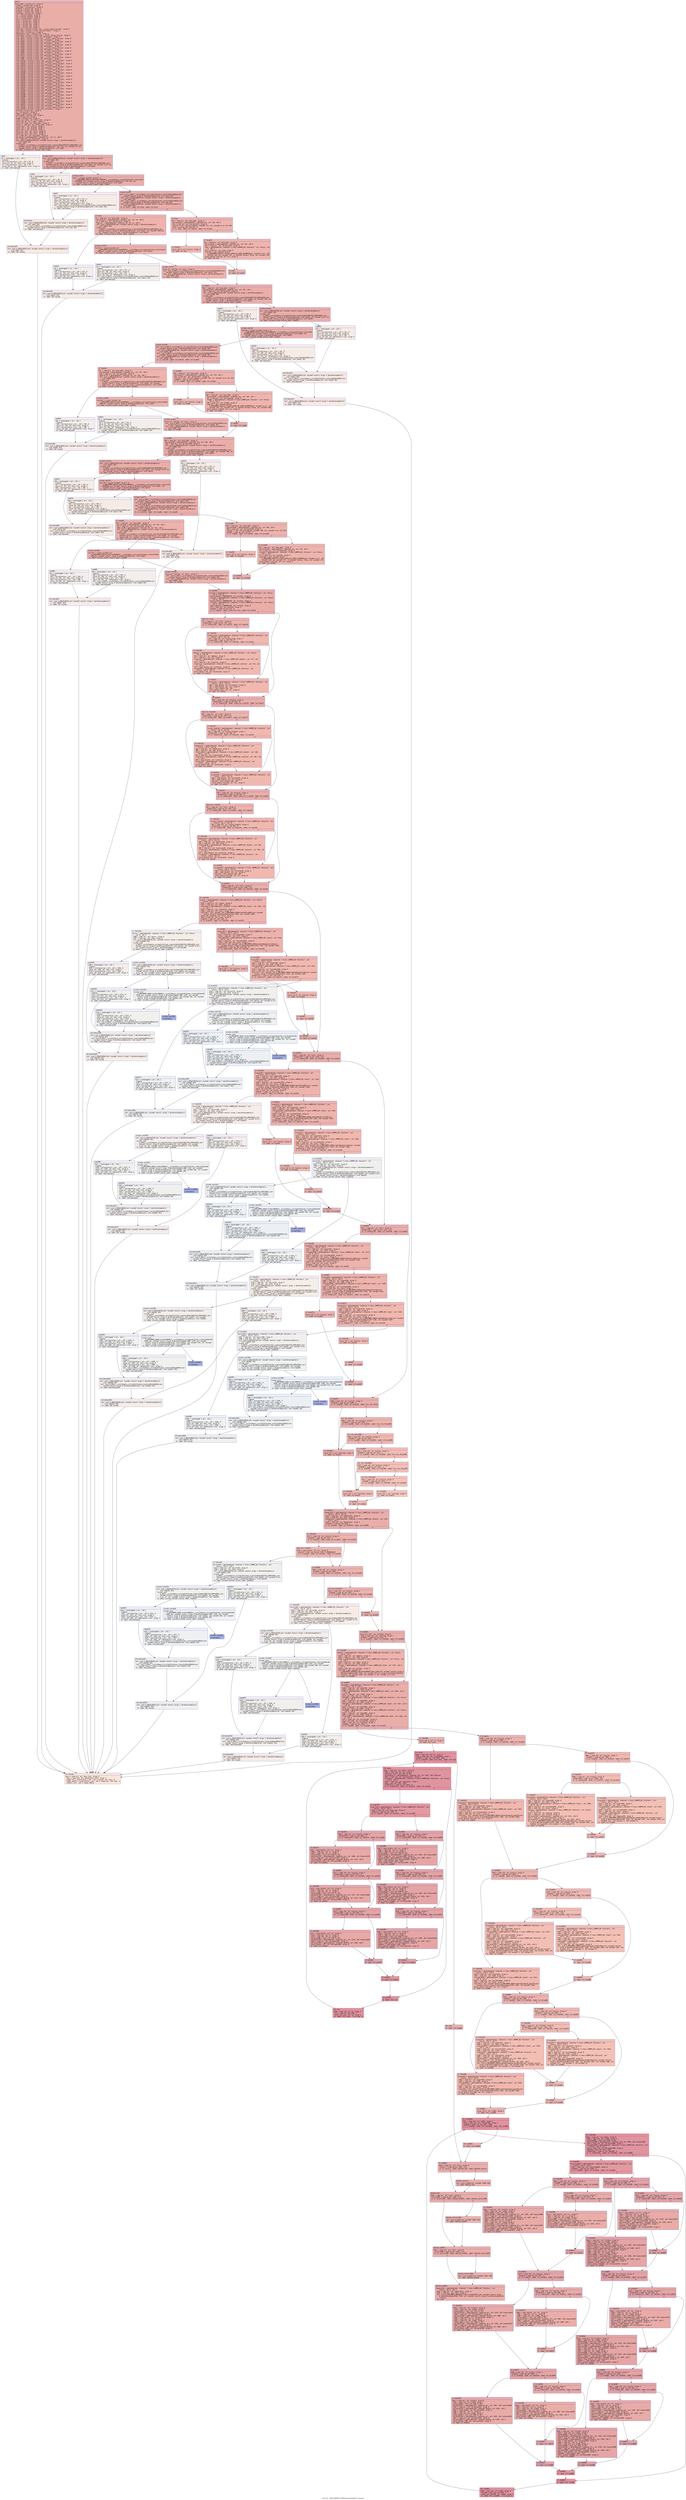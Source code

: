 digraph "CFG for '_ZN9LAMMPS_NS8Velocity3setEiPPc' function" {
	label="CFG for '_ZN9LAMMPS_NS8Velocity3setEiPPc' function";

	Node0x5592d94d57d0 [shape=record,color="#3d50c3ff", style=filled, fillcolor="#d0473d70" fontname="Courier",label="{entry:\l|  %this.addr = alloca ptr, align 8\l  %.addr = alloca i32, align 4\l  %arg.addr = alloca ptr, align 8\l  %xstyle = alloca i32, align 4\l  %ystyle = alloca i32, align 4\l  %zstyle = alloca i32, align 4\l  %varflag = alloca i32, align 4\l  %vx = alloca double, align 8\l  %vy = alloca double, align 8\l  %vz = alloca double, align 8\l  %xstr = alloca ptr, align 8\l  %ystr = alloca ptr, align 8\l  %zstr = alloca ptr, align 8\l  %xvar = alloca i32, align 4\l  %yvar = alloca i32, align 4\l  %zvar = alloca i32, align 4\l  %ref.tmp = alloca %\"class.std::__cxx11::basic_string\", align 8\l  %ref.tmp2 = alloca %\"class.std::allocator\", align 1\l  %exn.slot = alloca ptr, align 8\l  %ehselector.slot = alloca i32, align 4\l  %ref.tmp3 = alloca %\"class.std::__cxx11::basic_string\", align 8\l  %ref.tmp4 = alloca %\"class.std::allocator\", align 1\l  %ref.tmp11 = alloca %\"class.std::__cxx11::basic_string\", align 8\l  %ref.tmp13 = alloca %\"class.std::allocator\", align 1\l  %ref.tmp28 = alloca %\"class.std::__cxx11::basic_string\", align 8\l  %ref.tmp30 = alloca %\"class.std::allocator\", align 1\l  %ref.tmp33 = alloca %\"class.std::__cxx11::basic_string\", align 8\l  %ref.tmp34 = alloca %\"class.std::allocator\", align 1\l  %ref.tmp45 = alloca %\"class.std::__cxx11::basic_string\", align 8\l  %ref.tmp48 = alloca %\"class.std::allocator\", align 1\l  %ref.tmp67 = alloca %\"class.std::__cxx11::basic_string\", align 8\l  %ref.tmp69 = alloca %\"class.std::allocator\", align 1\l  %ref.tmp72 = alloca %\"class.std::__cxx11::basic_string\", align 8\l  %ref.tmp73 = alloca %\"class.std::allocator\", align 1\l  %ref.tmp84 = alloca %\"class.std::__cxx11::basic_string\", align 8\l  %ref.tmp87 = alloca %\"class.std::allocator\", align 1\l  %ref.tmp147 = alloca %\"class.std::__cxx11::basic_string\", align 8\l  %ref.tmp148 = alloca %\"class.std::allocator\", align 1\l  %ref.tmp151 = alloca %\"class.std::__cxx11::basic_string\", align 8\l  %ref.tmp152 = alloca %\"class.std::allocator\", align 1\l  %ref.tmp175 = alloca %\"class.std::__cxx11::basic_string\", align 8\l  %ref.tmp176 = alloca %\"class.std::allocator\", align 1\l  %ref.tmp179 = alloca %\"class.std::__cxx11::basic_string\", align 8\l  %ref.tmp180 = alloca %\"class.std::allocator\", align 1\l  %ref.tmp200 = alloca %\"class.std::__cxx11::basic_string\", align 8\l  %ref.tmp201 = alloca %\"class.std::allocator\", align 1\l  %ref.tmp204 = alloca %\"class.std::__cxx11::basic_string\", align 8\l  %ref.tmp205 = alloca %\"class.std::allocator\", align 1\l  %ref.tmp228 = alloca %\"class.std::__cxx11::basic_string\", align 8\l  %ref.tmp229 = alloca %\"class.std::allocator\", align 1\l  %ref.tmp232 = alloca %\"class.std::__cxx11::basic_string\", align 8\l  %ref.tmp233 = alloca %\"class.std::allocator\", align 1\l  %ref.tmp253 = alloca %\"class.std::__cxx11::basic_string\", align 8\l  %ref.tmp254 = alloca %\"class.std::allocator\", align 1\l  %ref.tmp257 = alloca %\"class.std::__cxx11::basic_string\", align 8\l  %ref.tmp258 = alloca %\"class.std::allocator\", align 1\l  %ref.tmp281 = alloca %\"class.std::__cxx11::basic_string\", align 8\l  %ref.tmp282 = alloca %\"class.std::allocator\", align 1\l  %ref.tmp285 = alloca %\"class.std::__cxx11::basic_string\", align 8\l  %ref.tmp286 = alloca %\"class.std::allocator\", align 1\l  %ref.tmp321 = alloca %\"class.std::__cxx11::basic_string\", align 8\l  %ref.tmp322 = alloca %\"class.std::allocator\", align 1\l  %ref.tmp325 = alloca %\"class.std::__cxx11::basic_string\", align 8\l  %ref.tmp326 = alloca %\"class.std::allocator\", align 1\l  %ref.tmp341 = alloca %\"class.std::__cxx11::basic_string\", align 8\l  %ref.tmp342 = alloca %\"class.std::allocator\", align 1\l  %ref.tmp345 = alloca %\"class.std::__cxx11::basic_string\", align 8\l  %ref.tmp346 = alloca %\"class.std::allocator\", align 1\l  %vfield = alloca ptr, align 8\l  %v = alloca ptr, align 8\l  %mask = alloca ptr, align 8\l  %nlocal365 = alloca i32, align 4\l  %i = alloca i32, align 4\l  %i483 = alloca i32, align 4\l  store ptr %this, ptr %this.addr, align 8\l  store i32 %0, ptr %.addr, align 4\l  store ptr %arg, ptr %arg.addr, align 8\l  %this1 = load ptr, ptr %this.addr, align 8\l  store i32 1, ptr %zstyle, align 4\l  store i32 1, ptr %ystyle, align 4\l  store i32 1, ptr %xstyle, align 4\l  store ptr null, ptr %zstr, align 8\l  store ptr null, ptr %ystr, align 8\l  store ptr null, ptr %xstr, align 8\l  %1 = load ptr, ptr %arg.addr, align 8\l  %arrayidx = getelementptr inbounds ptr, ptr %1, i64 0\l  %2 = load ptr, ptr %arrayidx, align 8\l  call void @_ZNSaIcEC1Ev(ptr noundef nonnull align 1 dereferenceable(1)\l... %ref.tmp2) #13\l  invoke void\l... @_ZNSt7__cxx1112basic_stringIcSt11char_traitsIcESaIcEEC2IS3_EEPKcRKS3_(ptr\l... noundef nonnull align 8 dereferenceable(32) %ref.tmp, ptr noundef %2, ptr\l... noundef nonnull align 1 dereferenceable(1) %ref.tmp2)\l          to label %invoke.cont unwind label %lpad\l}"];
	Node0x5592d94d57d0 -> Node0x5592d94dde40[tooltip="entry -> invoke.cont\nProbability 100.00%" ];
	Node0x5592d94d57d0 -> Node0x5592d94dde90[tooltip="entry -> lpad\nProbability 0.00%" ];
	Node0x5592d94dde40 [shape=record,color="#3d50c3ff", style=filled, fillcolor="#d0473d70" fontname="Courier",label="{invoke.cont:\l|  call void @_ZNSaIcEC1Ev(ptr noundef nonnull align 1 dereferenceable(1)\l... %ref.tmp4) #13\l  invoke void\l... @_ZNSt7__cxx1112basic_stringIcSt11char_traitsIcESaIcEEC2IS3_EEPKcRKS3_(ptr\l... noundef nonnull align 8 dereferenceable(32) %ref.tmp3, ptr noundef @.str.23,\l... ptr noundef nonnull align 1 dereferenceable(1) %ref.tmp4)\l          to label %invoke.cont6 unwind label %lpad5\l}"];
	Node0x5592d94dde40 -> Node0x5592d94de1b0[tooltip="invoke.cont -> invoke.cont6\nProbability 100.00%" ];
	Node0x5592d94dde40 -> Node0x5592d94de200[tooltip="invoke.cont -> lpad5\nProbability 0.00%" ];
	Node0x5592d94de1b0 [shape=record,color="#3d50c3ff", style=filled, fillcolor="#d0473d70" fontname="Courier",label="{invoke.cont6:\l|  %call = invoke noundef zeroext i1\l... @_ZN9LAMMPS_NS5utils8strmatchERKNSt7__cxx1112basic_stringIcSt11char_traitsIcES\l...aIcEEES8_(ptr noundef nonnull align 8 dereferenceable(32) %ref.tmp, ptr\l... noundef nonnull align 8 dereferenceable(32) %ref.tmp3)\l          to label %invoke.cont8 unwind label %lpad7\l}"];
	Node0x5592d94de1b0 -> Node0x5592d94de160[tooltip="invoke.cont6 -> invoke.cont8\nProbability 100.00%" ];
	Node0x5592d94de1b0 -> Node0x5592d94de430[tooltip="invoke.cont6 -> lpad7\nProbability 0.00%" ];
	Node0x5592d94de160 [shape=record,color="#3d50c3ff", style=filled, fillcolor="#d0473d70" fontname="Courier",label="{invoke.cont8:\l|  call void @_ZNSt7__cxx1112basic_stringIcSt11char_traitsIcESaIcEED1Ev(ptr\l... noundef nonnull align 8 dereferenceable(32) %ref.tmp3) #13\l  call void @_ZNSaIcED1Ev(ptr noundef nonnull align 1 dereferenceable(1)\l... %ref.tmp4) #13\l  call void @_ZNSt7__cxx1112basic_stringIcSt11char_traitsIcESaIcEED1Ev(ptr\l... noundef nonnull align 8 dereferenceable(32) %ref.tmp) #13\l  call void @_ZNSaIcED1Ev(ptr noundef nonnull align 1 dereferenceable(1)\l... %ref.tmp2) #13\l  br i1 %call, label %if.then, label %if.else\l|{<s0>T|<s1>F}}"];
	Node0x5592d94de160:s0 -> Node0x5592d94deaf0[tooltip="invoke.cont8 -> if.then\nProbability 50.00%" ];
	Node0x5592d94de160:s1 -> Node0x5592d94deb40[tooltip="invoke.cont8 -> if.else\nProbability 50.00%" ];
	Node0x5592d94deaf0 [shape=record,color="#3d50c3ff", style=filled, fillcolor="#d6524470" fontname="Courier",label="{if.then:\l|  %3 = load ptr, ptr %arg.addr, align 8\l  %arrayidx12 = getelementptr inbounds ptr, ptr %3, i64 0\l  %4 = load ptr, ptr %arrayidx12, align 8\l  %add.ptr = getelementptr inbounds i8, ptr %4, i64 2\l  call void @_ZNSaIcEC1Ev(ptr noundef nonnull align 1 dereferenceable(1)\l... %ref.tmp13) #13\l  invoke void\l... @_ZNSt7__cxx1112basic_stringIcSt11char_traitsIcESaIcEEC2IS3_EEPKcRKS3_(ptr\l... noundef nonnull align 8 dereferenceable(32) %ref.tmp11, ptr noundef %add.ptr,\l... ptr noundef nonnull align 1 dereferenceable(1) %ref.tmp13)\l          to label %invoke.cont15 unwind label %lpad14\l}"];
	Node0x5592d94deaf0 -> Node0x5592d94df070[tooltip="if.then -> invoke.cont15\nProbability 100.00%" ];
	Node0x5592d94deaf0 -> Node0x5592d94df0f0[tooltip="if.then -> lpad14\nProbability 0.00%" ];
	Node0x5592d94df070 [shape=record,color="#3d50c3ff", style=filled, fillcolor="#d6524470" fontname="Courier",label="{invoke.cont15:\l|  %call18 = invoke noundef ptr\l... @_ZN9LAMMPS_NS5utils6strdupERKNSt7__cxx1112basic_stringIcSt11char_traitsIcESaI\l...cEEE(ptr noundef nonnull align 8 dereferenceable(32) %ref.tmp11)\l          to label %invoke.cont17 unwind label %lpad16\l}"];
	Node0x5592d94df070 -> Node0x5592d94df020[tooltip="invoke.cont15 -> invoke.cont17\nProbability 100.00%" ];
	Node0x5592d94df070 -> Node0x5592d94df380[tooltip="invoke.cont15 -> lpad16\nProbability 0.00%" ];
	Node0x5592d94df020 [shape=record,color="#3d50c3ff", style=filled, fillcolor="#d6524470" fontname="Courier",label="{invoke.cont17:\l|  store ptr %call18, ptr %xstr, align 8\l  call void @_ZNSt7__cxx1112basic_stringIcSt11char_traitsIcESaIcEED1Ev(ptr\l... noundef nonnull align 8 dereferenceable(32) %ref.tmp11) #13\l  call void @_ZNSaIcED1Ev(ptr noundef nonnull align 1 dereferenceable(1)\l... %ref.tmp13) #13\l  br label %if.end27\l}"];
	Node0x5592d94df020 -> Node0x5592d94df8a0[tooltip="invoke.cont17 -> if.end27\nProbability 100.00%" ];
	Node0x5592d94dde90 [shape=record,color="#3d50c3ff", style=filled, fillcolor="#ead5c970" fontname="Courier",label="{lpad:\l|  %5 = landingpad \{ ptr, i32 \}\l          cleanup\l  %6 = extractvalue \{ ptr, i32 \} %5, 0\l  store ptr %6, ptr %exn.slot, align 8\l  %7 = extractvalue \{ ptr, i32 \} %5, 1\l  store i32 %7, ptr %ehselector.slot, align 4\l  br label %ehcleanup10\l}"];
	Node0x5592d94dde90 -> Node0x5592d94dfc20[tooltip="lpad -> ehcleanup10\nProbability 100.00%" ];
	Node0x5592d94de200 [shape=record,color="#3d50c3ff", style=filled, fillcolor="#ead5c970" fontname="Courier",label="{lpad5:\l|  %8 = landingpad \{ ptr, i32 \}\l          cleanup\l  %9 = extractvalue \{ ptr, i32 \} %8, 0\l  store ptr %9, ptr %exn.slot, align 8\l  %10 = extractvalue \{ ptr, i32 \} %8, 1\l  store i32 %10, ptr %ehselector.slot, align 4\l  br label %ehcleanup\l}"];
	Node0x5592d94de200 -> Node0x5592d94d7c40[tooltip="lpad5 -> ehcleanup\nProbability 100.00%" ];
	Node0x5592d94de430 [shape=record,color="#3d50c3ff", style=filled, fillcolor="#ead5c970" fontname="Courier",label="{lpad7:\l|  %11 = landingpad \{ ptr, i32 \}\l          cleanup\l  %12 = extractvalue \{ ptr, i32 \} %11, 0\l  store ptr %12, ptr %exn.slot, align 8\l  %13 = extractvalue \{ ptr, i32 \} %11, 1\l  store i32 %13, ptr %ehselector.slot, align 4\l  call void @_ZNSt7__cxx1112basic_stringIcSt11char_traitsIcESaIcEED1Ev(ptr\l... noundef nonnull align 8 dereferenceable(32) %ref.tmp3) #13\l  br label %ehcleanup\l}"];
	Node0x5592d94de430 -> Node0x5592d94d7c40[tooltip="lpad7 -> ehcleanup\nProbability 100.00%" ];
	Node0x5592d94d7c40 [shape=record,color="#3d50c3ff", style=filled, fillcolor="#eed0c070" fontname="Courier",label="{ehcleanup:\l|  call void @_ZNSaIcED1Ev(ptr noundef nonnull align 1 dereferenceable(1)\l... %ref.tmp4) #13\l  call void @_ZNSt7__cxx1112basic_stringIcSt11char_traitsIcESaIcEED1Ev(ptr\l... noundef nonnull align 8 dereferenceable(32) %ref.tmp) #13\l  br label %ehcleanup10\l}"];
	Node0x5592d94d7c40 -> Node0x5592d94dfc20[tooltip="ehcleanup -> ehcleanup10\nProbability 100.00%" ];
	Node0x5592d94dfc20 [shape=record,color="#3d50c3ff", style=filled, fillcolor="#efcebd70" fontname="Courier",label="{ehcleanup10:\l|  call void @_ZNSaIcED1Ev(ptr noundef nonnull align 1 dereferenceable(1)\l... %ref.tmp2) #13\l  br label %eh.resume\l}"];
	Node0x5592d94dfc20 -> Node0x5592d94e0ea0[tooltip="ehcleanup10 -> eh.resume\nProbability 100.00%" ];
	Node0x5592d94df0f0 [shape=record,color="#3d50c3ff", style=filled, fillcolor="#e5d8d170" fontname="Courier",label="{lpad14:\l|  %14 = landingpad \{ ptr, i32 \}\l          cleanup\l  %15 = extractvalue \{ ptr, i32 \} %14, 0\l  store ptr %15, ptr %exn.slot, align 8\l  %16 = extractvalue \{ ptr, i32 \} %14, 1\l  store i32 %16, ptr %ehselector.slot, align 4\l  br label %ehcleanup20\l}"];
	Node0x5592d94df0f0 -> Node0x5592d94e11f0[tooltip="lpad14 -> ehcleanup20\nProbability 100.00%" ];
	Node0x5592d94df380 [shape=record,color="#3d50c3ff", style=filled, fillcolor="#e5d8d170" fontname="Courier",label="{lpad16:\l|  %17 = landingpad \{ ptr, i32 \}\l          cleanup\l  %18 = extractvalue \{ ptr, i32 \} %17, 0\l  store ptr %18, ptr %exn.slot, align 8\l  %19 = extractvalue \{ ptr, i32 \} %17, 1\l  store i32 %19, ptr %ehselector.slot, align 4\l  call void @_ZNSt7__cxx1112basic_stringIcSt11char_traitsIcESaIcEED1Ev(ptr\l... noundef nonnull align 8 dereferenceable(32) %ref.tmp11) #13\l  br label %ehcleanup20\l}"];
	Node0x5592d94df380 -> Node0x5592d94e11f0[tooltip="lpad16 -> ehcleanup20\nProbability 100.00%" ];
	Node0x5592d94e11f0 [shape=record,color="#3d50c3ff", style=filled, fillcolor="#ead5c970" fontname="Courier",label="{ehcleanup20:\l|  call void @_ZNSaIcED1Ev(ptr noundef nonnull align 1 dereferenceable(1)\l... %ref.tmp13) #13\l  br label %eh.resume\l}"];
	Node0x5592d94e11f0 -> Node0x5592d94e0ea0[tooltip="ehcleanup20 -> eh.resume\nProbability 100.00%" ];
	Node0x5592d94deb40 [shape=record,color="#3d50c3ff", style=filled, fillcolor="#d6524470" fontname="Courier",label="{if.else:\l|  %20 = load ptr, ptr %arg.addr, align 8\l  %arrayidx21 = getelementptr inbounds ptr, ptr %20, i64 0\l  %21 = load ptr, ptr %arrayidx21, align 8\l  %call22 = call i32 @strcmp(ptr noundef %21, ptr noundef @.str.24) #14\l  %cmp = icmp eq i32 %call22, 0\l  br i1 %cmp, label %if.then23, label %if.else24\l|{<s0>T|<s1>F}}"];
	Node0x5592d94deb40:s0 -> Node0x5592d94e1c00[tooltip="if.else -> if.then23\nProbability 37.50%" ];
	Node0x5592d94deb40:s1 -> Node0x5592d94e1c80[tooltip="if.else -> if.else24\nProbability 62.50%" ];
	Node0x5592d94e1c00 [shape=record,color="#3d50c3ff", style=filled, fillcolor="#de614d70" fontname="Courier",label="{if.then23:\l|  store i32 0, ptr %xstyle, align 4\l  br label %if.end\l}"];
	Node0x5592d94e1c00 -> Node0x5592d94e1e50[tooltip="if.then23 -> if.end\nProbability 100.00%" ];
	Node0x5592d94e1c80 [shape=record,color="#3d50c3ff", style=filled, fillcolor="#d8564670" fontname="Courier",label="{if.else24:\l|  %22 = load ptr, ptr %arg.addr, align 8\l  %arrayidx25 = getelementptr inbounds ptr, ptr %22, i64 0\l  %23 = load ptr, ptr %arrayidx25, align 8\l  %lmp = getelementptr inbounds %\"class.LAMMPS_NS::Pointers\", ptr %this1, i32\l... 0, i32 1\l  %24 = load ptr, ptr %lmp, align 8\l  %call26 = call noundef double\l... @_ZN9LAMMPS_NS5utils7numericEPKciS2_bPNS_6LAMMPSE(ptr noundef @.str, i32\l... noundef 420, ptr noundef %23, i1 noundef zeroext false, ptr noundef %24)\l  store double %call26, ptr %vx, align 8\l  br label %if.end\l}"];
	Node0x5592d94e1c80 -> Node0x5592d94e1e50[tooltip="if.else24 -> if.end\nProbability 100.00%" ];
	Node0x5592d94e1e50 [shape=record,color="#3d50c3ff", style=filled, fillcolor="#d6524470" fontname="Courier",label="{if.end:\l|  br label %if.end27\l}"];
	Node0x5592d94e1e50 -> Node0x5592d94df8a0[tooltip="if.end -> if.end27\nProbability 100.00%" ];
	Node0x5592d94df8a0 [shape=record,color="#3d50c3ff", style=filled, fillcolor="#d0473d70" fontname="Courier",label="{if.end27:\l|  %25 = load ptr, ptr %arg.addr, align 8\l  %arrayidx29 = getelementptr inbounds ptr, ptr %25, i64 1\l  %26 = load ptr, ptr %arrayidx29, align 8\l  call void @_ZNSaIcEC1Ev(ptr noundef nonnull align 1 dereferenceable(1)\l... %ref.tmp30) #13\l  invoke void\l... @_ZNSt7__cxx1112basic_stringIcSt11char_traitsIcESaIcEEC2IS3_EEPKcRKS3_(ptr\l... noundef nonnull align 8 dereferenceable(32) %ref.tmp28, ptr noundef %26, ptr\l... noundef nonnull align 1 dereferenceable(1) %ref.tmp30)\l          to label %invoke.cont32 unwind label %lpad31\l}"];
	Node0x5592d94df8a0 -> Node0x5592d94e2970[tooltip="if.end27 -> invoke.cont32\nProbability 100.00%" ];
	Node0x5592d94df8a0 -> Node0x5592d94e29f0[tooltip="if.end27 -> lpad31\nProbability 0.00%" ];
	Node0x5592d94e2970 [shape=record,color="#3d50c3ff", style=filled, fillcolor="#d0473d70" fontname="Courier",label="{invoke.cont32:\l|  call void @_ZNSaIcEC1Ev(ptr noundef nonnull align 1 dereferenceable(1)\l... %ref.tmp34) #13\l  invoke void\l... @_ZNSt7__cxx1112basic_stringIcSt11char_traitsIcESaIcEEC2IS3_EEPKcRKS3_(ptr\l... noundef nonnull align 8 dereferenceable(32) %ref.tmp33, ptr noundef @.str.23,\l... ptr noundef nonnull align 1 dereferenceable(1) %ref.tmp34)\l          to label %invoke.cont36 unwind label %lpad35\l}"];
	Node0x5592d94e2970 -> Node0x5592d94e2d10[tooltip="invoke.cont32 -> invoke.cont36\nProbability 100.00%" ];
	Node0x5592d94e2970 -> Node0x5592d94e2d60[tooltip="invoke.cont32 -> lpad35\nProbability 0.00%" ];
	Node0x5592d94e2d10 [shape=record,color="#3d50c3ff", style=filled, fillcolor="#d0473d70" fontname="Courier",label="{invoke.cont36:\l|  %call39 = invoke noundef zeroext i1\l... @_ZN9LAMMPS_NS5utils8strmatchERKNSt7__cxx1112basic_stringIcSt11char_traitsIcES\l...aIcEEES8_(ptr noundef nonnull align 8 dereferenceable(32) %ref.tmp28, ptr\l... noundef nonnull align 8 dereferenceable(32) %ref.tmp33)\l          to label %invoke.cont38 unwind label %lpad37\l}"];
	Node0x5592d94e2d10 -> Node0x5592d94e2cc0[tooltip="invoke.cont36 -> invoke.cont38\nProbability 100.00%" ];
	Node0x5592d94e2d10 -> Node0x5592d94e2ff0[tooltip="invoke.cont36 -> lpad37\nProbability 0.00%" ];
	Node0x5592d94e2cc0 [shape=record,color="#3d50c3ff", style=filled, fillcolor="#d0473d70" fontname="Courier",label="{invoke.cont38:\l|  call void @_ZNSt7__cxx1112basic_stringIcSt11char_traitsIcESaIcEED1Ev(ptr\l... noundef nonnull align 8 dereferenceable(32) %ref.tmp33) #13\l  call void @_ZNSaIcED1Ev(ptr noundef nonnull align 1 dereferenceable(1)\l... %ref.tmp34) #13\l  call void @_ZNSt7__cxx1112basic_stringIcSt11char_traitsIcESaIcEED1Ev(ptr\l... noundef nonnull align 8 dereferenceable(32) %ref.tmp28) #13\l  call void @_ZNSaIcED1Ev(ptr noundef nonnull align 1 dereferenceable(1)\l... %ref.tmp30) #13\l  br i1 %call39, label %if.then44, label %if.else56\l|{<s0>T|<s1>F}}"];
	Node0x5592d94e2cc0:s0 -> Node0x5592d94e36b0[tooltip="invoke.cont38 -> if.then44\nProbability 50.00%" ];
	Node0x5592d94e2cc0:s1 -> Node0x5592d94e3730[tooltip="invoke.cont38 -> if.else56\nProbability 50.00%" ];
	Node0x5592d94e36b0 [shape=record,color="#3d50c3ff", style=filled, fillcolor="#d6524470" fontname="Courier",label="{if.then44:\l|  %27 = load ptr, ptr %arg.addr, align 8\l  %arrayidx46 = getelementptr inbounds ptr, ptr %27, i64 1\l  %28 = load ptr, ptr %arrayidx46, align 8\l  %add.ptr47 = getelementptr inbounds i8, ptr %28, i64 2\l  call void @_ZNSaIcEC1Ev(ptr noundef nonnull align 1 dereferenceable(1)\l... %ref.tmp48) #13\l  invoke void\l... @_ZNSt7__cxx1112basic_stringIcSt11char_traitsIcESaIcEEC2IS3_EEPKcRKS3_(ptr\l... noundef nonnull align 8 dereferenceable(32) %ref.tmp45, ptr noundef\l... %add.ptr47, ptr noundef nonnull align 1 dereferenceable(1) %ref.tmp48)\l          to label %invoke.cont50 unwind label %lpad49\l}"];
	Node0x5592d94e36b0 -> Node0x5592d94e3c60[tooltip="if.then44 -> invoke.cont50\nProbability 100.00%" ];
	Node0x5592d94e36b0 -> Node0x5592d94e3ce0[tooltip="if.then44 -> lpad49\nProbability 0.00%" ];
	Node0x5592d94e3c60 [shape=record,color="#3d50c3ff", style=filled, fillcolor="#d6524470" fontname="Courier",label="{invoke.cont50:\l|  %call53 = invoke noundef ptr\l... @_ZN9LAMMPS_NS5utils6strdupERKNSt7__cxx1112basic_stringIcSt11char_traitsIcESaI\l...cEEE(ptr noundef nonnull align 8 dereferenceable(32) %ref.tmp45)\l          to label %invoke.cont52 unwind label %lpad51\l}"];
	Node0x5592d94e3c60 -> Node0x5592d94e3c10[tooltip="invoke.cont50 -> invoke.cont52\nProbability 100.00%" ];
	Node0x5592d94e3c60 -> Node0x5592d94e3f70[tooltip="invoke.cont50 -> lpad51\nProbability 0.00%" ];
	Node0x5592d94e3c10 [shape=record,color="#3d50c3ff", style=filled, fillcolor="#d6524470" fontname="Courier",label="{invoke.cont52:\l|  store ptr %call53, ptr %ystr, align 8\l  call void @_ZNSt7__cxx1112basic_stringIcSt11char_traitsIcESaIcEED1Ev(ptr\l... noundef nonnull align 8 dereferenceable(32) %ref.tmp45) #13\l  call void @_ZNSaIcED1Ev(ptr noundef nonnull align 1 dereferenceable(1)\l... %ref.tmp48) #13\l  br label %if.end66\l}"];
	Node0x5592d94e3c10 -> Node0x5592d94e43b0[tooltip="invoke.cont52 -> if.end66\nProbability 100.00%" ];
	Node0x5592d94e29f0 [shape=record,color="#3d50c3ff", style=filled, fillcolor="#ead5c970" fontname="Courier",label="{lpad31:\l|  %29 = landingpad \{ ptr, i32 \}\l          cleanup\l  %30 = extractvalue \{ ptr, i32 \} %29, 0\l  store ptr %30, ptr %exn.slot, align 8\l  %31 = extractvalue \{ ptr, i32 \} %29, 1\l  store i32 %31, ptr %ehselector.slot, align 4\l  br label %ehcleanup43\l}"];
	Node0x5592d94e29f0 -> Node0x5592d94e4730[tooltip="lpad31 -> ehcleanup43\nProbability 100.00%" ];
	Node0x5592d94e2d60 [shape=record,color="#3d50c3ff", style=filled, fillcolor="#ead5c970" fontname="Courier",label="{lpad35:\l|  %32 = landingpad \{ ptr, i32 \}\l          cleanup\l  %33 = extractvalue \{ ptr, i32 \} %32, 0\l  store ptr %33, ptr %exn.slot, align 8\l  %34 = extractvalue \{ ptr, i32 \} %32, 1\l  store i32 %34, ptr %ehselector.slot, align 4\l  br label %ehcleanup41\l}"];
	Node0x5592d94e2d60 -> Node0x5592d94e4aa0[tooltip="lpad35 -> ehcleanup41\nProbability 100.00%" ];
	Node0x5592d94e2ff0 [shape=record,color="#3d50c3ff", style=filled, fillcolor="#ead5c970" fontname="Courier",label="{lpad37:\l|  %35 = landingpad \{ ptr, i32 \}\l          cleanup\l  %36 = extractvalue \{ ptr, i32 \} %35, 0\l  store ptr %36, ptr %exn.slot, align 8\l  %37 = extractvalue \{ ptr, i32 \} %35, 1\l  store i32 %37, ptr %ehselector.slot, align 4\l  call void @_ZNSt7__cxx1112basic_stringIcSt11char_traitsIcESaIcEED1Ev(ptr\l... noundef nonnull align 8 dereferenceable(32) %ref.tmp33) #13\l  br label %ehcleanup41\l}"];
	Node0x5592d94e2ff0 -> Node0x5592d94e4aa0[tooltip="lpad37 -> ehcleanup41\nProbability 100.00%" ];
	Node0x5592d94e4aa0 [shape=record,color="#3d50c3ff", style=filled, fillcolor="#eed0c070" fontname="Courier",label="{ehcleanup41:\l|  call void @_ZNSaIcED1Ev(ptr noundef nonnull align 1 dereferenceable(1)\l... %ref.tmp34) #13\l  call void @_ZNSt7__cxx1112basic_stringIcSt11char_traitsIcESaIcEED1Ev(ptr\l... noundef nonnull align 8 dereferenceable(32) %ref.tmp28) #13\l  br label %ehcleanup43\l}"];
	Node0x5592d94e4aa0 -> Node0x5592d94e4730[tooltip="ehcleanup41 -> ehcleanup43\nProbability 100.00%" ];
	Node0x5592d94e4730 [shape=record,color="#3d50c3ff", style=filled, fillcolor="#efcebd70" fontname="Courier",label="{ehcleanup43:\l|  call void @_ZNSaIcED1Ev(ptr noundef nonnull align 1 dereferenceable(1)\l... %ref.tmp30) #13\l  br label %eh.resume\l}"];
	Node0x5592d94e4730 -> Node0x5592d94e0ea0[tooltip="ehcleanup43 -> eh.resume\nProbability 100.00%" ];
	Node0x5592d94e3ce0 [shape=record,color="#3d50c3ff", style=filled, fillcolor="#e5d8d170" fontname="Courier",label="{lpad49:\l|  %38 = landingpad \{ ptr, i32 \}\l          cleanup\l  %39 = extractvalue \{ ptr, i32 \} %38, 0\l  store ptr %39, ptr %exn.slot, align 8\l  %40 = extractvalue \{ ptr, i32 \} %38, 1\l  store i32 %40, ptr %ehselector.slot, align 4\l  br label %ehcleanup55\l}"];
	Node0x5592d94e3ce0 -> Node0x5592d94e5620[tooltip="lpad49 -> ehcleanup55\nProbability 100.00%" ];
	Node0x5592d94e3f70 [shape=record,color="#3d50c3ff", style=filled, fillcolor="#e5d8d170" fontname="Courier",label="{lpad51:\l|  %41 = landingpad \{ ptr, i32 \}\l          cleanup\l  %42 = extractvalue \{ ptr, i32 \} %41, 0\l  store ptr %42, ptr %exn.slot, align 8\l  %43 = extractvalue \{ ptr, i32 \} %41, 1\l  store i32 %43, ptr %ehselector.slot, align 4\l  call void @_ZNSt7__cxx1112basic_stringIcSt11char_traitsIcESaIcEED1Ev(ptr\l... noundef nonnull align 8 dereferenceable(32) %ref.tmp45) #13\l  br label %ehcleanup55\l}"];
	Node0x5592d94e3f70 -> Node0x5592d94e5620[tooltip="lpad51 -> ehcleanup55\nProbability 100.00%" ];
	Node0x5592d94e5620 [shape=record,color="#3d50c3ff", style=filled, fillcolor="#ead5c970" fontname="Courier",label="{ehcleanup55:\l|  call void @_ZNSaIcED1Ev(ptr noundef nonnull align 1 dereferenceable(1)\l... %ref.tmp48) #13\l  br label %eh.resume\l}"];
	Node0x5592d94e5620 -> Node0x5592d94e0ea0[tooltip="ehcleanup55 -> eh.resume\nProbability 100.00%" ];
	Node0x5592d94e3730 [shape=record,color="#3d50c3ff", style=filled, fillcolor="#d6524470" fontname="Courier",label="{if.else56:\l|  %44 = load ptr, ptr %arg.addr, align 8\l  %arrayidx57 = getelementptr inbounds ptr, ptr %44, i64 1\l  %45 = load ptr, ptr %arrayidx57, align 8\l  %call58 = call i32 @strcmp(ptr noundef %45, ptr noundef @.str.24) #14\l  %cmp59 = icmp eq i32 %call58, 0\l  br i1 %cmp59, label %if.then60, label %if.else61\l|{<s0>T|<s1>F}}"];
	Node0x5592d94e3730:s0 -> Node0x5592d94e6030[tooltip="if.else56 -> if.then60\nProbability 37.50%" ];
	Node0x5592d94e3730:s1 -> Node0x5592d94e60b0[tooltip="if.else56 -> if.else61\nProbability 62.50%" ];
	Node0x5592d94e6030 [shape=record,color="#3d50c3ff", style=filled, fillcolor="#de614d70" fontname="Courier",label="{if.then60:\l|  store i32 0, ptr %ystyle, align 4\l  br label %if.end65\l}"];
	Node0x5592d94e6030 -> Node0x5592d94e6280[tooltip="if.then60 -> if.end65\nProbability 100.00%" ];
	Node0x5592d94e60b0 [shape=record,color="#3d50c3ff", style=filled, fillcolor="#d8564670" fontname="Courier",label="{if.else61:\l|  %46 = load ptr, ptr %arg.addr, align 8\l  %arrayidx62 = getelementptr inbounds ptr, ptr %46, i64 1\l  %47 = load ptr, ptr %arrayidx62, align 8\l  %lmp63 = getelementptr inbounds %\"class.LAMMPS_NS::Pointers\", ptr %this1,\l... i32 0, i32 1\l  %48 = load ptr, ptr %lmp63, align 8\l  %call64 = call noundef double\l... @_ZN9LAMMPS_NS5utils7numericEPKciS2_bPNS_6LAMMPSE(ptr noundef @.str, i32\l... noundef 425, ptr noundef %47, i1 noundef zeroext false, ptr noundef %48)\l  store double %call64, ptr %vy, align 8\l  br label %if.end65\l}"];
	Node0x5592d94e60b0 -> Node0x5592d94e6280[tooltip="if.else61 -> if.end65\nProbability 100.00%" ];
	Node0x5592d94e6280 [shape=record,color="#3d50c3ff", style=filled, fillcolor="#d6524470" fontname="Courier",label="{if.end65:\l|  br label %if.end66\l}"];
	Node0x5592d94e6280 -> Node0x5592d94e43b0[tooltip="if.end65 -> if.end66\nProbability 100.00%" ];
	Node0x5592d94e43b0 [shape=record,color="#3d50c3ff", style=filled, fillcolor="#d0473d70" fontname="Courier",label="{if.end66:\l|  %49 = load ptr, ptr %arg.addr, align 8\l  %arrayidx68 = getelementptr inbounds ptr, ptr %49, i64 2\l  %50 = load ptr, ptr %arrayidx68, align 8\l  call void @_ZNSaIcEC1Ev(ptr noundef nonnull align 1 dereferenceable(1)\l... %ref.tmp69) #13\l  invoke void\l... @_ZNSt7__cxx1112basic_stringIcSt11char_traitsIcESaIcEEC2IS3_EEPKcRKS3_(ptr\l... noundef nonnull align 8 dereferenceable(32) %ref.tmp67, ptr noundef %50, ptr\l... noundef nonnull align 1 dereferenceable(1) %ref.tmp69)\l          to label %invoke.cont71 unwind label %lpad70\l}"];
	Node0x5592d94e43b0 -> Node0x5592d94e7540[tooltip="if.end66 -> invoke.cont71\nProbability 100.00%" ];
	Node0x5592d94e43b0 -> Node0x5592d94e75c0[tooltip="if.end66 -> lpad70\nProbability 0.00%" ];
	Node0x5592d94e7540 [shape=record,color="#3d50c3ff", style=filled, fillcolor="#d0473d70" fontname="Courier",label="{invoke.cont71:\l|  call void @_ZNSaIcEC1Ev(ptr noundef nonnull align 1 dereferenceable(1)\l... %ref.tmp73) #13\l  invoke void\l... @_ZNSt7__cxx1112basic_stringIcSt11char_traitsIcESaIcEEC2IS3_EEPKcRKS3_(ptr\l... noundef nonnull align 8 dereferenceable(32) %ref.tmp72, ptr noundef @.str.23,\l... ptr noundef nonnull align 1 dereferenceable(1) %ref.tmp73)\l          to label %invoke.cont75 unwind label %lpad74\l}"];
	Node0x5592d94e7540 -> Node0x5592d94e78e0[tooltip="invoke.cont71 -> invoke.cont75\nProbability 100.00%" ];
	Node0x5592d94e7540 -> Node0x5592d94e7930[tooltip="invoke.cont71 -> lpad74\nProbability 0.00%" ];
	Node0x5592d94e78e0 [shape=record,color="#3d50c3ff", style=filled, fillcolor="#d0473d70" fontname="Courier",label="{invoke.cont75:\l|  %call78 = invoke noundef zeroext i1\l... @_ZN9LAMMPS_NS5utils8strmatchERKNSt7__cxx1112basic_stringIcSt11char_traitsIcES\l...aIcEEES8_(ptr noundef nonnull align 8 dereferenceable(32) %ref.tmp67, ptr\l... noundef nonnull align 8 dereferenceable(32) %ref.tmp72)\l          to label %invoke.cont77 unwind label %lpad76\l}"];
	Node0x5592d94e78e0 -> Node0x5592d94e7890[tooltip="invoke.cont75 -> invoke.cont77\nProbability 100.00%" ];
	Node0x5592d94e78e0 -> Node0x5592d94e7b60[tooltip="invoke.cont75 -> lpad76\nProbability 0.00%" ];
	Node0x5592d94e7890 [shape=record,color="#3d50c3ff", style=filled, fillcolor="#d0473d70" fontname="Courier",label="{invoke.cont77:\l|  call void @_ZNSt7__cxx1112basic_stringIcSt11char_traitsIcESaIcEED1Ev(ptr\l... noundef nonnull align 8 dereferenceable(32) %ref.tmp72) #13\l  call void @_ZNSaIcED1Ev(ptr noundef nonnull align 1 dereferenceable(1)\l... %ref.tmp73) #13\l  call void @_ZNSt7__cxx1112basic_stringIcSt11char_traitsIcESaIcEED1Ev(ptr\l... noundef nonnull align 8 dereferenceable(32) %ref.tmp67) #13\l  call void @_ZNSaIcED1Ev(ptr noundef nonnull align 1 dereferenceable(1)\l... %ref.tmp69) #13\l  br i1 %call78, label %if.then83, label %if.else95\l|{<s0>T|<s1>F}}"];
	Node0x5592d94e7890:s0 -> Node0x5592d94e8220[tooltip="invoke.cont77 -> if.then83\nProbability 50.00%" ];
	Node0x5592d94e7890:s1 -> Node0x5592d94e82a0[tooltip="invoke.cont77 -> if.else95\nProbability 50.00%" ];
	Node0x5592d94e8220 [shape=record,color="#3d50c3ff", style=filled, fillcolor="#d6524470" fontname="Courier",label="{if.then83:\l|  %51 = load ptr, ptr %arg.addr, align 8\l  %arrayidx85 = getelementptr inbounds ptr, ptr %51, i64 2\l  %52 = load ptr, ptr %arrayidx85, align 8\l  %add.ptr86 = getelementptr inbounds i8, ptr %52, i64 2\l  call void @_ZNSaIcEC1Ev(ptr noundef nonnull align 1 dereferenceable(1)\l... %ref.tmp87) #13\l  invoke void\l... @_ZNSt7__cxx1112basic_stringIcSt11char_traitsIcESaIcEEC2IS3_EEPKcRKS3_(ptr\l... noundef nonnull align 8 dereferenceable(32) %ref.tmp84, ptr noundef\l... %add.ptr86, ptr noundef nonnull align 1 dereferenceable(1) %ref.tmp87)\l          to label %invoke.cont89 unwind label %lpad88\l}"];
	Node0x5592d94e8220 -> Node0x5592d94e87d0[tooltip="if.then83 -> invoke.cont89\nProbability 100.00%" ];
	Node0x5592d94e8220 -> Node0x5592d94e8850[tooltip="if.then83 -> lpad88\nProbability 0.00%" ];
	Node0x5592d94e87d0 [shape=record,color="#3d50c3ff", style=filled, fillcolor="#d6524470" fontname="Courier",label="{invoke.cont89:\l|  %call92 = invoke noundef ptr\l... @_ZN9LAMMPS_NS5utils6strdupERKNSt7__cxx1112basic_stringIcSt11char_traitsIcESaI\l...cEEE(ptr noundef nonnull align 8 dereferenceable(32) %ref.tmp84)\l          to label %invoke.cont91 unwind label %lpad90\l}"];
	Node0x5592d94e87d0 -> Node0x5592d94e8780[tooltip="invoke.cont89 -> invoke.cont91\nProbability 100.00%" ];
	Node0x5592d94e87d0 -> Node0x5592d94e8ae0[tooltip="invoke.cont89 -> lpad90\nProbability 0.00%" ];
	Node0x5592d94e8780 [shape=record,color="#3d50c3ff", style=filled, fillcolor="#d6524470" fontname="Courier",label="{invoke.cont91:\l|  store ptr %call92, ptr %zstr, align 8\l  call void @_ZNSt7__cxx1112basic_stringIcSt11char_traitsIcESaIcEED1Ev(ptr\l... noundef nonnull align 8 dereferenceable(32) %ref.tmp84) #13\l  call void @_ZNSaIcED1Ev(ptr noundef nonnull align 1 dereferenceable(1)\l... %ref.tmp87) #13\l  br label %if.end105\l}"];
	Node0x5592d94e8780 -> Node0x5592d94e9000[tooltip="invoke.cont91 -> if.end105\nProbability 100.00%" ];
	Node0x5592d94e75c0 [shape=record,color="#3d50c3ff", style=filled, fillcolor="#ead5c970" fontname="Courier",label="{lpad70:\l|  %53 = landingpad \{ ptr, i32 \}\l          cleanup\l  %54 = extractvalue \{ ptr, i32 \} %53, 0\l  store ptr %54, ptr %exn.slot, align 8\l  %55 = extractvalue \{ ptr, i32 \} %53, 1\l  store i32 %55, ptr %ehselector.slot, align 4\l  br label %ehcleanup82\l}"];
	Node0x5592d94e75c0 -> Node0x5592d94e9380[tooltip="lpad70 -> ehcleanup82\nProbability 100.00%" ];
	Node0x5592d94e7930 [shape=record,color="#3d50c3ff", style=filled, fillcolor="#ead5c970" fontname="Courier",label="{lpad74:\l|  %56 = landingpad \{ ptr, i32 \}\l          cleanup\l  %57 = extractvalue \{ ptr, i32 \} %56, 0\l  store ptr %57, ptr %exn.slot, align 8\l  %58 = extractvalue \{ ptr, i32 \} %56, 1\l  store i32 %58, ptr %ehselector.slot, align 4\l  br label %ehcleanup80\l}"];
	Node0x5592d94e7930 -> Node0x5592d94e96f0[tooltip="lpad74 -> ehcleanup80\nProbability 100.00%" ];
	Node0x5592d94e7b60 [shape=record,color="#3d50c3ff", style=filled, fillcolor="#ead5c970" fontname="Courier",label="{lpad76:\l|  %59 = landingpad \{ ptr, i32 \}\l          cleanup\l  %60 = extractvalue \{ ptr, i32 \} %59, 0\l  store ptr %60, ptr %exn.slot, align 8\l  %61 = extractvalue \{ ptr, i32 \} %59, 1\l  store i32 %61, ptr %ehselector.slot, align 4\l  call void @_ZNSt7__cxx1112basic_stringIcSt11char_traitsIcESaIcEED1Ev(ptr\l... noundef nonnull align 8 dereferenceable(32) %ref.tmp72) #13\l  br label %ehcleanup80\l}"];
	Node0x5592d94e7b60 -> Node0x5592d94e96f0[tooltip="lpad76 -> ehcleanup80\nProbability 100.00%" ];
	Node0x5592d94e96f0 [shape=record,color="#3d50c3ff", style=filled, fillcolor="#eed0c070" fontname="Courier",label="{ehcleanup80:\l|  call void @_ZNSaIcED1Ev(ptr noundef nonnull align 1 dereferenceable(1)\l... %ref.tmp73) #13\l  call void @_ZNSt7__cxx1112basic_stringIcSt11char_traitsIcESaIcEED1Ev(ptr\l... noundef nonnull align 8 dereferenceable(32) %ref.tmp67) #13\l  br label %ehcleanup82\l}"];
	Node0x5592d94e96f0 -> Node0x5592d94e9380[tooltip="ehcleanup80 -> ehcleanup82\nProbability 100.00%" ];
	Node0x5592d94e9380 [shape=record,color="#3d50c3ff", style=filled, fillcolor="#efcebd70" fontname="Courier",label="{ehcleanup82:\l|  call void @_ZNSaIcED1Ev(ptr noundef nonnull align 1 dereferenceable(1)\l... %ref.tmp69) #13\l  br label %eh.resume\l}"];
	Node0x5592d94e9380 -> Node0x5592d94e0ea0[tooltip="ehcleanup82 -> eh.resume\nProbability 100.00%" ];
	Node0x5592d94e8850 [shape=record,color="#3d50c3ff", style=filled, fillcolor="#e5d8d170" fontname="Courier",label="{lpad88:\l|  %62 = landingpad \{ ptr, i32 \}\l          cleanup\l  %63 = extractvalue \{ ptr, i32 \} %62, 0\l  store ptr %63, ptr %exn.slot, align 8\l  %64 = extractvalue \{ ptr, i32 \} %62, 1\l  store i32 %64, ptr %ehselector.slot, align 4\l  br label %ehcleanup94\l}"];
	Node0x5592d94e8850 -> Node0x5592d94ea270[tooltip="lpad88 -> ehcleanup94\nProbability 100.00%" ];
	Node0x5592d94e8ae0 [shape=record,color="#3d50c3ff", style=filled, fillcolor="#e5d8d170" fontname="Courier",label="{lpad90:\l|  %65 = landingpad \{ ptr, i32 \}\l          cleanup\l  %66 = extractvalue \{ ptr, i32 \} %65, 0\l  store ptr %66, ptr %exn.slot, align 8\l  %67 = extractvalue \{ ptr, i32 \} %65, 1\l  store i32 %67, ptr %ehselector.slot, align 4\l  call void @_ZNSt7__cxx1112basic_stringIcSt11char_traitsIcESaIcEED1Ev(ptr\l... noundef nonnull align 8 dereferenceable(32) %ref.tmp84) #13\l  br label %ehcleanup94\l}"];
	Node0x5592d94e8ae0 -> Node0x5592d94ea270[tooltip="lpad90 -> ehcleanup94\nProbability 100.00%" ];
	Node0x5592d94ea270 [shape=record,color="#3d50c3ff", style=filled, fillcolor="#ead5c970" fontname="Courier",label="{ehcleanup94:\l|  call void @_ZNSaIcED1Ev(ptr noundef nonnull align 1 dereferenceable(1)\l... %ref.tmp87) #13\l  br label %eh.resume\l}"];
	Node0x5592d94ea270 -> Node0x5592d94e0ea0[tooltip="ehcleanup94 -> eh.resume\nProbability 100.00%" ];
	Node0x5592d94e82a0 [shape=record,color="#3d50c3ff", style=filled, fillcolor="#d6524470" fontname="Courier",label="{if.else95:\l|  %68 = load ptr, ptr %arg.addr, align 8\l  %arrayidx96 = getelementptr inbounds ptr, ptr %68, i64 2\l  %69 = load ptr, ptr %arrayidx96, align 8\l  %call97 = call i32 @strcmp(ptr noundef %69, ptr noundef @.str.24) #14\l  %cmp98 = icmp eq i32 %call97, 0\l  br i1 %cmp98, label %if.then99, label %if.else100\l|{<s0>T|<s1>F}}"];
	Node0x5592d94e82a0:s0 -> Node0x5592d94eac80[tooltip="if.else95 -> if.then99\nProbability 37.50%" ];
	Node0x5592d94e82a0:s1 -> Node0x5592d94ead00[tooltip="if.else95 -> if.else100\nProbability 62.50%" ];
	Node0x5592d94eac80 [shape=record,color="#3d50c3ff", style=filled, fillcolor="#de614d70" fontname="Courier",label="{if.then99:\l|  store i32 0, ptr %zstyle, align 4\l  br label %if.end104\l}"];
	Node0x5592d94eac80 -> Node0x5592d94eaed0[tooltip="if.then99 -> if.end104\nProbability 100.00%" ];
	Node0x5592d94ead00 [shape=record,color="#3d50c3ff", style=filled, fillcolor="#d8564670" fontname="Courier",label="{if.else100:\l|  %70 = load ptr, ptr %arg.addr, align 8\l  %arrayidx101 = getelementptr inbounds ptr, ptr %70, i64 2\l  %71 = load ptr, ptr %arrayidx101, align 8\l  %lmp102 = getelementptr inbounds %\"class.LAMMPS_NS::Pointers\", ptr %this1,\l... i32 0, i32 1\l  %72 = load ptr, ptr %lmp102, align 8\l  %call103 = call noundef double\l... @_ZN9LAMMPS_NS5utils7numericEPKciS2_bPNS_6LAMMPSE(ptr noundef @.str, i32\l... noundef 430, ptr noundef %71, i1 noundef zeroext false, ptr noundef %72)\l  store double %call103, ptr %vz, align 8\l  br label %if.end104\l}"];
	Node0x5592d94ead00 -> Node0x5592d94eaed0[tooltip="if.else100 -> if.end104\nProbability 100.00%" ];
	Node0x5592d94eaed0 [shape=record,color="#3d50c3ff", style=filled, fillcolor="#d6524470" fontname="Courier",label="{if.end104:\l|  br label %if.end105\l}"];
	Node0x5592d94eaed0 -> Node0x5592d94e9000[tooltip="if.end104 -> if.end105\nProbability 100.00%" ];
	Node0x5592d94e9000 [shape=record,color="#3d50c3ff", style=filled, fillcolor="#d0473d70" fontname="Courier",label="{if.end105:\l|  %zscale = getelementptr inbounds %\"class.LAMMPS_NS::Velocity\", ptr %this1,\l... i32 0, i32 13\l  store double 1.000000e+00, ptr %zscale, align 8\l  %yscale = getelementptr inbounds %\"class.LAMMPS_NS::Velocity\", ptr %this1,\l... i32 0, i32 12\l  store double 1.000000e+00, ptr %yscale, align 8\l  %xscale = getelementptr inbounds %\"class.LAMMPS_NS::Velocity\", ptr %this1,\l... i32 0, i32 11\l  store double 1.000000e+00, ptr %xscale, align 8\l  %73 = load i32, ptr %xstyle, align 4\l  %tobool = icmp ne i32 %73, 0\l  br i1 %tobool, label %land.lhs.true, label %if.end113\l|{<s0>T|<s1>F}}"];
	Node0x5592d94e9000:s0 -> Node0x5592d94ebc10[tooltip="if.end105 -> land.lhs.true\nProbability 62.50%" ];
	Node0x5592d94e9000:s1 -> Node0x5592d94ebc90[tooltip="if.end105 -> if.end113\nProbability 37.50%" ];
	Node0x5592d94ebc10 [shape=record,color="#3d50c3ff", style=filled, fillcolor="#d6524470" fontname="Courier",label="{land.lhs.true:\l|  %74 = load ptr, ptr %xstr, align 8\l  %tobool106 = icmp ne ptr %74, null\l  br i1 %tobool106, label %if.end113, label %if.then107\l|{<s0>T|<s1>F}}"];
	Node0x5592d94ebc10:s0 -> Node0x5592d94ebc90[tooltip="land.lhs.true -> if.end113\nProbability 62.50%" ];
	Node0x5592d94ebc10:s1 -> Node0x5592d94ebf00[tooltip="land.lhs.true -> if.then107\nProbability 37.50%" ];
	Node0x5592d94ebf00 [shape=record,color="#3d50c3ff", style=filled, fillcolor="#dc5d4a70" fontname="Courier",label="{if.then107:\l|  %scale_flag = getelementptr inbounds %\"class.LAMMPS_NS::Velocity\", ptr\l... %this1, i32 0, i32 10\l  %75 = load i32, ptr %scale_flag, align 4\l  %tobool108 = icmp ne i32 %75, 0\l  br i1 %tobool108, label %if.then109, label %if.end111\l|{<s0>T|<s1>F}}"];
	Node0x5592d94ebf00:s0 -> Node0x5592d94ec260[tooltip="if.then107 -> if.then109\nProbability 62.50%" ];
	Node0x5592d94ebf00:s1 -> Node0x5592d94ec2e0[tooltip="if.then107 -> if.end111\nProbability 37.50%" ];
	Node0x5592d94ec260 [shape=record,color="#3d50c3ff", style=filled, fillcolor="#de614d70" fontname="Courier",label="{if.then109:\l|  %domain = getelementptr inbounds %\"class.LAMMPS_NS::Pointers\", ptr %this1,\l... i32 0, i32 10\l  %76 = load ptr, ptr %domain, align 8\l  %77 = load ptr, ptr %76, align 8\l  %lattice = getelementptr inbounds %\"class.LAMMPS_NS::Domain\", ptr %77, i32\l... 0, i32 51\l  %78 = load ptr, ptr %lattice, align 8\l  %xlattice = getelementptr inbounds %\"class.LAMMPS_NS::Lattice\", ptr %78, i32\l... 0, i32 2\l  %79 = load double, ptr %xlattice, align 8\l  %xscale110 = getelementptr inbounds %\"class.LAMMPS_NS::Velocity\", ptr\l... %this1, i32 0, i32 11\l  store double %79, ptr %xscale110, align 8\l  br label %if.end111\l}"];
	Node0x5592d94ec260 -> Node0x5592d94ec2e0[tooltip="if.then109 -> if.end111\nProbability 100.00%" ];
	Node0x5592d94ec2e0 [shape=record,color="#3d50c3ff", style=filled, fillcolor="#dc5d4a70" fontname="Courier",label="{if.end111:\l|  %xscale112 = getelementptr inbounds %\"class.LAMMPS_NS::Velocity\", ptr\l... %this1, i32 0, i32 11\l  %80 = load double, ptr %xscale112, align 8\l  %81 = load double, ptr %vx, align 8\l  %mul = fmul double %81, %80\l  store double %mul, ptr %vx, align 8\l  br label %if.end113\l}"];
	Node0x5592d94ec2e0 -> Node0x5592d94ebc90[tooltip="if.end111 -> if.end113\nProbability 100.00%" ];
	Node0x5592d94ebc90 [shape=record,color="#3d50c3ff", style=filled, fillcolor="#d0473d70" fontname="Courier",label="{if.end113:\l|  %82 = load i32, ptr %ystyle, align 4\l  %tobool114 = icmp ne i32 %82, 0\l  br i1 %tobool114, label %land.lhs.true115, label %if.end127\l|{<s0>T|<s1>F}}"];
	Node0x5592d94ebc90:s0 -> Node0x5592d94ed010[tooltip="if.end113 -> land.lhs.true115\nProbability 62.50%" ];
	Node0x5592d94ebc90:s1 -> Node0x5592d94ed0b0[tooltip="if.end113 -> if.end127\nProbability 37.50%" ];
	Node0x5592d94ed010 [shape=record,color="#3d50c3ff", style=filled, fillcolor="#d6524470" fontname="Courier",label="{land.lhs.true115:\l|  %83 = load ptr, ptr %ystr, align 8\l  %tobool116 = icmp ne ptr %83, null\l  br i1 %tobool116, label %if.end127, label %if.then117\l|{<s0>T|<s1>F}}"];
	Node0x5592d94ed010:s0 -> Node0x5592d94ed0b0[tooltip="land.lhs.true115 -> if.end127\nProbability 62.50%" ];
	Node0x5592d94ed010:s1 -> Node0x5592d94ed320[tooltip="land.lhs.true115 -> if.then117\nProbability 37.50%" ];
	Node0x5592d94ed320 [shape=record,color="#3d50c3ff", style=filled, fillcolor="#dc5d4a70" fontname="Courier",label="{if.then117:\l|  %scale_flag118 = getelementptr inbounds %\"class.LAMMPS_NS::Velocity\", ptr\l... %this1, i32 0, i32 10\l  %84 = load i32, ptr %scale_flag118, align 4\l  %tobool119 = icmp ne i32 %84, 0\l  br i1 %tobool119, label %if.then120, label %if.end124\l|{<s0>T|<s1>F}}"];
	Node0x5592d94ed320:s0 -> Node0x5592d94dfdb0[tooltip="if.then117 -> if.then120\nProbability 62.50%" ];
	Node0x5592d94ed320:s1 -> Node0x5592d94dfe30[tooltip="if.then117 -> if.end124\nProbability 37.50%" ];
	Node0x5592d94dfdb0 [shape=record,color="#3d50c3ff", style=filled, fillcolor="#de614d70" fontname="Courier",label="{if.then120:\l|  %domain121 = getelementptr inbounds %\"class.LAMMPS_NS::Pointers\", ptr\l... %this1, i32 0, i32 10\l  %85 = load ptr, ptr %domain121, align 8\l  %86 = load ptr, ptr %85, align 8\l  %lattice122 = getelementptr inbounds %\"class.LAMMPS_NS::Domain\", ptr %86,\l... i32 0, i32 51\l  %87 = load ptr, ptr %lattice122, align 8\l  %ylattice = getelementptr inbounds %\"class.LAMMPS_NS::Lattice\", ptr %87, i32\l... 0, i32 3\l  %88 = load double, ptr %ylattice, align 8\l  %yscale123 = getelementptr inbounds %\"class.LAMMPS_NS::Velocity\", ptr\l... %this1, i32 0, i32 12\l  store double %88, ptr %yscale123, align 8\l  br label %if.end124\l}"];
	Node0x5592d94dfdb0 -> Node0x5592d94dfe30[tooltip="if.then120 -> if.end124\nProbability 100.00%" ];
	Node0x5592d94dfe30 [shape=record,color="#3d50c3ff", style=filled, fillcolor="#dc5d4a70" fontname="Courier",label="{if.end124:\l|  %yscale125 = getelementptr inbounds %\"class.LAMMPS_NS::Velocity\", ptr\l... %this1, i32 0, i32 12\l  %89 = load double, ptr %yscale125, align 8\l  %90 = load double, ptr %vy, align 8\l  %mul126 = fmul double %90, %89\l  store double %mul126, ptr %vy, align 8\l  br label %if.end127\l}"];
	Node0x5592d94dfe30 -> Node0x5592d94ed0b0[tooltip="if.end124 -> if.end127\nProbability 100.00%" ];
	Node0x5592d94ed0b0 [shape=record,color="#3d50c3ff", style=filled, fillcolor="#d0473d70" fontname="Courier",label="{if.end127:\l|  %91 = load i32, ptr %zstyle, align 4\l  %tobool128 = icmp ne i32 %91, 0\l  br i1 %tobool128, label %land.lhs.true129, label %if.end141\l|{<s0>T|<s1>F}}"];
	Node0x5592d94ed0b0:s0 -> Node0x5592d94eefd0[tooltip="if.end127 -> land.lhs.true129\nProbability 62.50%" ];
	Node0x5592d94ed0b0:s1 -> Node0x5592d94ef070[tooltip="if.end127 -> if.end141\nProbability 37.50%" ];
	Node0x5592d94eefd0 [shape=record,color="#3d50c3ff", style=filled, fillcolor="#d6524470" fontname="Courier",label="{land.lhs.true129:\l|  %92 = load ptr, ptr %zstr, align 8\l  %tobool130 = icmp ne ptr %92, null\l  br i1 %tobool130, label %if.end141, label %if.then131\l|{<s0>T|<s1>F}}"];
	Node0x5592d94eefd0:s0 -> Node0x5592d94ef070[tooltip="land.lhs.true129 -> if.end141\nProbability 62.50%" ];
	Node0x5592d94eefd0:s1 -> Node0x5592d94ef2e0[tooltip="land.lhs.true129 -> if.then131\nProbability 37.50%" ];
	Node0x5592d94ef2e0 [shape=record,color="#3d50c3ff", style=filled, fillcolor="#dc5d4a70" fontname="Courier",label="{if.then131:\l|  %scale_flag132 = getelementptr inbounds %\"class.LAMMPS_NS::Velocity\", ptr\l... %this1, i32 0, i32 10\l  %93 = load i32, ptr %scale_flag132, align 4\l  %tobool133 = icmp ne i32 %93, 0\l  br i1 %tobool133, label %if.then134, label %if.end138\l|{<s0>T|<s1>F}}"];
	Node0x5592d94ef2e0:s0 -> Node0x5592d94ef610[tooltip="if.then131 -> if.then134\nProbability 62.50%" ];
	Node0x5592d94ef2e0:s1 -> Node0x5592d94ef690[tooltip="if.then131 -> if.end138\nProbability 37.50%" ];
	Node0x5592d94ef610 [shape=record,color="#3d50c3ff", style=filled, fillcolor="#de614d70" fontname="Courier",label="{if.then134:\l|  %domain135 = getelementptr inbounds %\"class.LAMMPS_NS::Pointers\", ptr\l... %this1, i32 0, i32 10\l  %94 = load ptr, ptr %domain135, align 8\l  %95 = load ptr, ptr %94, align 8\l  %lattice136 = getelementptr inbounds %\"class.LAMMPS_NS::Domain\", ptr %95,\l... i32 0, i32 51\l  %96 = load ptr, ptr %lattice136, align 8\l  %zlattice = getelementptr inbounds %\"class.LAMMPS_NS::Lattice\", ptr %96, i32\l... 0, i32 4\l  %97 = load double, ptr %zlattice, align 8\l  %zscale137 = getelementptr inbounds %\"class.LAMMPS_NS::Velocity\", ptr\l... %this1, i32 0, i32 13\l  store double %97, ptr %zscale137, align 8\l  br label %if.end138\l}"];
	Node0x5592d94ef610 -> Node0x5592d94ef690[tooltip="if.then134 -> if.end138\nProbability 100.00%" ];
	Node0x5592d94ef690 [shape=record,color="#3d50c3ff", style=filled, fillcolor="#dc5d4a70" fontname="Courier",label="{if.end138:\l|  %zscale139 = getelementptr inbounds %\"class.LAMMPS_NS::Velocity\", ptr\l... %this1, i32 0, i32 13\l  %98 = load double, ptr %zscale139, align 8\l  %99 = load double, ptr %vz, align 8\l  %mul140 = fmul double %99, %98\l  store double %mul140, ptr %vz, align 8\l  br label %if.end141\l}"];
	Node0x5592d94ef690 -> Node0x5592d94ef070[tooltip="if.end138 -> if.end141\nProbability 100.00%" ];
	Node0x5592d94ef070 [shape=record,color="#3d50c3ff", style=filled, fillcolor="#d0473d70" fontname="Courier",label="{if.end141:\l|  %100 = load ptr, ptr %xstr, align 8\l  %tobool142 = icmp ne ptr %100, null\l  br i1 %tobool142, label %if.then143, label %if.end191\l|{<s0>T|<s1>F}}"];
	Node0x5592d94ef070:s0 -> Node0x5592d94f0b70[tooltip="if.end141 -> if.then143\nProbability 62.50%" ];
	Node0x5592d94ef070:s1 -> Node0x5592d94f0bf0[tooltip="if.end141 -> if.end191\nProbability 37.50%" ];
	Node0x5592d94f0b70 [shape=record,color="#3d50c3ff", style=filled, fillcolor="#d6524470" fontname="Courier",label="{if.then143:\l|  %input = getelementptr inbounds %\"class.LAMMPS_NS::Pointers\", ptr %this1,\l... i32 0, i32 5\l  %101 = load ptr, ptr %input, align 8\l  %102 = load ptr, ptr %101, align 8\l  %variable = getelementptr inbounds %\"class.LAMMPS_NS::Input\", ptr %102, i32\l... 0, i32 3\l  %103 = load ptr, ptr %variable, align 8\l  %104 = load ptr, ptr %xstr, align 8\l  %call144 = call noundef i32 @_ZN9LAMMPS_NS8Variable4findEPKc(ptr noundef\l... nonnull align 8 dereferenceable(376) %103, ptr noundef %104)\l  store i32 %call144, ptr %xvar, align 4\l  %105 = load i32, ptr %xvar, align 4\l  %cmp145 = icmp slt i32 %105, 0\l  br i1 %cmp145, label %if.then146, label %if.end161\l|{<s0>T|<s1>F}}"];
	Node0x5592d94f0b70:s0 -> Node0x5592d94f14d0[tooltip="if.then143 -> if.then146\nProbability 0.00%" ];
	Node0x5592d94f0b70:s1 -> Node0x5592d94f1520[tooltip="if.then143 -> if.end161\nProbability 100.00%" ];
	Node0x5592d94f14d0 [shape=record,color="#3d50c3ff", style=filled, fillcolor="#e8d6cc70" fontname="Courier",label="{if.then146:\l|  %error = getelementptr inbounds %\"class.LAMMPS_NS::Pointers\", ptr %this1,\l... i32 0, i32 3\l  %106 = load ptr, ptr %error, align 8\l  %107 = load ptr, ptr %106, align 8\l  call void @_ZNSaIcEC1Ev(ptr noundef nonnull align 1 dereferenceable(1)\l... %ref.tmp148) #13\l  invoke void\l... @_ZNSt7__cxx1112basic_stringIcSt11char_traitsIcESaIcEEC2IS3_EEPKcRKS3_(ptr\l... noundef nonnull align 8 dereferenceable(32) %ref.tmp147, ptr noundef @.str,\l... ptr noundef nonnull align 1 dereferenceable(1) %ref.tmp148)\l          to label %invoke.cont150 unwind label %lpad149\l}"];
	Node0x5592d94f14d0 -> Node0x5592d94f1a10[tooltip="if.then146 -> invoke.cont150\nProbability 50.00%" ];
	Node0x5592d94f14d0 -> Node0x5592d94f1a90[tooltip="if.then146 -> lpad149\nProbability 50.00%" ];
	Node0x5592d94f1a10 [shape=record,color="#3d50c3ff", style=filled, fillcolor="#e3d9d370" fontname="Courier",label="{invoke.cont150:\l|  call void @_ZNSaIcEC1Ev(ptr noundef nonnull align 1 dereferenceable(1)\l... %ref.tmp152) #13\l  invoke void\l... @_ZNSt7__cxx1112basic_stringIcSt11char_traitsIcESaIcEEC2IS3_EEPKcRKS3_(ptr\l... noundef nonnull align 8 dereferenceable(32) %ref.tmp151, ptr noundef\l... @.str.25, ptr noundef nonnull align 1 dereferenceable(1) %ref.tmp152)\l          to label %invoke.cont154 unwind label %lpad153\l}"];
	Node0x5592d94f1a10 -> Node0x5592d94f1e10[tooltip="invoke.cont150 -> invoke.cont154\nProbability 50.00%" ];
	Node0x5592d94f1a10 -> Node0x5592d94f1e60[tooltip="invoke.cont150 -> lpad153\nProbability 50.00%" ];
	Node0x5592d94f1e10 [shape=record,color="#3d50c3ff", style=filled, fillcolor="#dedcdb70" fontname="Courier",label="{invoke.cont154:\l|  invoke void\l... @_ZN9LAMMPS_NS5Error3allERKNSt7__cxx1112basic_stringIcSt11char_traitsIcESaIcEE\l...EiS8_(ptr noundef nonnull align 8 dereferenceable(196) %107, ptr noundef\l... nonnull align 8 dereferenceable(32) %ref.tmp147, i32 noundef 454, ptr noundef\l... nonnull align 8 dereferenceable(32) %ref.tmp151) #15\l          to label %invoke.cont156 unwind label %lpad155\l}"];
	Node0x5592d94f1e10 -> Node0x5592d94f1dc0[tooltip="invoke.cont154 -> invoke.cont156\nProbability 0.00%" ];
	Node0x5592d94f1e10 -> Node0x5592d94f2180[tooltip="invoke.cont154 -> lpad155\nProbability 100.00%" ];
	Node0x5592d94f1dc0 [shape=record,color="#3d50c3ff", style=filled, fillcolor="#3d50c370" fontname="Courier",label="{invoke.cont156:\l|  unreachable\l}"];
	Node0x5592d94f1a90 [shape=record,color="#3d50c3ff", style=filled, fillcolor="#e3d9d370" fontname="Courier",label="{lpad149:\l|  %108 = landingpad \{ ptr, i32 \}\l          cleanup\l  %109 = extractvalue \{ ptr, i32 \} %108, 0\l  store ptr %109, ptr %exn.slot, align 8\l  %110 = extractvalue \{ ptr, i32 \} %108, 1\l  store i32 %110, ptr %ehselector.slot, align 4\l  br label %ehcleanup160\l}"];
	Node0x5592d94f1a90 -> Node0x5592d94f2740[tooltip="lpad149 -> ehcleanup160\nProbability 100.00%" ];
	Node0x5592d94f1e60 [shape=record,color="#3d50c3ff", style=filled, fillcolor="#dedcdb70" fontname="Courier",label="{lpad153:\l|  %111 = landingpad \{ ptr, i32 \}\l          cleanup\l  %112 = extractvalue \{ ptr, i32 \} %111, 0\l  store ptr %112, ptr %exn.slot, align 8\l  %113 = extractvalue \{ ptr, i32 \} %111, 1\l  store i32 %113, ptr %ehselector.slot, align 4\l  br label %ehcleanup158\l}"];
	Node0x5592d94f1e60 -> Node0x5592d94f2a90[tooltip="lpad153 -> ehcleanup158\nProbability 100.00%" ];
	Node0x5592d94f2180 [shape=record,color="#3d50c3ff", style=filled, fillcolor="#dedcdb70" fontname="Courier",label="{lpad155:\l|  %114 = landingpad \{ ptr, i32 \}\l          cleanup\l  %115 = extractvalue \{ ptr, i32 \} %114, 0\l  store ptr %115, ptr %exn.slot, align 8\l  %116 = extractvalue \{ ptr, i32 \} %114, 1\l  store i32 %116, ptr %ehselector.slot, align 4\l  call void @_ZNSt7__cxx1112basic_stringIcSt11char_traitsIcESaIcEED1Ev(ptr\l... noundef nonnull align 8 dereferenceable(32) %ref.tmp151) #13\l  br label %ehcleanup158\l}"];
	Node0x5592d94f2180 -> Node0x5592d94f2a90[tooltip="lpad155 -> ehcleanup158\nProbability 100.00%" ];
	Node0x5592d94f2a90 [shape=record,color="#3d50c3ff", style=filled, fillcolor="#e3d9d370" fontname="Courier",label="{ehcleanup158:\l|  call void @_ZNSaIcED1Ev(ptr noundef nonnull align 1 dereferenceable(1)\l... %ref.tmp152) #13\l  call void @_ZNSt7__cxx1112basic_stringIcSt11char_traitsIcESaIcEED1Ev(ptr\l... noundef nonnull align 8 dereferenceable(32) %ref.tmp147) #13\l  br label %ehcleanup160\l}"];
	Node0x5592d94f2a90 -> Node0x5592d94f2740[tooltip="ehcleanup158 -> ehcleanup160\nProbability 100.00%" ];
	Node0x5592d94f2740 [shape=record,color="#3d50c3ff", style=filled, fillcolor="#e8d6cc70" fontname="Courier",label="{ehcleanup160:\l|  call void @_ZNSaIcED1Ev(ptr noundef nonnull align 1 dereferenceable(1)\l... %ref.tmp148) #13\l  br label %eh.resume\l}"];
	Node0x5592d94f2740 -> Node0x5592d94e0ea0[tooltip="ehcleanup160 -> eh.resume\nProbability 100.00%" ];
	Node0x5592d94f1520 [shape=record,color="#3d50c3ff", style=filled, fillcolor="#d6524470" fontname="Courier",label="{if.end161:\l|  %input162 = getelementptr inbounds %\"class.LAMMPS_NS::Pointers\", ptr\l... %this1, i32 0, i32 5\l  %117 = load ptr, ptr %input162, align 8\l  %118 = load ptr, ptr %117, align 8\l  %variable163 = getelementptr inbounds %\"class.LAMMPS_NS::Input\", ptr %118,\l... i32 0, i32 3\l  %119 = load ptr, ptr %variable163, align 8\l  %120 = load i32, ptr %xvar, align 4\l  %call164 = call noundef i32 @_ZN9LAMMPS_NS8Variable10equalstyleEi(ptr\l... noundef nonnull align 8 dereferenceable(376) %119, i32 noundef %120)\l  %tobool165 = icmp ne i32 %call164, 0\l  br i1 %tobool165, label %if.then166, label %if.else167\l|{<s0>T|<s1>F}}"];
	Node0x5592d94f1520:s0 -> Node0x5592d94f3a00[tooltip="if.end161 -> if.then166\nProbability 62.50%" ];
	Node0x5592d94f1520:s1 -> Node0x5592d94f3a80[tooltip="if.end161 -> if.else167\nProbability 37.50%" ];
	Node0x5592d94f3a00 [shape=record,color="#3d50c3ff", style=filled, fillcolor="#d8564670" fontname="Courier",label="{if.then166:\l|  store i32 2, ptr %xstyle, align 4\l  br label %if.end190\l}"];
	Node0x5592d94f3a00 -> Node0x5592d94f3c50[tooltip="if.then166 -> if.end190\nProbability 100.00%" ];
	Node0x5592d94f3a80 [shape=record,color="#3d50c3ff", style=filled, fillcolor="#dc5d4a70" fontname="Courier",label="{if.else167:\l|  %input168 = getelementptr inbounds %\"class.LAMMPS_NS::Pointers\", ptr\l... %this1, i32 0, i32 5\l  %121 = load ptr, ptr %input168, align 8\l  %122 = load ptr, ptr %121, align 8\l  %variable169 = getelementptr inbounds %\"class.LAMMPS_NS::Input\", ptr %122,\l... i32 0, i32 3\l  %123 = load ptr, ptr %variable169, align 8\l  %124 = load i32, ptr %xvar, align 4\l  %call170 = call noundef i32 @_ZN9LAMMPS_NS8Variable9atomstyleEi(ptr noundef\l... nonnull align 8 dereferenceable(376) %123, i32 noundef %124)\l  %tobool171 = icmp ne i32 %call170, 0\l  br i1 %tobool171, label %if.then172, label %if.else173\l|{<s0>T|<s1>F}}"];
	Node0x5592d94f3a80:s0 -> Node0x5592d94f43c0[tooltip="if.else167 -> if.then172\nProbability 100.00%" ];
	Node0x5592d94f3a80:s1 -> Node0x5592d94f4440[tooltip="if.else167 -> if.else173\nProbability 0.00%" ];
	Node0x5592d94f43c0 [shape=record,color="#3d50c3ff", style=filled, fillcolor="#dc5d4a70" fontname="Courier",label="{if.then172:\l|  store i32 3, ptr %xstyle, align 4\l  br label %if.end189\l}"];
	Node0x5592d94f43c0 -> Node0x5592d94f4670[tooltip="if.then172 -> if.end189\nProbability 100.00%" ];
	Node0x5592d94f4440 [shape=record,color="#3d50c3ff", style=filled, fillcolor="#e0dbd870" fontname="Courier",label="{if.else173:\l|  %error174 = getelementptr inbounds %\"class.LAMMPS_NS::Pointers\", ptr\l... %this1, i32 0, i32 3\l  %125 = load ptr, ptr %error174, align 8\l  %126 = load ptr, ptr %125, align 8\l  call void @_ZNSaIcEC1Ev(ptr noundef nonnull align 1 dereferenceable(1)\l... %ref.tmp176) #13\l  invoke void\l... @_ZNSt7__cxx1112basic_stringIcSt11char_traitsIcESaIcEEC2IS3_EEPKcRKS3_(ptr\l... noundef nonnull align 8 dereferenceable(32) %ref.tmp175, ptr noundef @.str,\l... ptr noundef nonnull align 1 dereferenceable(1) %ref.tmp176)\l          to label %invoke.cont178 unwind label %lpad177\l}"];
	Node0x5592d94f4440 -> Node0x5592d94f4ab0[tooltip="if.else173 -> invoke.cont178\nProbability 50.00%" ];
	Node0x5592d94f4440 -> Node0x5592d94f4b30[tooltip="if.else173 -> lpad177\nProbability 50.00%" ];
	Node0x5592d94f4ab0 [shape=record,color="#3d50c3ff", style=filled, fillcolor="#dbdcde70" fontname="Courier",label="{invoke.cont178:\l|  call void @_ZNSaIcEC1Ev(ptr noundef nonnull align 1 dereferenceable(1)\l... %ref.tmp180) #13\l  invoke void\l... @_ZNSt7__cxx1112basic_stringIcSt11char_traitsIcESaIcEEC2IS3_EEPKcRKS3_(ptr\l... noundef nonnull align 8 dereferenceable(32) %ref.tmp179, ptr noundef\l... @.str.26, ptr noundef nonnull align 1 dereferenceable(1) %ref.tmp180)\l          to label %invoke.cont182 unwind label %lpad181\l}"];
	Node0x5592d94f4ab0 -> Node0x5592d94f4eb0[tooltip="invoke.cont178 -> invoke.cont182\nProbability 50.00%" ];
	Node0x5592d94f4ab0 -> Node0x5592d94f4f00[tooltip="invoke.cont178 -> lpad181\nProbability 50.00%" ];
	Node0x5592d94f4eb0 [shape=record,color="#3d50c3ff", style=filled, fillcolor="#d6dce470" fontname="Courier",label="{invoke.cont182:\l|  invoke void\l... @_ZN9LAMMPS_NS5Error3allERKNSt7__cxx1112basic_stringIcSt11char_traitsIcESaIcEE\l...EiS8_(ptr noundef nonnull align 8 dereferenceable(196) %126, ptr noundef\l... nonnull align 8 dereferenceable(32) %ref.tmp175, i32 noundef 457, ptr noundef\l... nonnull align 8 dereferenceable(32) %ref.tmp179) #15\l          to label %invoke.cont184 unwind label %lpad183\l}"];
	Node0x5592d94f4eb0 -> Node0x5592d94f4e60[tooltip="invoke.cont182 -> invoke.cont184\nProbability 0.00%" ];
	Node0x5592d94f4eb0 -> Node0x5592d94f5220[tooltip="invoke.cont182 -> lpad183\nProbability 100.00%" ];
	Node0x5592d94f4e60 [shape=record,color="#3d50c3ff", style=filled, fillcolor="#3d50c370" fontname="Courier",label="{invoke.cont184:\l|  unreachable\l}"];
	Node0x5592d94f4b30 [shape=record,color="#3d50c3ff", style=filled, fillcolor="#dbdcde70" fontname="Courier",label="{lpad177:\l|  %127 = landingpad \{ ptr, i32 \}\l          cleanup\l  %128 = extractvalue \{ ptr, i32 \} %127, 0\l  store ptr %128, ptr %exn.slot, align 8\l  %129 = extractvalue \{ ptr, i32 \} %127, 1\l  store i32 %129, ptr %ehselector.slot, align 4\l  br label %ehcleanup188\l}"];
	Node0x5592d94f4b30 -> Node0x5592d94f57e0[tooltip="lpad177 -> ehcleanup188\nProbability 100.00%" ];
	Node0x5592d94f4f00 [shape=record,color="#3d50c3ff", style=filled, fillcolor="#d6dce470" fontname="Courier",label="{lpad181:\l|  %130 = landingpad \{ ptr, i32 \}\l          cleanup\l  %131 = extractvalue \{ ptr, i32 \} %130, 0\l  store ptr %131, ptr %exn.slot, align 8\l  %132 = extractvalue \{ ptr, i32 \} %130, 1\l  store i32 %132, ptr %ehselector.slot, align 4\l  br label %ehcleanup186\l}"];
	Node0x5592d94f4f00 -> Node0x5592d94f5b30[tooltip="lpad181 -> ehcleanup186\nProbability 100.00%" ];
	Node0x5592d94f5220 [shape=record,color="#3d50c3ff", style=filled, fillcolor="#d6dce470" fontname="Courier",label="{lpad183:\l|  %133 = landingpad \{ ptr, i32 \}\l          cleanup\l  %134 = extractvalue \{ ptr, i32 \} %133, 0\l  store ptr %134, ptr %exn.slot, align 8\l  %135 = extractvalue \{ ptr, i32 \} %133, 1\l  store i32 %135, ptr %ehselector.slot, align 4\l  call void @_ZNSt7__cxx1112basic_stringIcSt11char_traitsIcESaIcEED1Ev(ptr\l... noundef nonnull align 8 dereferenceable(32) %ref.tmp179) #13\l  br label %ehcleanup186\l}"];
	Node0x5592d94f5220 -> Node0x5592d94f5b30[tooltip="lpad183 -> ehcleanup186\nProbability 100.00%" ];
	Node0x5592d94f5b30 [shape=record,color="#3d50c3ff", style=filled, fillcolor="#dbdcde70" fontname="Courier",label="{ehcleanup186:\l|  call void @_ZNSaIcED1Ev(ptr noundef nonnull align 1 dereferenceable(1)\l... %ref.tmp180) #13\l  call void @_ZNSt7__cxx1112basic_stringIcSt11char_traitsIcESaIcEED1Ev(ptr\l... noundef nonnull align 8 dereferenceable(32) %ref.tmp175) #13\l  br label %ehcleanup188\l}"];
	Node0x5592d94f5b30 -> Node0x5592d94f57e0[tooltip="ehcleanup186 -> ehcleanup188\nProbability 100.00%" ];
	Node0x5592d94f57e0 [shape=record,color="#3d50c3ff", style=filled, fillcolor="#e0dbd870" fontname="Courier",label="{ehcleanup188:\l|  call void @_ZNSaIcED1Ev(ptr noundef nonnull align 1 dereferenceable(1)\l... %ref.tmp176) #13\l  br label %eh.resume\l}"];
	Node0x5592d94f57e0 -> Node0x5592d94e0ea0[tooltip="ehcleanup188 -> eh.resume\nProbability 100.00%" ];
	Node0x5592d94f4670 [shape=record,color="#3d50c3ff", style=filled, fillcolor="#dc5d4a70" fontname="Courier",label="{if.end189:\l|  br label %if.end190\l}"];
	Node0x5592d94f4670 -> Node0x5592d94f3c50[tooltip="if.end189 -> if.end190\nProbability 100.00%" ];
	Node0x5592d94f3c50 [shape=record,color="#3d50c3ff", style=filled, fillcolor="#d6524470" fontname="Courier",label="{if.end190:\l|  br label %if.end191\l}"];
	Node0x5592d94f3c50 -> Node0x5592d94f0bf0[tooltip="if.end190 -> if.end191\nProbability 100.00%" ];
	Node0x5592d94f0bf0 [shape=record,color="#3d50c3ff", style=filled, fillcolor="#d0473d70" fontname="Courier",label="{if.end191:\l|  %136 = load ptr, ptr %ystr, align 8\l  %tobool192 = icmp ne ptr %136, null\l  br i1 %tobool192, label %if.then193, label %if.end244\l|{<s0>T|<s1>F}}"];
	Node0x5592d94f0bf0:s0 -> Node0x5592d94f6640[tooltip="if.end191 -> if.then193\nProbability 62.50%" ];
	Node0x5592d94f0bf0:s1 -> Node0x5592d94f66c0[tooltip="if.end191 -> if.end244\nProbability 37.50%" ];
	Node0x5592d94f6640 [shape=record,color="#3d50c3ff", style=filled, fillcolor="#d6524470" fontname="Courier",label="{if.then193:\l|  %input194 = getelementptr inbounds %\"class.LAMMPS_NS::Pointers\", ptr\l... %this1, i32 0, i32 5\l  %137 = load ptr, ptr %input194, align 8\l  %138 = load ptr, ptr %137, align 8\l  %variable195 = getelementptr inbounds %\"class.LAMMPS_NS::Input\", ptr %138,\l... i32 0, i32 3\l  %139 = load ptr, ptr %variable195, align 8\l  %140 = load ptr, ptr %ystr, align 8\l  %call196 = call noundef i32 @_ZN9LAMMPS_NS8Variable4findEPKc(ptr noundef\l... nonnull align 8 dereferenceable(376) %139, ptr noundef %140)\l  store i32 %call196, ptr %yvar, align 4\l  %141 = load i32, ptr %yvar, align 4\l  %cmp197 = icmp slt i32 %141, 0\l  br i1 %cmp197, label %if.then198, label %if.end214\l|{<s0>T|<s1>F}}"];
	Node0x5592d94f6640:s0 -> Node0x5592d94f6f10[tooltip="if.then193 -> if.then198\nProbability 0.00%" ];
	Node0x5592d94f6640:s1 -> Node0x5592d94f6f60[tooltip="if.then193 -> if.end214\nProbability 100.00%" ];
	Node0x5592d94f6f10 [shape=record,color="#3d50c3ff", style=filled, fillcolor="#e8d6cc70" fontname="Courier",label="{if.then198:\l|  %error199 = getelementptr inbounds %\"class.LAMMPS_NS::Pointers\", ptr\l... %this1, i32 0, i32 3\l  %142 = load ptr, ptr %error199, align 8\l  %143 = load ptr, ptr %142, align 8\l  call void @_ZNSaIcEC1Ev(ptr noundef nonnull align 1 dereferenceable(1)\l... %ref.tmp201) #13\l  invoke void\l... @_ZNSt7__cxx1112basic_stringIcSt11char_traitsIcESaIcEEC2IS3_EEPKcRKS3_(ptr\l... noundef nonnull align 8 dereferenceable(32) %ref.tmp200, ptr noundef @.str,\l... ptr noundef nonnull align 1 dereferenceable(1) %ref.tmp201)\l          to label %invoke.cont203 unwind label %lpad202\l}"];
	Node0x5592d94f6f10 -> Node0x5592d94f73d0[tooltip="if.then198 -> invoke.cont203\nProbability 50.00%" ];
	Node0x5592d94f6f10 -> Node0x5592d94f7450[tooltip="if.then198 -> lpad202\nProbability 50.00%" ];
	Node0x5592d94f73d0 [shape=record,color="#3d50c3ff", style=filled, fillcolor="#e3d9d370" fontname="Courier",label="{invoke.cont203:\l|  call void @_ZNSaIcEC1Ev(ptr noundef nonnull align 1 dereferenceable(1)\l... %ref.tmp205) #13\l  invoke void\l... @_ZNSt7__cxx1112basic_stringIcSt11char_traitsIcESaIcEEC2IS3_EEPKcRKS3_(ptr\l... noundef nonnull align 8 dereferenceable(32) %ref.tmp204, ptr noundef\l... @.str.25, ptr noundef nonnull align 1 dereferenceable(1) %ref.tmp205)\l          to label %invoke.cont207 unwind label %lpad206\l}"];
	Node0x5592d94f73d0 -> Node0x5592d94f7770[tooltip="invoke.cont203 -> invoke.cont207\nProbability 50.00%" ];
	Node0x5592d94f73d0 -> Node0x5592d94f77c0[tooltip="invoke.cont203 -> lpad206\nProbability 50.00%" ];
	Node0x5592d94f7770 [shape=record,color="#3d50c3ff", style=filled, fillcolor="#dedcdb70" fontname="Courier",label="{invoke.cont207:\l|  invoke void\l... @_ZN9LAMMPS_NS5Error3allERKNSt7__cxx1112basic_stringIcSt11char_traitsIcESaIcEE\l...EiS8_(ptr noundef nonnull align 8 dereferenceable(196) %143, ptr noundef\l... nonnull align 8 dereferenceable(32) %ref.tmp200, i32 noundef 462, ptr noundef\l... nonnull align 8 dereferenceable(32) %ref.tmp204) #15\l          to label %invoke.cont209 unwind label %lpad208\l}"];
	Node0x5592d94f7770 -> Node0x5592d94f7720[tooltip="invoke.cont207 -> invoke.cont209\nProbability 0.00%" ];
	Node0x5592d94f7770 -> Node0x5592d94f7a20[tooltip="invoke.cont207 -> lpad208\nProbability 100.00%" ];
	Node0x5592d94f7720 [shape=record,color="#3d50c3ff", style=filled, fillcolor="#3d50c370" fontname="Courier",label="{invoke.cont209:\l|  unreachable\l}"];
	Node0x5592d94f7450 [shape=record,color="#3d50c3ff", style=filled, fillcolor="#e3d9d370" fontname="Courier",label="{lpad202:\l|  %144 = landingpad \{ ptr, i32 \}\l          cleanup\l  %145 = extractvalue \{ ptr, i32 \} %144, 0\l  store ptr %145, ptr %exn.slot, align 8\l  %146 = extractvalue \{ ptr, i32 \} %144, 1\l  store i32 %146, ptr %ehselector.slot, align 4\l  br label %ehcleanup213\l}"];
	Node0x5592d94f7450 -> Node0x5592d94f7fe0[tooltip="lpad202 -> ehcleanup213\nProbability 100.00%" ];
	Node0x5592d94f77c0 [shape=record,color="#3d50c3ff", style=filled, fillcolor="#dedcdb70" fontname="Courier",label="{lpad206:\l|  %147 = landingpad \{ ptr, i32 \}\l          cleanup\l  %148 = extractvalue \{ ptr, i32 \} %147, 0\l  store ptr %148, ptr %exn.slot, align 8\l  %149 = extractvalue \{ ptr, i32 \} %147, 1\l  store i32 %149, ptr %ehselector.slot, align 4\l  br label %ehcleanup211\l}"];
	Node0x5592d94f77c0 -> Node0x5592d94f8330[tooltip="lpad206 -> ehcleanup211\nProbability 100.00%" ];
	Node0x5592d94f7a20 [shape=record,color="#3d50c3ff", style=filled, fillcolor="#dedcdb70" fontname="Courier",label="{lpad208:\l|  %150 = landingpad \{ ptr, i32 \}\l          cleanup\l  %151 = extractvalue \{ ptr, i32 \} %150, 0\l  store ptr %151, ptr %exn.slot, align 8\l  %152 = extractvalue \{ ptr, i32 \} %150, 1\l  store i32 %152, ptr %ehselector.slot, align 4\l  call void @_ZNSt7__cxx1112basic_stringIcSt11char_traitsIcESaIcEED1Ev(ptr\l... noundef nonnull align 8 dereferenceable(32) %ref.tmp204) #13\l  br label %ehcleanup211\l}"];
	Node0x5592d94f7a20 -> Node0x5592d94f8330[tooltip="lpad208 -> ehcleanup211\nProbability 100.00%" ];
	Node0x5592d94f8330 [shape=record,color="#3d50c3ff", style=filled, fillcolor="#e3d9d370" fontname="Courier",label="{ehcleanup211:\l|  call void @_ZNSaIcED1Ev(ptr noundef nonnull align 1 dereferenceable(1)\l... %ref.tmp205) #13\l  call void @_ZNSt7__cxx1112basic_stringIcSt11char_traitsIcESaIcEED1Ev(ptr\l... noundef nonnull align 8 dereferenceable(32) %ref.tmp200) #13\l  br label %ehcleanup213\l}"];
	Node0x5592d94f8330 -> Node0x5592d94f7fe0[tooltip="ehcleanup211 -> ehcleanup213\nProbability 100.00%" ];
	Node0x5592d94f7fe0 [shape=record,color="#3d50c3ff", style=filled, fillcolor="#e8d6cc70" fontname="Courier",label="{ehcleanup213:\l|  call void @_ZNSaIcED1Ev(ptr noundef nonnull align 1 dereferenceable(1)\l... %ref.tmp201) #13\l  br label %eh.resume\l}"];
	Node0x5592d94f7fe0 -> Node0x5592d94e0ea0[tooltip="ehcleanup213 -> eh.resume\nProbability 100.00%" ];
	Node0x5592d94f6f60 [shape=record,color="#3d50c3ff", style=filled, fillcolor="#d6524470" fontname="Courier",label="{if.end214:\l|  %input215 = getelementptr inbounds %\"class.LAMMPS_NS::Pointers\", ptr\l... %this1, i32 0, i32 5\l  %153 = load ptr, ptr %input215, align 8\l  %154 = load ptr, ptr %153, align 8\l  %variable216 = getelementptr inbounds %\"class.LAMMPS_NS::Input\", ptr %154,\l... i32 0, i32 3\l  %155 = load ptr, ptr %variable216, align 8\l  %156 = load i32, ptr %yvar, align 4\l  %call217 = call noundef i32 @_ZN9LAMMPS_NS8Variable10equalstyleEi(ptr\l... noundef nonnull align 8 dereferenceable(376) %155, i32 noundef %156)\l  %tobool218 = icmp ne i32 %call217, 0\l  br i1 %tobool218, label %if.then219, label %if.else220\l|{<s0>T|<s1>F}}"];
	Node0x5592d94f6f60:s0 -> Node0x5592d94f9220[tooltip="if.end214 -> if.then219\nProbability 62.50%" ];
	Node0x5592d94f6f60:s1 -> Node0x5592d94f9270[tooltip="if.end214 -> if.else220\nProbability 37.50%" ];
	Node0x5592d94f9220 [shape=record,color="#3d50c3ff", style=filled, fillcolor="#d8564670" fontname="Courier",label="{if.then219:\l|  store i32 2, ptr %ystyle, align 4\l  br label %if.end243\l}"];
	Node0x5592d94f9220 -> Node0x5592d94f9440[tooltip="if.then219 -> if.end243\nProbability 100.00%" ];
	Node0x5592d94f9270 [shape=record,color="#3d50c3ff", style=filled, fillcolor="#dc5d4a70" fontname="Courier",label="{if.else220:\l|  %input221 = getelementptr inbounds %\"class.LAMMPS_NS::Pointers\", ptr\l... %this1, i32 0, i32 5\l  %157 = load ptr, ptr %input221, align 8\l  %158 = load ptr, ptr %157, align 8\l  %variable222 = getelementptr inbounds %\"class.LAMMPS_NS::Input\", ptr %158,\l... i32 0, i32 3\l  %159 = load ptr, ptr %variable222, align 8\l  %160 = load i32, ptr %yvar, align 4\l  %call223 = call noundef i32 @_ZN9LAMMPS_NS8Variable9atomstyleEi(ptr noundef\l... nonnull align 8 dereferenceable(376) %159, i32 noundef %160)\l  %tobool224 = icmp ne i32 %call223, 0\l  br i1 %tobool224, label %if.then225, label %if.else226\l|{<s0>T|<s1>F}}"];
	Node0x5592d94f9270:s0 -> Node0x5592d94f9b30[tooltip="if.else220 -> if.then225\nProbability 100.00%" ];
	Node0x5592d94f9270:s1 -> Node0x5592d94f9b80[tooltip="if.else220 -> if.else226\nProbability 0.00%" ];
	Node0x5592d94f9b30 [shape=record,color="#3d50c3ff", style=filled, fillcolor="#dc5d4a70" fontname="Courier",label="{if.then225:\l|  store i32 3, ptr %ystyle, align 4\l  br label %if.end242\l}"];
	Node0x5592d94f9b30 -> Node0x5592d94f9d50[tooltip="if.then225 -> if.end242\nProbability 100.00%" ];
	Node0x5592d94f9b80 [shape=record,color="#3d50c3ff", style=filled, fillcolor="#e0dbd870" fontname="Courier",label="{if.else226:\l|  %error227 = getelementptr inbounds %\"class.LAMMPS_NS::Pointers\", ptr\l... %this1, i32 0, i32 3\l  %161 = load ptr, ptr %error227, align 8\l  %162 = load ptr, ptr %161, align 8\l  call void @_ZNSaIcEC1Ev(ptr noundef nonnull align 1 dereferenceable(1)\l... %ref.tmp229) #13\l  invoke void\l... @_ZNSt7__cxx1112basic_stringIcSt11char_traitsIcESaIcEEC2IS3_EEPKcRKS3_(ptr\l... noundef nonnull align 8 dereferenceable(32) %ref.tmp228, ptr noundef @.str,\l... ptr noundef nonnull align 1 dereferenceable(1) %ref.tmp229)\l          to label %invoke.cont231 unwind label %lpad230\l}"];
	Node0x5592d94f9b80 -> Node0x5592d94fa190[tooltip="if.else226 -> invoke.cont231\nProbability 50.00%" ];
	Node0x5592d94f9b80 -> Node0x5592d94fa210[tooltip="if.else226 -> lpad230\nProbability 50.00%" ];
	Node0x5592d94fa190 [shape=record,color="#3d50c3ff", style=filled, fillcolor="#dbdcde70" fontname="Courier",label="{invoke.cont231:\l|  call void @_ZNSaIcEC1Ev(ptr noundef nonnull align 1 dereferenceable(1)\l... %ref.tmp233) #13\l  invoke void\l... @_ZNSt7__cxx1112basic_stringIcSt11char_traitsIcESaIcEEC2IS3_EEPKcRKS3_(ptr\l... noundef nonnull align 8 dereferenceable(32) %ref.tmp232, ptr noundef\l... @.str.26, ptr noundef nonnull align 1 dereferenceable(1) %ref.tmp233)\l          to label %invoke.cont235 unwind label %lpad234\l}"];
	Node0x5592d94fa190 -> Node0x5592d94fa530[tooltip="invoke.cont231 -> invoke.cont235\nProbability 50.00%" ];
	Node0x5592d94fa190 -> Node0x5592d94fa580[tooltip="invoke.cont231 -> lpad234\nProbability 50.00%" ];
	Node0x5592d94fa530 [shape=record,color="#3d50c3ff", style=filled, fillcolor="#d6dce470" fontname="Courier",label="{invoke.cont235:\l|  invoke void\l... @_ZN9LAMMPS_NS5Error3allERKNSt7__cxx1112basic_stringIcSt11char_traitsIcESaIcEE\l...EiS8_(ptr noundef nonnull align 8 dereferenceable(196) %162, ptr noundef\l... nonnull align 8 dereferenceable(32) %ref.tmp228, i32 noundef 465, ptr noundef\l... nonnull align 8 dereferenceable(32) %ref.tmp232) #15\l          to label %invoke.cont237 unwind label %lpad236\l}"];
	Node0x5592d94fa530 -> Node0x5592d94fa4e0[tooltip="invoke.cont235 -> invoke.cont237\nProbability 0.00%" ];
	Node0x5592d94fa530 -> Node0x5592d94fa8a0[tooltip="invoke.cont235 -> lpad236\nProbability 100.00%" ];
	Node0x5592d94fa4e0 [shape=record,color="#3d50c3ff", style=filled, fillcolor="#3d50c370" fontname="Courier",label="{invoke.cont237:\l|  unreachable\l}"];
	Node0x5592d94fa210 [shape=record,color="#3d50c3ff", style=filled, fillcolor="#dbdcde70" fontname="Courier",label="{lpad230:\l|  %163 = landingpad \{ ptr, i32 \}\l          cleanup\l  %164 = extractvalue \{ ptr, i32 \} %163, 0\l  store ptr %164, ptr %exn.slot, align 8\l  %165 = extractvalue \{ ptr, i32 \} %163, 1\l  store i32 %165, ptr %ehselector.slot, align 4\l  br label %ehcleanup241\l}"];
	Node0x5592d94fa210 -> Node0x5592d94fae60[tooltip="lpad230 -> ehcleanup241\nProbability 100.00%" ];
	Node0x5592d94fa580 [shape=record,color="#3d50c3ff", style=filled, fillcolor="#d6dce470" fontname="Courier",label="{lpad234:\l|  %166 = landingpad \{ ptr, i32 \}\l          cleanup\l  %167 = extractvalue \{ ptr, i32 \} %166, 0\l  store ptr %167, ptr %exn.slot, align 8\l  %168 = extractvalue \{ ptr, i32 \} %166, 1\l  store i32 %168, ptr %ehselector.slot, align 4\l  br label %ehcleanup239\l}"];
	Node0x5592d94fa580 -> Node0x5592d94fb1b0[tooltip="lpad234 -> ehcleanup239\nProbability 100.00%" ];
	Node0x5592d94fa8a0 [shape=record,color="#3d50c3ff", style=filled, fillcolor="#d6dce470" fontname="Courier",label="{lpad236:\l|  %169 = landingpad \{ ptr, i32 \}\l          cleanup\l  %170 = extractvalue \{ ptr, i32 \} %169, 0\l  store ptr %170, ptr %exn.slot, align 8\l  %171 = extractvalue \{ ptr, i32 \} %169, 1\l  store i32 %171, ptr %ehselector.slot, align 4\l  call void @_ZNSt7__cxx1112basic_stringIcSt11char_traitsIcESaIcEED1Ev(ptr\l... noundef nonnull align 8 dereferenceable(32) %ref.tmp232) #13\l  br label %ehcleanup239\l}"];
	Node0x5592d94fa8a0 -> Node0x5592d94fb1b0[tooltip="lpad236 -> ehcleanup239\nProbability 100.00%" ];
	Node0x5592d94fb1b0 [shape=record,color="#3d50c3ff", style=filled, fillcolor="#dbdcde70" fontname="Courier",label="{ehcleanup239:\l|  call void @_ZNSaIcED1Ev(ptr noundef nonnull align 1 dereferenceable(1)\l... %ref.tmp233) #13\l  call void @_ZNSt7__cxx1112basic_stringIcSt11char_traitsIcESaIcEED1Ev(ptr\l... noundef nonnull align 8 dereferenceable(32) %ref.tmp228) #13\l  br label %ehcleanup241\l}"];
	Node0x5592d94fb1b0 -> Node0x5592d94fae60[tooltip="ehcleanup239 -> ehcleanup241\nProbability 100.00%" ];
	Node0x5592d94fae60 [shape=record,color="#3d50c3ff", style=filled, fillcolor="#e0dbd870" fontname="Courier",label="{ehcleanup241:\l|  call void @_ZNSaIcED1Ev(ptr noundef nonnull align 1 dereferenceable(1)\l... %ref.tmp229) #13\l  br label %eh.resume\l}"];
	Node0x5592d94fae60 -> Node0x5592d94e0ea0[tooltip="ehcleanup241 -> eh.resume\nProbability 100.00%" ];
	Node0x5592d94f9d50 [shape=record,color="#3d50c3ff", style=filled, fillcolor="#dc5d4a70" fontname="Courier",label="{if.end242:\l|  br label %if.end243\l}"];
	Node0x5592d94f9d50 -> Node0x5592d94f9440[tooltip="if.end242 -> if.end243\nProbability 100.00%" ];
	Node0x5592d94f9440 [shape=record,color="#3d50c3ff", style=filled, fillcolor="#d6524470" fontname="Courier",label="{if.end243:\l|  br label %if.end244\l}"];
	Node0x5592d94f9440 -> Node0x5592d94f66c0[tooltip="if.end243 -> if.end244\nProbability 100.00%" ];
	Node0x5592d94f66c0 [shape=record,color="#3d50c3ff", style=filled, fillcolor="#d0473d70" fontname="Courier",label="{if.end244:\l|  %172 = load ptr, ptr %zstr, align 8\l  %tobool245 = icmp ne ptr %172, null\l  br i1 %tobool245, label %if.then246, label %if.end297\l|{<s0>T|<s1>F}}"];
	Node0x5592d94f66c0:s0 -> Node0x5592d94fbcc0[tooltip="if.end244 -> if.then246\nProbability 62.50%" ];
	Node0x5592d94f66c0:s1 -> Node0x5592d94fbd40[tooltip="if.end244 -> if.end297\nProbability 37.50%" ];
	Node0x5592d94fbcc0 [shape=record,color="#3d50c3ff", style=filled, fillcolor="#d6524470" fontname="Courier",label="{if.then246:\l|  %input247 = getelementptr inbounds %\"class.LAMMPS_NS::Pointers\", ptr\l... %this1, i32 0, i32 5\l  %173 = load ptr, ptr %input247, align 8\l  %174 = load ptr, ptr %173, align 8\l  %variable248 = getelementptr inbounds %\"class.LAMMPS_NS::Input\", ptr %174,\l... i32 0, i32 3\l  %175 = load ptr, ptr %variable248, align 8\l  %176 = load ptr, ptr %zstr, align 8\l  %call249 = call noundef i32 @_ZN9LAMMPS_NS8Variable4findEPKc(ptr noundef\l... nonnull align 8 dereferenceable(376) %175, ptr noundef %176)\l  store i32 %call249, ptr %zvar, align 4\l  %177 = load i32, ptr %zvar, align 4\l  %cmp250 = icmp slt i32 %177, 0\l  br i1 %cmp250, label %if.then251, label %if.end267\l|{<s0>T|<s1>F}}"];
	Node0x5592d94fbcc0:s0 -> Node0x5592d94fc590[tooltip="if.then246 -> if.then251\nProbability 0.00%" ];
	Node0x5592d94fbcc0:s1 -> Node0x5592d94fc5e0[tooltip="if.then246 -> if.end267\nProbability 100.00%" ];
	Node0x5592d94fc590 [shape=record,color="#3d50c3ff", style=filled, fillcolor="#e8d6cc70" fontname="Courier",label="{if.then251:\l|  %error252 = getelementptr inbounds %\"class.LAMMPS_NS::Pointers\", ptr\l... %this1, i32 0, i32 3\l  %178 = load ptr, ptr %error252, align 8\l  %179 = load ptr, ptr %178, align 8\l  call void @_ZNSaIcEC1Ev(ptr noundef nonnull align 1 dereferenceable(1)\l... %ref.tmp254) #13\l  invoke void\l... @_ZNSt7__cxx1112basic_stringIcSt11char_traitsIcESaIcEEC2IS3_EEPKcRKS3_(ptr\l... noundef nonnull align 8 dereferenceable(32) %ref.tmp253, ptr noundef @.str,\l... ptr noundef nonnull align 1 dereferenceable(1) %ref.tmp254)\l          to label %invoke.cont256 unwind label %lpad255\l}"];
	Node0x5592d94fc590 -> Node0x5592d94fca50[tooltip="if.then251 -> invoke.cont256\nProbability 50.00%" ];
	Node0x5592d94fc590 -> Node0x5592d94fcad0[tooltip="if.then251 -> lpad255\nProbability 50.00%" ];
	Node0x5592d94fca50 [shape=record,color="#3d50c3ff", style=filled, fillcolor="#e3d9d370" fontname="Courier",label="{invoke.cont256:\l|  call void @_ZNSaIcEC1Ev(ptr noundef nonnull align 1 dereferenceable(1)\l... %ref.tmp258) #13\l  invoke void\l... @_ZNSt7__cxx1112basic_stringIcSt11char_traitsIcESaIcEEC2IS3_EEPKcRKS3_(ptr\l... noundef nonnull align 8 dereferenceable(32) %ref.tmp257, ptr noundef\l... @.str.25, ptr noundef nonnull align 1 dereferenceable(1) %ref.tmp258)\l          to label %invoke.cont260 unwind label %lpad259\l}"];
	Node0x5592d94fca50 -> Node0x5592d94fcdf0[tooltip="invoke.cont256 -> invoke.cont260\nProbability 50.00%" ];
	Node0x5592d94fca50 -> Node0x5592d94fce40[tooltip="invoke.cont256 -> lpad259\nProbability 50.00%" ];
	Node0x5592d94fcdf0 [shape=record,color="#3d50c3ff", style=filled, fillcolor="#dedcdb70" fontname="Courier",label="{invoke.cont260:\l|  invoke void\l... @_ZN9LAMMPS_NS5Error3allERKNSt7__cxx1112basic_stringIcSt11char_traitsIcESaIcEE\l...EiS8_(ptr noundef nonnull align 8 dereferenceable(196) %179, ptr noundef\l... nonnull align 8 dereferenceable(32) %ref.tmp253, i32 noundef 470, ptr noundef\l... nonnull align 8 dereferenceable(32) %ref.tmp257) #15\l          to label %invoke.cont262 unwind label %lpad261\l}"];
	Node0x5592d94fcdf0 -> Node0x5592d94fcda0[tooltip="invoke.cont260 -> invoke.cont262\nProbability 0.00%" ];
	Node0x5592d94fcdf0 -> Node0x5592d94fd0a0[tooltip="invoke.cont260 -> lpad261\nProbability 100.00%" ];
	Node0x5592d94fcda0 [shape=record,color="#3d50c3ff", style=filled, fillcolor="#3d50c370" fontname="Courier",label="{invoke.cont262:\l|  unreachable\l}"];
	Node0x5592d94fcad0 [shape=record,color="#3d50c3ff", style=filled, fillcolor="#e3d9d370" fontname="Courier",label="{lpad255:\l|  %180 = landingpad \{ ptr, i32 \}\l          cleanup\l  %181 = extractvalue \{ ptr, i32 \} %180, 0\l  store ptr %181, ptr %exn.slot, align 8\l  %182 = extractvalue \{ ptr, i32 \} %180, 1\l  store i32 %182, ptr %ehselector.slot, align 4\l  br label %ehcleanup266\l}"];
	Node0x5592d94fcad0 -> Node0x5592d94fd660[tooltip="lpad255 -> ehcleanup266\nProbability 100.00%" ];
	Node0x5592d94fce40 [shape=record,color="#3d50c3ff", style=filled, fillcolor="#dedcdb70" fontname="Courier",label="{lpad259:\l|  %183 = landingpad \{ ptr, i32 \}\l          cleanup\l  %184 = extractvalue \{ ptr, i32 \} %183, 0\l  store ptr %184, ptr %exn.slot, align 8\l  %185 = extractvalue \{ ptr, i32 \} %183, 1\l  store i32 %185, ptr %ehselector.slot, align 4\l  br label %ehcleanup264\l}"];
	Node0x5592d94fce40 -> Node0x5592d94fd9b0[tooltip="lpad259 -> ehcleanup264\nProbability 100.00%" ];
	Node0x5592d94fd0a0 [shape=record,color="#3d50c3ff", style=filled, fillcolor="#dedcdb70" fontname="Courier",label="{lpad261:\l|  %186 = landingpad \{ ptr, i32 \}\l          cleanup\l  %187 = extractvalue \{ ptr, i32 \} %186, 0\l  store ptr %187, ptr %exn.slot, align 8\l  %188 = extractvalue \{ ptr, i32 \} %186, 1\l  store i32 %188, ptr %ehselector.slot, align 4\l  call void @_ZNSt7__cxx1112basic_stringIcSt11char_traitsIcESaIcEED1Ev(ptr\l... noundef nonnull align 8 dereferenceable(32) %ref.tmp257) #13\l  br label %ehcleanup264\l}"];
	Node0x5592d94fd0a0 -> Node0x5592d94fd9b0[tooltip="lpad261 -> ehcleanup264\nProbability 100.00%" ];
	Node0x5592d94fd9b0 [shape=record,color="#3d50c3ff", style=filled, fillcolor="#e3d9d370" fontname="Courier",label="{ehcleanup264:\l|  call void @_ZNSaIcED1Ev(ptr noundef nonnull align 1 dereferenceable(1)\l... %ref.tmp258) #13\l  call void @_ZNSt7__cxx1112basic_stringIcSt11char_traitsIcESaIcEED1Ev(ptr\l... noundef nonnull align 8 dereferenceable(32) %ref.tmp253) #13\l  br label %ehcleanup266\l}"];
	Node0x5592d94fd9b0 -> Node0x5592d94fd660[tooltip="ehcleanup264 -> ehcleanup266\nProbability 100.00%" ];
	Node0x5592d94fd660 [shape=record,color="#3d50c3ff", style=filled, fillcolor="#e8d6cc70" fontname="Courier",label="{ehcleanup266:\l|  call void @_ZNSaIcED1Ev(ptr noundef nonnull align 1 dereferenceable(1)\l... %ref.tmp254) #13\l  br label %eh.resume\l}"];
	Node0x5592d94fd660 -> Node0x5592d94e0ea0[tooltip="ehcleanup266 -> eh.resume\nProbability 100.00%" ];
	Node0x5592d94fc5e0 [shape=record,color="#3d50c3ff", style=filled, fillcolor="#d6524470" fontname="Courier",label="{if.end267:\l|  %input268 = getelementptr inbounds %\"class.LAMMPS_NS::Pointers\", ptr\l... %this1, i32 0, i32 5\l  %189 = load ptr, ptr %input268, align 8\l  %190 = load ptr, ptr %189, align 8\l  %variable269 = getelementptr inbounds %\"class.LAMMPS_NS::Input\", ptr %190,\l... i32 0, i32 3\l  %191 = load ptr, ptr %variable269, align 8\l  %192 = load i32, ptr %zvar, align 4\l  %call270 = call noundef i32 @_ZN9LAMMPS_NS8Variable10equalstyleEi(ptr\l... noundef nonnull align 8 dereferenceable(376) %191, i32 noundef %192)\l  %tobool271 = icmp ne i32 %call270, 0\l  br i1 %tobool271, label %if.then272, label %if.else273\l|{<s0>T|<s1>F}}"];
	Node0x5592d94fc5e0:s0 -> Node0x5592d94efc50[tooltip="if.end267 -> if.then272\nProbability 62.50%" ];
	Node0x5592d94fc5e0:s1 -> Node0x5592d94efca0[tooltip="if.end267 -> if.else273\nProbability 37.50%" ];
	Node0x5592d94efc50 [shape=record,color="#3d50c3ff", style=filled, fillcolor="#d8564670" fontname="Courier",label="{if.then272:\l|  store i32 2, ptr %zstyle, align 4\l  br label %if.end296\l}"];
	Node0x5592d94efc50 -> Node0x5592d94efe70[tooltip="if.then272 -> if.end296\nProbability 100.00%" ];
	Node0x5592d94efca0 [shape=record,color="#3d50c3ff", style=filled, fillcolor="#dc5d4a70" fontname="Courier",label="{if.else273:\l|  %input274 = getelementptr inbounds %\"class.LAMMPS_NS::Pointers\", ptr\l... %this1, i32 0, i32 5\l  %193 = load ptr, ptr %input274, align 8\l  %194 = load ptr, ptr %193, align 8\l  %variable275 = getelementptr inbounds %\"class.LAMMPS_NS::Input\", ptr %194,\l... i32 0, i32 3\l  %195 = load ptr, ptr %variable275, align 8\l  %196 = load i32, ptr %zvar, align 4\l  %call276 = call noundef i32 @_ZN9LAMMPS_NS8Variable9atomstyleEi(ptr noundef\l... nonnull align 8 dereferenceable(376) %195, i32 noundef %196)\l  %tobool277 = icmp ne i32 %call276, 0\l  br i1 %tobool277, label %if.then278, label %if.else279\l|{<s0>T|<s1>F}}"];
	Node0x5592d94efca0:s0 -> Node0x5592d94f0560[tooltip="if.else273 -> if.then278\nProbability 100.00%" ];
	Node0x5592d94efca0:s1 -> Node0x5592d94f05b0[tooltip="if.else273 -> if.else279\nProbability 0.00%" ];
	Node0x5592d94f0560 [shape=record,color="#3d50c3ff", style=filled, fillcolor="#dc5d4a70" fontname="Courier",label="{if.then278:\l|  store i32 3, ptr %zstyle, align 4\l  br label %if.end295\l}"];
	Node0x5592d94f0560 -> Node0x5592d94f0780[tooltip="if.then278 -> if.end295\nProbability 100.00%" ];
	Node0x5592d94f05b0 [shape=record,color="#3d50c3ff", style=filled, fillcolor="#e0dbd870" fontname="Courier",label="{if.else279:\l|  %error280 = getelementptr inbounds %\"class.LAMMPS_NS::Pointers\", ptr\l... %this1, i32 0, i32 3\l  %197 = load ptr, ptr %error280, align 8\l  %198 = load ptr, ptr %197, align 8\l  call void @_ZNSaIcEC1Ev(ptr noundef nonnull align 1 dereferenceable(1)\l... %ref.tmp282) #13\l  invoke void\l... @_ZNSt7__cxx1112basic_stringIcSt11char_traitsIcESaIcEEC2IS3_EEPKcRKS3_(ptr\l... noundef nonnull align 8 dereferenceable(32) %ref.tmp281, ptr noundef @.str,\l... ptr noundef nonnull align 1 dereferenceable(1) %ref.tmp282)\l          to label %invoke.cont284 unwind label %lpad283\l}"];
	Node0x5592d94f05b0 -> Node0x5592d9500850[tooltip="if.else279 -> invoke.cont284\nProbability 50.00%" ];
	Node0x5592d94f05b0 -> Node0x5592d95008a0[tooltip="if.else279 -> lpad283\nProbability 50.00%" ];
	Node0x5592d9500850 [shape=record,color="#3d50c3ff", style=filled, fillcolor="#dbdcde70" fontname="Courier",label="{invoke.cont284:\l|  call void @_ZNSaIcEC1Ev(ptr noundef nonnull align 1 dereferenceable(1)\l... %ref.tmp286) #13\l  invoke void\l... @_ZNSt7__cxx1112basic_stringIcSt11char_traitsIcESaIcEEC2IS3_EEPKcRKS3_(ptr\l... noundef nonnull align 8 dereferenceable(32) %ref.tmp285, ptr noundef\l... @.str.26, ptr noundef nonnull align 1 dereferenceable(1) %ref.tmp286)\l          to label %invoke.cont288 unwind label %lpad287\l}"];
	Node0x5592d9500850 -> Node0x5592d9500bc0[tooltip="invoke.cont284 -> invoke.cont288\nProbability 50.00%" ];
	Node0x5592d9500850 -> Node0x5592d9500c10[tooltip="invoke.cont284 -> lpad287\nProbability 50.00%" ];
	Node0x5592d9500bc0 [shape=record,color="#3d50c3ff", style=filled, fillcolor="#d6dce470" fontname="Courier",label="{invoke.cont288:\l|  invoke void\l... @_ZN9LAMMPS_NS5Error3allERKNSt7__cxx1112basic_stringIcSt11char_traitsIcESaIcEE\l...EiS8_(ptr noundef nonnull align 8 dereferenceable(196) %198, ptr noundef\l... nonnull align 8 dereferenceable(32) %ref.tmp281, i32 noundef 473, ptr noundef\l... nonnull align 8 dereferenceable(32) %ref.tmp285) #15\l          to label %invoke.cont290 unwind label %lpad289\l}"];
	Node0x5592d9500bc0 -> Node0x5592d9500b70[tooltip="invoke.cont288 -> invoke.cont290\nProbability 0.00%" ];
	Node0x5592d9500bc0 -> Node0x5592d9500f30[tooltip="invoke.cont288 -> lpad289\nProbability 100.00%" ];
	Node0x5592d9500b70 [shape=record,color="#3d50c3ff", style=filled, fillcolor="#3d50c370" fontname="Courier",label="{invoke.cont290:\l|  unreachable\l}"];
	Node0x5592d95008a0 [shape=record,color="#3d50c3ff", style=filled, fillcolor="#dbdcde70" fontname="Courier",label="{lpad283:\l|  %199 = landingpad \{ ptr, i32 \}\l          cleanup\l  %200 = extractvalue \{ ptr, i32 \} %199, 0\l  store ptr %200, ptr %exn.slot, align 8\l  %201 = extractvalue \{ ptr, i32 \} %199, 1\l  store i32 %201, ptr %ehselector.slot, align 4\l  br label %ehcleanup294\l}"];
	Node0x5592d95008a0 -> Node0x5592d95014f0[tooltip="lpad283 -> ehcleanup294\nProbability 100.00%" ];
	Node0x5592d9500c10 [shape=record,color="#3d50c3ff", style=filled, fillcolor="#d6dce470" fontname="Courier",label="{lpad287:\l|  %202 = landingpad \{ ptr, i32 \}\l          cleanup\l  %203 = extractvalue \{ ptr, i32 \} %202, 0\l  store ptr %203, ptr %exn.slot, align 8\l  %204 = extractvalue \{ ptr, i32 \} %202, 1\l  store i32 %204, ptr %ehselector.slot, align 4\l  br label %ehcleanup292\l}"];
	Node0x5592d9500c10 -> Node0x5592d9501840[tooltip="lpad287 -> ehcleanup292\nProbability 100.00%" ];
	Node0x5592d9500f30 [shape=record,color="#3d50c3ff", style=filled, fillcolor="#d6dce470" fontname="Courier",label="{lpad289:\l|  %205 = landingpad \{ ptr, i32 \}\l          cleanup\l  %206 = extractvalue \{ ptr, i32 \} %205, 0\l  store ptr %206, ptr %exn.slot, align 8\l  %207 = extractvalue \{ ptr, i32 \} %205, 1\l  store i32 %207, ptr %ehselector.slot, align 4\l  call void @_ZNSt7__cxx1112basic_stringIcSt11char_traitsIcESaIcEED1Ev(ptr\l... noundef nonnull align 8 dereferenceable(32) %ref.tmp285) #13\l  br label %ehcleanup292\l}"];
	Node0x5592d9500f30 -> Node0x5592d9501840[tooltip="lpad289 -> ehcleanup292\nProbability 100.00%" ];
	Node0x5592d9501840 [shape=record,color="#3d50c3ff", style=filled, fillcolor="#dbdcde70" fontname="Courier",label="{ehcleanup292:\l|  call void @_ZNSaIcED1Ev(ptr noundef nonnull align 1 dereferenceable(1)\l... %ref.tmp286) #13\l  call void @_ZNSt7__cxx1112basic_stringIcSt11char_traitsIcESaIcEED1Ev(ptr\l... noundef nonnull align 8 dereferenceable(32) %ref.tmp281) #13\l  br label %ehcleanup294\l}"];
	Node0x5592d9501840 -> Node0x5592d95014f0[tooltip="ehcleanup292 -> ehcleanup294\nProbability 100.00%" ];
	Node0x5592d95014f0 [shape=record,color="#3d50c3ff", style=filled, fillcolor="#e0dbd870" fontname="Courier",label="{ehcleanup294:\l|  call void @_ZNSaIcED1Ev(ptr noundef nonnull align 1 dereferenceable(1)\l... %ref.tmp282) #13\l  br label %eh.resume\l}"];
	Node0x5592d95014f0 -> Node0x5592d94e0ea0[tooltip="ehcleanup294 -> eh.resume\nProbability 100.00%" ];
	Node0x5592d94f0780 [shape=record,color="#3d50c3ff", style=filled, fillcolor="#dc5d4a70" fontname="Courier",label="{if.end295:\l|  br label %if.end296\l}"];
	Node0x5592d94f0780 -> Node0x5592d94efe70[tooltip="if.end295 -> if.end296\nProbability 100.00%" ];
	Node0x5592d94efe70 [shape=record,color="#3d50c3ff", style=filled, fillcolor="#d6524470" fontname="Courier",label="{if.end296:\l|  br label %if.end297\l}"];
	Node0x5592d94efe70 -> Node0x5592d94fbd40[tooltip="if.end296 -> if.end297\nProbability 100.00%" ];
	Node0x5592d94fbd40 [shape=record,color="#3d50c3ff", style=filled, fillcolor="#d0473d70" fontname="Courier",label="{if.end297:\l|  %208 = load i32, ptr %xstyle, align 4\l  %cmp298 = icmp eq i32 %208, 3\l  br i1 %cmp298, label %if.then302, label %lor.lhs.false\l|{<s0>T|<s1>F}}"];
	Node0x5592d94fbd40:s0 -> Node0x5592d9502350[tooltip="if.end297 -> if.then302\nProbability 50.00%" ];
	Node0x5592d94fbd40:s1 -> Node0x5592d95023a0[tooltip="if.end297 -> lor.lhs.false\nProbability 50.00%" ];
	Node0x5592d95023a0 [shape=record,color="#3d50c3ff", style=filled, fillcolor="#d6524470" fontname="Courier",label="{lor.lhs.false:\l|  %209 = load i32, ptr %ystyle, align 4\l  %cmp299 = icmp eq i32 %209, 3\l  br i1 %cmp299, label %if.then302, label %lor.lhs.false300\l|{<s0>T|<s1>F}}"];
	Node0x5592d95023a0:s0 -> Node0x5592d9502350[tooltip="lor.lhs.false -> if.then302\nProbability 50.00%" ];
	Node0x5592d95023a0:s1 -> Node0x5592d9502630[tooltip="lor.lhs.false -> lor.lhs.false300\nProbability 50.00%" ];
	Node0x5592d9502630 [shape=record,color="#3d50c3ff", style=filled, fillcolor="#dc5d4a70" fontname="Courier",label="{lor.lhs.false300:\l|  %210 = load i32, ptr %zstyle, align 4\l  %cmp301 = icmp eq i32 %210, 3\l  br i1 %cmp301, label %if.then302, label %if.else303\l|{<s0>T|<s1>F}}"];
	Node0x5592d9502630:s0 -> Node0x5592d9502350[tooltip="lor.lhs.false300 -> if.then302\nProbability 50.00%" ];
	Node0x5592d9502630:s1 -> Node0x5592d95028c0[tooltip="lor.lhs.false300 -> if.else303\nProbability 50.00%" ];
	Node0x5592d9502350 [shape=record,color="#3d50c3ff", style=filled, fillcolor="#d24b4070" fontname="Courier",label="{if.then302:\l|  store i32 3, ptr %varflag, align 4\l  br label %if.end312\l}"];
	Node0x5592d9502350 -> Node0x5592d9502a60[tooltip="if.then302 -> if.end312\nProbability 100.00%" ];
	Node0x5592d95028c0 [shape=record,color="#3d50c3ff", style=filled, fillcolor="#e1675170" fontname="Courier",label="{if.else303:\l|  %211 = load i32, ptr %xstyle, align 4\l  %cmp304 = icmp eq i32 %211, 2\l  br i1 %cmp304, label %if.then309, label %lor.lhs.false305\l|{<s0>T|<s1>F}}"];
	Node0x5592d95028c0:s0 -> Node0x5592d9502c50[tooltip="if.else303 -> if.then309\nProbability 50.00%" ];
	Node0x5592d95028c0:s1 -> Node0x5592d9502d00[tooltip="if.else303 -> lor.lhs.false305\nProbability 50.00%" ];
	Node0x5592d9502d00 [shape=record,color="#3d50c3ff", style=filled, fillcolor="#e5705870" fontname="Courier",label="{lor.lhs.false305:\l|  %212 = load i32, ptr %ystyle, align 4\l  %cmp306 = icmp eq i32 %212, 2\l  br i1 %cmp306, label %if.then309, label %lor.lhs.false307\l|{<s0>T|<s1>F}}"];
	Node0x5592d9502d00:s0 -> Node0x5592d9502c50[tooltip="lor.lhs.false305 -> if.then309\nProbability 50.00%" ];
	Node0x5592d9502d00:s1 -> Node0x5592d9502f90[tooltip="lor.lhs.false305 -> lor.lhs.false307\nProbability 50.00%" ];
	Node0x5592d9502f90 [shape=record,color="#3d50c3ff", style=filled, fillcolor="#e8765c70" fontname="Courier",label="{lor.lhs.false307:\l|  %213 = load i32, ptr %zstyle, align 4\l  %cmp308 = icmp eq i32 %213, 2\l  br i1 %cmp308, label %if.then309, label %if.else310\l|{<s0>T|<s1>F}}"];
	Node0x5592d9502f90:s0 -> Node0x5592d9502c50[tooltip="lor.lhs.false307 -> if.then309\nProbability 50.00%" ];
	Node0x5592d9502f90:s1 -> Node0x5592d95031f0[tooltip="lor.lhs.false307 -> if.else310\nProbability 50.00%" ];
	Node0x5592d9502c50 [shape=record,color="#3d50c3ff", style=filled, fillcolor="#e1675170" fontname="Courier",label="{if.then309:\l|  store i32 2, ptr %varflag, align 4\l  br label %if.end311\l}"];
	Node0x5592d9502c50 -> Node0x5592d9503390[tooltip="if.then309 -> if.end311\nProbability 100.00%" ];
	Node0x5592d95031f0 [shape=record,color="#3d50c3ff", style=filled, fillcolor="#ec7f6370" fontname="Courier",label="{if.else310:\l|  store i32 1, ptr %varflag, align 4\l  br label %if.end311\l}"];
	Node0x5592d95031f0 -> Node0x5592d9503390[tooltip="if.else310 -> if.end311\nProbability 100.00%" ];
	Node0x5592d9503390 [shape=record,color="#3d50c3ff", style=filled, fillcolor="#e1675170" fontname="Courier",label="{if.end311:\l|  br label %if.end312\l}"];
	Node0x5592d9503390 -> Node0x5592d9502a60[tooltip="if.end311 -> if.end312\nProbability 100.00%" ];
	Node0x5592d9502a60 [shape=record,color="#3d50c3ff", style=filled, fillcolor="#d0473d70" fontname="Courier",label="{if.end312:\l|  %domain313 = getelementptr inbounds %\"class.LAMMPS_NS::Pointers\", ptr\l... %this1, i32 0, i32 10\l  %214 = load ptr, ptr %domain313, align 8\l  %215 = load ptr, ptr %214, align 8\l  %dimension = getelementptr inbounds %\"class.LAMMPS_NS::Domain\", ptr %215,\l... i32 0, i32 2\l  %216 = load i32, ptr %dimension, align 4\l  %cmp314 = icmp eq i32 %216, 2\l  br i1 %cmp314, label %if.then315, label %if.end356\l|{<s0>T|<s1>F}}"];
	Node0x5592d9502a60:s0 -> Node0x5592d95039e0[tooltip="if.end312 -> if.then315\nProbability 50.00%" ];
	Node0x5592d9502a60:s1 -> Node0x5592d9503a60[tooltip="if.end312 -> if.end356\nProbability 50.00%" ];
	Node0x5592d95039e0 [shape=record,color="#3d50c3ff", style=filled, fillcolor="#d6524470" fontname="Courier",label="{if.then315:\l|  %217 = load i32, ptr %zstyle, align 4\l  %cmp316 = icmp eq i32 %217, 1\l  br i1 %cmp316, label %land.lhs.true317, label %if.end335\l|{<s0>T|<s1>F}}"];
	Node0x5592d95039e0:s0 -> Node0x5592d9503cf0[tooltip="if.then315 -> land.lhs.true317\nProbability 50.00%" ];
	Node0x5592d95039e0:s1 -> Node0x5592d9503d90[tooltip="if.then315 -> if.end335\nProbability 50.00%" ];
	Node0x5592d9503cf0 [shape=record,color="#3d50c3ff", style=filled, fillcolor="#dc5d4a70" fontname="Courier",label="{land.lhs.true317:\l|  %218 = load double, ptr %vz, align 8\l  %cmp318 = fcmp une double %218, 0.000000e+00\l  br i1 %cmp318, label %if.then319, label %if.end335\l|{<s0>T|<s1>F}}"];
	Node0x5592d9503cf0:s0 -> Node0x5592d9504000[tooltip="land.lhs.true317 -> if.then319\nProbability 0.00%" ];
	Node0x5592d9503cf0:s1 -> Node0x5592d9503d90[tooltip="land.lhs.true317 -> if.end335\nProbability 100.00%" ];
	Node0x5592d9504000 [shape=record,color="#3d50c3ff", style=filled, fillcolor="#e0dbd870" fontname="Courier",label="{if.then319:\l|  %error320 = getelementptr inbounds %\"class.LAMMPS_NS::Pointers\", ptr\l... %this1, i32 0, i32 3\l  %219 = load ptr, ptr %error320, align 8\l  %220 = load ptr, ptr %219, align 8\l  call void @_ZNSaIcEC1Ev(ptr noundef nonnull align 1 dereferenceable(1)\l... %ref.tmp322) #13\l  invoke void\l... @_ZNSt7__cxx1112basic_stringIcSt11char_traitsIcESaIcEEC2IS3_EEPKcRKS3_(ptr\l... noundef nonnull align 8 dereferenceable(32) %ref.tmp321, ptr noundef @.str,\l... ptr noundef nonnull align 1 dereferenceable(1) %ref.tmp322)\l          to label %invoke.cont324 unwind label %lpad323\l}"];
	Node0x5592d9504000 -> Node0x5592d9504440[tooltip="if.then319 -> invoke.cont324\nProbability 50.00%" ];
	Node0x5592d9504000 -> Node0x5592d95044c0[tooltip="if.then319 -> lpad323\nProbability 50.00%" ];
	Node0x5592d9504440 [shape=record,color="#3d50c3ff", style=filled, fillcolor="#dedcdb70" fontname="Courier",label="{invoke.cont324:\l|  call void @_ZNSaIcEC1Ev(ptr noundef nonnull align 1 dereferenceable(1)\l... %ref.tmp326) #13\l  invoke void\l... @_ZNSt7__cxx1112basic_stringIcSt11char_traitsIcESaIcEEC2IS3_EEPKcRKS3_(ptr\l... noundef nonnull align 8 dereferenceable(32) %ref.tmp325, ptr noundef\l... @.str.27, ptr noundef nonnull align 1 dereferenceable(1) %ref.tmp326)\l          to label %invoke.cont328 unwind label %lpad327\l}"];
	Node0x5592d9504440 -> Node0x5592d95047e0[tooltip="invoke.cont324 -> invoke.cont328\nProbability 50.00%" ];
	Node0x5592d9504440 -> Node0x5592d9504830[tooltip="invoke.cont324 -> lpad327\nProbability 50.00%" ];
	Node0x5592d95047e0 [shape=record,color="#3d50c3ff", style=filled, fillcolor="#d9dce170" fontname="Courier",label="{invoke.cont328:\l|  invoke void\l... @_ZN9LAMMPS_NS5Error3allERKNSt7__cxx1112basic_stringIcSt11char_traitsIcESaIcEE\l...EiS8_(ptr noundef nonnull align 8 dereferenceable(196) %220, ptr noundef\l... nonnull align 8 dereferenceable(32) %ref.tmp321, i32 noundef 486, ptr noundef\l... nonnull align 8 dereferenceable(32) %ref.tmp325) #15\l          to label %invoke.cont330 unwind label %lpad329\l}"];
	Node0x5592d95047e0 -> Node0x5592d9504790[tooltip="invoke.cont328 -> invoke.cont330\nProbability 0.00%" ];
	Node0x5592d95047e0 -> Node0x5592d9504a90[tooltip="invoke.cont328 -> lpad329\nProbability 100.00%" ];
	Node0x5592d9504790 [shape=record,color="#3d50c3ff", style=filled, fillcolor="#3d50c370" fontname="Courier",label="{invoke.cont330:\l|  unreachable\l}"];
	Node0x5592d95044c0 [shape=record,color="#3d50c3ff", style=filled, fillcolor="#dedcdb70" fontname="Courier",label="{lpad323:\l|  %221 = landingpad \{ ptr, i32 \}\l          cleanup\l  %222 = extractvalue \{ ptr, i32 \} %221, 0\l  store ptr %222, ptr %exn.slot, align 8\l  %223 = extractvalue \{ ptr, i32 \} %221, 1\l  store i32 %223, ptr %ehselector.slot, align 4\l  br label %ehcleanup334\l}"];
	Node0x5592d95044c0 -> Node0x5592d9505050[tooltip="lpad323 -> ehcleanup334\nProbability 100.00%" ];
	Node0x5592d9504830 [shape=record,color="#3d50c3ff", style=filled, fillcolor="#d9dce170" fontname="Courier",label="{lpad327:\l|  %224 = landingpad \{ ptr, i32 \}\l          cleanup\l  %225 = extractvalue \{ ptr, i32 \} %224, 0\l  store ptr %225, ptr %exn.slot, align 8\l  %226 = extractvalue \{ ptr, i32 \} %224, 1\l  store i32 %226, ptr %ehselector.slot, align 4\l  br label %ehcleanup332\l}"];
	Node0x5592d9504830 -> Node0x5592d95053a0[tooltip="lpad327 -> ehcleanup332\nProbability 100.00%" ];
	Node0x5592d9504a90 [shape=record,color="#3d50c3ff", style=filled, fillcolor="#d9dce170" fontname="Courier",label="{lpad329:\l|  %227 = landingpad \{ ptr, i32 \}\l          cleanup\l  %228 = extractvalue \{ ptr, i32 \} %227, 0\l  store ptr %228, ptr %exn.slot, align 8\l  %229 = extractvalue \{ ptr, i32 \} %227, 1\l  store i32 %229, ptr %ehselector.slot, align 4\l  call void @_ZNSt7__cxx1112basic_stringIcSt11char_traitsIcESaIcEED1Ev(ptr\l... noundef nonnull align 8 dereferenceable(32) %ref.tmp325) #13\l  br label %ehcleanup332\l}"];
	Node0x5592d9504a90 -> Node0x5592d95053a0[tooltip="lpad329 -> ehcleanup332\nProbability 100.00%" ];
	Node0x5592d95053a0 [shape=record,color="#3d50c3ff", style=filled, fillcolor="#dedcdb70" fontname="Courier",label="{ehcleanup332:\l|  call void @_ZNSaIcED1Ev(ptr noundef nonnull align 1 dereferenceable(1)\l... %ref.tmp326) #13\l  call void @_ZNSt7__cxx1112basic_stringIcSt11char_traitsIcESaIcEED1Ev(ptr\l... noundef nonnull align 8 dereferenceable(32) %ref.tmp321) #13\l  br label %ehcleanup334\l}"];
	Node0x5592d95053a0 -> Node0x5592d9505050[tooltip="ehcleanup332 -> ehcleanup334\nProbability 100.00%" ];
	Node0x5592d9505050 [shape=record,color="#3d50c3ff", style=filled, fillcolor="#e0dbd870" fontname="Courier",label="{ehcleanup334:\l|  call void @_ZNSaIcED1Ev(ptr noundef nonnull align 1 dereferenceable(1)\l... %ref.tmp322) #13\l  br label %eh.resume\l}"];
	Node0x5592d9505050 -> Node0x5592d94e0ea0[tooltip="ehcleanup334 -> eh.resume\nProbability 100.00%" ];
	Node0x5592d9503d90 [shape=record,color="#3d50c3ff", style=filled, fillcolor="#d6524470" fontname="Courier",label="{if.end335:\l|  %230 = load i32, ptr %zstyle, align 4\l  %cmp336 = icmp eq i32 %230, 2\l  br i1 %cmp336, label %if.then339, label %lor.lhs.false337\l|{<s0>T|<s1>F}}"];
	Node0x5592d9503d90:s0 -> Node0x5592d9505dd0[tooltip="if.end335 -> if.then339\nProbability 0.00%" ];
	Node0x5592d9503d90:s1 -> Node0x5592d9505e50[tooltip="if.end335 -> lor.lhs.false337\nProbability 100.00%" ];
	Node0x5592d9505e50 [shape=record,color="#3d50c3ff", style=filled, fillcolor="#d6524470" fontname="Courier",label="{lor.lhs.false337:\l|  %231 = load i32, ptr %zstyle, align 4\l  %cmp338 = icmp eq i32 %231, 3\l  br i1 %cmp338, label %if.then339, label %if.end355\l|{<s0>T|<s1>F}}"];
	Node0x5592d9505e50:s0 -> Node0x5592d9505dd0[tooltip="lor.lhs.false337 -> if.then339\nProbability 0.00%" ];
	Node0x5592d9505e50:s1 -> Node0x5592d95060e0[tooltip="lor.lhs.false337 -> if.end355\nProbability 100.00%" ];
	Node0x5592d9505dd0 [shape=record,color="#3d50c3ff", style=filled, fillcolor="#ead5c970" fontname="Courier",label="{if.then339:\l|  %error340 = getelementptr inbounds %\"class.LAMMPS_NS::Pointers\", ptr\l... %this1, i32 0, i32 3\l  %232 = load ptr, ptr %error340, align 8\l  %233 = load ptr, ptr %232, align 8\l  call void @_ZNSaIcEC1Ev(ptr noundef nonnull align 1 dereferenceable(1)\l... %ref.tmp342) #13\l  invoke void\l... @_ZNSt7__cxx1112basic_stringIcSt11char_traitsIcESaIcEEC2IS3_EEPKcRKS3_(ptr\l... noundef nonnull align 8 dereferenceable(32) %ref.tmp341, ptr noundef @.str,\l... ptr noundef nonnull align 1 dereferenceable(1) %ref.tmp342)\l          to label %invoke.cont344 unwind label %lpad343\l}"];
	Node0x5592d9505dd0 -> Node0x5592d9506520[tooltip="if.then339 -> invoke.cont344\nProbability 50.00%" ];
	Node0x5592d9505dd0 -> Node0x5592d95065a0[tooltip="if.then339 -> lpad343\nProbability 50.00%" ];
	Node0x5592d9506520 [shape=record,color="#3d50c3ff", style=filled, fillcolor="#e5d8d170" fontname="Courier",label="{invoke.cont344:\l|  call void @_ZNSaIcEC1Ev(ptr noundef nonnull align 1 dereferenceable(1)\l... %ref.tmp346) #13\l  invoke void\l... @_ZNSt7__cxx1112basic_stringIcSt11char_traitsIcESaIcEEC2IS3_EEPKcRKS3_(ptr\l... noundef nonnull align 8 dereferenceable(32) %ref.tmp345, ptr noundef\l... @.str.28, ptr noundef nonnull align 1 dereferenceable(1) %ref.tmp346)\l          to label %invoke.cont348 unwind label %lpad347\l}"];
	Node0x5592d9506520 -> Node0x5592d95068c0[tooltip="invoke.cont344 -> invoke.cont348\nProbability 50.00%" ];
	Node0x5592d9506520 -> Node0x5592d9506910[tooltip="invoke.cont344 -> lpad347\nProbability 50.00%" ];
	Node0x5592d95068c0 [shape=record,color="#3d50c3ff", style=filled, fillcolor="#e0dbd870" fontname="Courier",label="{invoke.cont348:\l|  invoke void\l... @_ZN9LAMMPS_NS5Error3allERKNSt7__cxx1112basic_stringIcSt11char_traitsIcESaIcEE\l...EiS8_(ptr noundef nonnull align 8 dereferenceable(196) %233, ptr noundef\l... nonnull align 8 dereferenceable(32) %ref.tmp341, i32 noundef 488, ptr noundef\l... nonnull align 8 dereferenceable(32) %ref.tmp345) #15\l          to label %invoke.cont350 unwind label %lpad349\l}"];
	Node0x5592d95068c0 -> Node0x5592d9506870[tooltip="invoke.cont348 -> invoke.cont350\nProbability 0.00%" ];
	Node0x5592d95068c0 -> Node0x5592d94ed780[tooltip="invoke.cont348 -> lpad349\nProbability 100.00%" ];
	Node0x5592d9506870 [shape=record,color="#3d50c3ff", style=filled, fillcolor="#3d50c370" fontname="Courier",label="{invoke.cont350:\l|  unreachable\l}"];
	Node0x5592d95065a0 [shape=record,color="#3d50c3ff", style=filled, fillcolor="#e5d8d170" fontname="Courier",label="{lpad343:\l|  %234 = landingpad \{ ptr, i32 \}\l          cleanup\l  %235 = extractvalue \{ ptr, i32 \} %234, 0\l  store ptr %235, ptr %exn.slot, align 8\l  %236 = extractvalue \{ ptr, i32 \} %234, 1\l  store i32 %236, ptr %ehselector.slot, align 4\l  br label %ehcleanup354\l}"];
	Node0x5592d95065a0 -> Node0x5592d94edd40[tooltip="lpad343 -> ehcleanup354\nProbability 100.00%" ];
	Node0x5592d9506910 [shape=record,color="#3d50c3ff", style=filled, fillcolor="#e0dbd870" fontname="Courier",label="{lpad347:\l|  %237 = landingpad \{ ptr, i32 \}\l          cleanup\l  %238 = extractvalue \{ ptr, i32 \} %237, 0\l  store ptr %238, ptr %exn.slot, align 8\l  %239 = extractvalue \{ ptr, i32 \} %237, 1\l  store i32 %239, ptr %ehselector.slot, align 4\l  br label %ehcleanup352\l}"];
	Node0x5592d9506910 -> Node0x5592d94ee090[tooltip="lpad347 -> ehcleanup352\nProbability 100.00%" ];
	Node0x5592d94ed780 [shape=record,color="#3d50c3ff", style=filled, fillcolor="#e0dbd870" fontname="Courier",label="{lpad349:\l|  %240 = landingpad \{ ptr, i32 \}\l          cleanup\l  %241 = extractvalue \{ ptr, i32 \} %240, 0\l  store ptr %241, ptr %exn.slot, align 8\l  %242 = extractvalue \{ ptr, i32 \} %240, 1\l  store i32 %242, ptr %ehselector.slot, align 4\l  call void @_ZNSt7__cxx1112basic_stringIcSt11char_traitsIcESaIcEED1Ev(ptr\l... noundef nonnull align 8 dereferenceable(32) %ref.tmp345) #13\l  br label %ehcleanup352\l}"];
	Node0x5592d94ed780 -> Node0x5592d94ee090[tooltip="lpad349 -> ehcleanup352\nProbability 100.00%" ];
	Node0x5592d94ee090 [shape=record,color="#3d50c3ff", style=filled, fillcolor="#e5d8d170" fontname="Courier",label="{ehcleanup352:\l|  call void @_ZNSaIcED1Ev(ptr noundef nonnull align 1 dereferenceable(1)\l... %ref.tmp346) #13\l  call void @_ZNSt7__cxx1112basic_stringIcSt11char_traitsIcESaIcEED1Ev(ptr\l... noundef nonnull align 8 dereferenceable(32) %ref.tmp341) #13\l  br label %ehcleanup354\l}"];
	Node0x5592d94ee090 -> Node0x5592d94edd40[tooltip="ehcleanup352 -> ehcleanup354\nProbability 100.00%" ];
	Node0x5592d94edd40 [shape=record,color="#3d50c3ff", style=filled, fillcolor="#ead5c970" fontname="Courier",label="{ehcleanup354:\l|  call void @_ZNSaIcED1Ev(ptr noundef nonnull align 1 dereferenceable(1)\l... %ref.tmp342) #13\l  br label %eh.resume\l}"];
	Node0x5592d94edd40 -> Node0x5592d94e0ea0[tooltip="ehcleanup354 -> eh.resume\nProbability 100.00%" ];
	Node0x5592d95060e0 [shape=record,color="#3d50c3ff", style=filled, fillcolor="#d6524470" fontname="Courier",label="{if.end355:\l|  br label %if.end356\l}"];
	Node0x5592d95060e0 -> Node0x5592d9503a60[tooltip="if.end355 -> if.end356\nProbability 100.00%" ];
	Node0x5592d9503a60 [shape=record,color="#3d50c3ff", style=filled, fillcolor="#d0473d70" fontname="Courier",label="{if.end356:\l|  store ptr null, ptr %vfield, align 8\l  %243 = load i32, ptr %varflag, align 4\l  %cmp357 = icmp eq i32 %243, 3\l  br i1 %cmp357, label %if.then358, label %if.end360\l|{<s0>T|<s1>F}}"];
	Node0x5592d9503a60:s0 -> Node0x5592d94eebd0[tooltip="if.end356 -> if.then358\nProbability 50.00%" ];
	Node0x5592d9503a60:s1 -> Node0x5592d94eec20[tooltip="if.end356 -> if.end360\nProbability 50.00%" ];
	Node0x5592d94eebd0 [shape=record,color="#3d50c3ff", style=filled, fillcolor="#d6524470" fontname="Courier",label="{if.then358:\l|  %memory = getelementptr inbounds %\"class.LAMMPS_NS::Pointers\", ptr %this1,\l... i32 0, i32 2\l  %244 = load ptr, ptr %memory, align 8\l  %245 = load ptr, ptr %244, align 8\l  %atom = getelementptr inbounds %\"class.LAMMPS_NS::Pointers\", ptr %this1, i32\l... 0, i32 6\l  %246 = load ptr, ptr %atom, align 8\l  %247 = load ptr, ptr %246, align 8\l  %nlocal = getelementptr inbounds %\"class.LAMMPS_NS::Atom\", ptr %247, i32 0,\l... i32 4\l  %248 = load i32, ptr %nlocal, align 8\l  %call359 = call noundef ptr\l... @_ZN9LAMMPS_NS6Memory6createIdEEPPT_RS4_iiPKc(ptr noundef nonnull align 8\l... dereferenceable(184) %245, ptr noundef nonnull align 8 dereferenceable(8)\l... %vfield, i32 noundef %248, i32 noundef 3, ptr noundef @.str.29)\l  br label %if.end360\l}"];
	Node0x5592d94eebd0 -> Node0x5592d94eec20[tooltip="if.then358 -> if.end360\nProbability 100.00%" ];
	Node0x5592d94eec20 [shape=record,color="#3d50c3ff", style=filled, fillcolor="#d0473d70" fontname="Courier",label="{if.end360:\l|  %atom361 = getelementptr inbounds %\"class.LAMMPS_NS::Pointers\", ptr\l... %this1, i32 0, i32 6\l  %249 = load ptr, ptr %atom361, align 8\l  %250 = load ptr, ptr %249, align 8\l  %v362 = getelementptr inbounds %\"class.LAMMPS_NS::Atom\", ptr %250, i32 0,\l... i32 38\l  %251 = load ptr, ptr %v362, align 8\l  store ptr %251, ptr %v, align 8\l  %atom363 = getelementptr inbounds %\"class.LAMMPS_NS::Pointers\", ptr %this1,\l... i32 0, i32 6\l  %252 = load ptr, ptr %atom363, align 8\l  %253 = load ptr, ptr %252, align 8\l  %mask364 = getelementptr inbounds %\"class.LAMMPS_NS::Atom\", ptr %253, i32 0,\l... i32 35\l  %254 = load ptr, ptr %mask364, align 8\l  store ptr %254, ptr %mask, align 8\l  %atom366 = getelementptr inbounds %\"class.LAMMPS_NS::Pointers\", ptr %this1,\l... i32 0, i32 6\l  %255 = load ptr, ptr %atom366, align 8\l  %256 = load ptr, ptr %255, align 8\l  %nlocal367 = getelementptr inbounds %\"class.LAMMPS_NS::Atom\", ptr %256, i32\l... 0, i32 4\l  %257 = load i32, ptr %nlocal367, align 8\l  store i32 %257, ptr %nlocal365, align 4\l  %258 = load i32, ptr %varflag, align 4\l  %cmp368 = icmp eq i32 %258, 1\l  br i1 %cmp368, label %if.then369, label %if.else417\l|{<s0>T|<s1>F}}"];
	Node0x5592d94eec20:s0 -> Node0x5592d950ada0[tooltip="if.end360 -> if.then369\nProbability 50.00%" ];
	Node0x5592d94eec20:s1 -> Node0x5592d950ae20[tooltip="if.end360 -> if.else417\nProbability 50.00%" ];
	Node0x5592d950ada0 [shape=record,color="#3d50c3ff", style=filled, fillcolor="#d6524470" fontname="Courier",label="{if.then369:\l|  store i32 0, ptr %i, align 4\l  br label %for.cond\l}"];
	Node0x5592d950ada0 -> Node0x5592d950aff0[tooltip="if.then369 -> for.cond\nProbability 100.00%" ];
	Node0x5592d950aff0 [shape=record,color="#b70d28ff", style=filled, fillcolor="#b70d2870" fontname="Courier",label="{for.cond:\l|  %259 = load i32, ptr %i, align 4\l  %260 = load i32, ptr %nlocal365, align 4\l  %cmp370 = icmp slt i32 %259, %260\l  br i1 %cmp370, label %for.body, label %for.end\l|{<s0>T|<s1>F}}"];
	Node0x5592d950aff0:s0 -> Node0x5592d950b290[tooltip="for.cond -> for.body\nProbability 96.88%" ];
	Node0x5592d950aff0:s1 -> Node0x5592d950b310[tooltip="for.cond -> for.end\nProbability 3.12%" ];
	Node0x5592d950b290 [shape=record,color="#b70d28ff", style=filled, fillcolor="#b70d2870" fontname="Courier",label="{for.body:\l|  %261 = load ptr, ptr %mask, align 8\l  %262 = load i32, ptr %i, align 4\l  %idxprom = sext i32 %262 to i64\l  %arrayidx371 = getelementptr inbounds i32, ptr %261, i64 %idxprom\l  %263 = load i32, ptr %arrayidx371, align 4\l  %groupbit = getelementptr inbounds %\"class.LAMMPS_NS::Velocity\", ptr %this1,\l... i32 0, i32 2\l  %264 = load i32, ptr %groupbit, align 4\l  %and = and i32 %263, %264\l  %tobool372 = icmp ne i32 %and, 0\l  br i1 %tobool372, label %if.then373, label %if.end416\l|{<s0>T|<s1>F}}"];
	Node0x5592d950b290:s0 -> Node0x5592d950b9f0[tooltip="for.body -> if.then373\nProbability 62.50%" ];
	Node0x5592d950b290:s1 -> Node0x5592d950ba70[tooltip="for.body -> if.end416\nProbability 37.50%" ];
	Node0x5592d950b9f0 [shape=record,color="#b70d28ff", style=filled, fillcolor="#bb1b2c70" fontname="Courier",label="{if.then373:\l|  %sum_flag = getelementptr inbounds %\"class.LAMMPS_NS::Velocity\", ptr\l... %this1, i32 0, i32 5\l  %265 = load i32, ptr %sum_flag, align 8\l  %cmp374 = icmp eq i32 %265, 0\l  br i1 %cmp374, label %if.then375, label %if.else394\l|{<s0>T|<s1>F}}"];
	Node0x5592d950b9f0:s0 -> Node0x5592d950bdc0[tooltip="if.then373 -> if.then375\nProbability 37.50%" ];
	Node0x5592d950b9f0:s1 -> Node0x5592d950be40[tooltip="if.then373 -> if.else394\nProbability 62.50%" ];
	Node0x5592d950bdc0 [shape=record,color="#3d50c3ff", style=filled, fillcolor="#c5333470" fontname="Courier",label="{if.then375:\l|  %266 = load i32, ptr %xstyle, align 4\l  %tobool376 = icmp ne i32 %266, 0\l  br i1 %tobool376, label %if.then377, label %if.end381\l|{<s0>T|<s1>F}}"];
	Node0x5592d950bdc0:s0 -> Node0x5592d950c0b0[tooltip="if.then375 -> if.then377\nProbability 62.50%" ];
	Node0x5592d950bdc0:s1 -> Node0x5592d950c130[tooltip="if.then375 -> if.end381\nProbability 37.50%" ];
	Node0x5592d950c0b0 [shape=record,color="#3d50c3ff", style=filled, fillcolor="#ca3b3770" fontname="Courier",label="{if.then377:\l|  %267 = load double, ptr %vx, align 8\l  %268 = load ptr, ptr %v, align 8\l  %269 = load i32, ptr %i, align 4\l  %idxprom378 = sext i32 %269 to i64\l  %arrayidx379 = getelementptr inbounds ptr, ptr %268, i64 %idxprom378\l  %270 = load ptr, ptr %arrayidx379, align 8\l  %arrayidx380 = getelementptr inbounds double, ptr %270, i64 0\l  store double %267, ptr %arrayidx380, align 8\l  br label %if.end381\l}"];
	Node0x5592d950c0b0 -> Node0x5592d950c130[tooltip="if.then377 -> if.end381\nProbability 100.00%" ];
	Node0x5592d950c130 [shape=record,color="#3d50c3ff", style=filled, fillcolor="#c5333470" fontname="Courier",label="{if.end381:\l|  %271 = load i32, ptr %ystyle, align 4\l  %tobool382 = icmp ne i32 %271, 0\l  br i1 %tobool382, label %if.then383, label %if.end387\l|{<s0>T|<s1>F}}"];
	Node0x5592d950c130:s0 -> Node0x5592d950c950[tooltip="if.end381 -> if.then383\nProbability 62.50%" ];
	Node0x5592d950c130:s1 -> Node0x5592d950c9d0[tooltip="if.end381 -> if.end387\nProbability 37.50%" ];
	Node0x5592d950c950 [shape=record,color="#3d50c3ff", style=filled, fillcolor="#ca3b3770" fontname="Courier",label="{if.then383:\l|  %272 = load double, ptr %vy, align 8\l  %273 = load ptr, ptr %v, align 8\l  %274 = load i32, ptr %i, align 4\l  %idxprom384 = sext i32 %274 to i64\l  %arrayidx385 = getelementptr inbounds ptr, ptr %273, i64 %idxprom384\l  %275 = load ptr, ptr %arrayidx385, align 8\l  %arrayidx386 = getelementptr inbounds double, ptr %275, i64 1\l  store double %272, ptr %arrayidx386, align 8\l  br label %if.end387\l}"];
	Node0x5592d950c950 -> Node0x5592d950c9d0[tooltip="if.then383 -> if.end387\nProbability 100.00%" ];
	Node0x5592d950c9d0 [shape=record,color="#3d50c3ff", style=filled, fillcolor="#c5333470" fontname="Courier",label="{if.end387:\l|  %276 = load i32, ptr %zstyle, align 4\l  %tobool388 = icmp ne i32 %276, 0\l  br i1 %tobool388, label %if.then389, label %if.end393\l|{<s0>T|<s1>F}}"];
	Node0x5592d950c9d0:s0 -> Node0x5592d950d190[tooltip="if.end387 -> if.then389\nProbability 62.50%" ];
	Node0x5592d950c9d0:s1 -> Node0x5592d950d210[tooltip="if.end387 -> if.end393\nProbability 37.50%" ];
	Node0x5592d950d190 [shape=record,color="#3d50c3ff", style=filled, fillcolor="#ca3b3770" fontname="Courier",label="{if.then389:\l|  %277 = load double, ptr %vz, align 8\l  %278 = load ptr, ptr %v, align 8\l  %279 = load i32, ptr %i, align 4\l  %idxprom390 = sext i32 %279 to i64\l  %arrayidx391 = getelementptr inbounds ptr, ptr %278, i64 %idxprom390\l  %280 = load ptr, ptr %arrayidx391, align 8\l  %arrayidx392 = getelementptr inbounds double, ptr %280, i64 2\l  store double %277, ptr %arrayidx392, align 8\l  br label %if.end393\l}"];
	Node0x5592d950d190 -> Node0x5592d950d210[tooltip="if.then389 -> if.end393\nProbability 100.00%" ];
	Node0x5592d950d210 [shape=record,color="#3d50c3ff", style=filled, fillcolor="#c5333470" fontname="Courier",label="{if.end393:\l|  br label %if.end415\l}"];
	Node0x5592d950d210 -> Node0x5592d950d890[tooltip="if.end393 -> if.end415\nProbability 100.00%" ];
	Node0x5592d950be40 [shape=record,color="#3d50c3ff", style=filled, fillcolor="#c32e3170" fontname="Courier",label="{if.else394:\l|  %281 = load i32, ptr %xstyle, align 4\l  %tobool395 = icmp ne i32 %281, 0\l  br i1 %tobool395, label %if.then396, label %if.end400\l|{<s0>T|<s1>F}}"];
	Node0x5592d950be40:s0 -> Node0x5592d950dac0[tooltip="if.else394 -> if.then396\nProbability 62.50%" ];
	Node0x5592d950be40:s1 -> Node0x5592d950db40[tooltip="if.else394 -> if.end400\nProbability 37.50%" ];
	Node0x5592d950dac0 [shape=record,color="#3d50c3ff", style=filled, fillcolor="#c5333470" fontname="Courier",label="{if.then396:\l|  %282 = load double, ptr %vx, align 8\l  %283 = load ptr, ptr %v, align 8\l  %284 = load i32, ptr %i, align 4\l  %idxprom397 = sext i32 %284 to i64\l  %arrayidx398 = getelementptr inbounds ptr, ptr %283, i64 %idxprom397\l  %285 = load ptr, ptr %arrayidx398, align 8\l  %arrayidx399 = getelementptr inbounds double, ptr %285, i64 0\l  %286 = load double, ptr %arrayidx399, align 8\l  %add = fadd double %286, %282\l  store double %add, ptr %arrayidx399, align 8\l  br label %if.end400\l}"];
	Node0x5592d950dac0 -> Node0x5592d950db40[tooltip="if.then396 -> if.end400\nProbability 100.00%" ];
	Node0x5592d950db40 [shape=record,color="#3d50c3ff", style=filled, fillcolor="#c32e3170" fontname="Courier",label="{if.end400:\l|  %287 = load i32, ptr %ystyle, align 4\l  %tobool401 = icmp ne i32 %287, 0\l  br i1 %tobool401, label %if.then402, label %if.end407\l|{<s0>T|<s1>F}}"];
	Node0x5592d950db40:s0 -> Node0x5592d950e430[tooltip="if.end400 -> if.then402\nProbability 62.50%" ];
	Node0x5592d950db40:s1 -> Node0x5592d950e4b0[tooltip="if.end400 -> if.end407\nProbability 37.50%" ];
	Node0x5592d950e430 [shape=record,color="#3d50c3ff", style=filled, fillcolor="#c5333470" fontname="Courier",label="{if.then402:\l|  %288 = load double, ptr %vy, align 8\l  %289 = load ptr, ptr %v, align 8\l  %290 = load i32, ptr %i, align 4\l  %idxprom403 = sext i32 %290 to i64\l  %arrayidx404 = getelementptr inbounds ptr, ptr %289, i64 %idxprom403\l  %291 = load ptr, ptr %arrayidx404, align 8\l  %arrayidx405 = getelementptr inbounds double, ptr %291, i64 1\l  %292 = load double, ptr %arrayidx405, align 8\l  %add406 = fadd double %292, %288\l  store double %add406, ptr %arrayidx405, align 8\l  br label %if.end407\l}"];
	Node0x5592d950e430 -> Node0x5592d950e4b0[tooltip="if.then402 -> if.end407\nProbability 100.00%" ];
	Node0x5592d950e4b0 [shape=record,color="#3d50c3ff", style=filled, fillcolor="#c32e3170" fontname="Courier",label="{if.end407:\l|  %293 = load i32, ptr %zstyle, align 4\l  %tobool408 = icmp ne i32 %293, 0\l  br i1 %tobool408, label %if.then409, label %if.end414\l|{<s0>T|<s1>F}}"];
	Node0x5592d950e4b0:s0 -> Node0x5592d950eda0[tooltip="if.end407 -> if.then409\nProbability 62.50%" ];
	Node0x5592d950e4b0:s1 -> Node0x5592d950ee20[tooltip="if.end407 -> if.end414\nProbability 37.50%" ];
	Node0x5592d950eda0 [shape=record,color="#3d50c3ff", style=filled, fillcolor="#c5333470" fontname="Courier",label="{if.then409:\l|  %294 = load double, ptr %vz, align 8\l  %295 = load ptr, ptr %v, align 8\l  %296 = load i32, ptr %i, align 4\l  %idxprom410 = sext i32 %296 to i64\l  %arrayidx411 = getelementptr inbounds ptr, ptr %295, i64 %idxprom410\l  %297 = load ptr, ptr %arrayidx411, align 8\l  %arrayidx412 = getelementptr inbounds double, ptr %297, i64 2\l  %298 = load double, ptr %arrayidx412, align 8\l  %add413 = fadd double %298, %294\l  store double %add413, ptr %arrayidx412, align 8\l  br label %if.end414\l}"];
	Node0x5592d950eda0 -> Node0x5592d950ee20[tooltip="if.then409 -> if.end414\nProbability 100.00%" ];
	Node0x5592d950ee20 [shape=record,color="#3d50c3ff", style=filled, fillcolor="#c32e3170" fontname="Courier",label="{if.end414:\l|  br label %if.end415\l}"];
	Node0x5592d950ee20 -> Node0x5592d950d890[tooltip="if.end414 -> if.end415\nProbability 100.00%" ];
	Node0x5592d950d890 [shape=record,color="#b70d28ff", style=filled, fillcolor="#bb1b2c70" fontname="Courier",label="{if.end415:\l|  br label %if.end416\l}"];
	Node0x5592d950d890 -> Node0x5592d950ba70[tooltip="if.end415 -> if.end416\nProbability 100.00%" ];
	Node0x5592d950ba70 [shape=record,color="#b70d28ff", style=filled, fillcolor="#b70d2870" fontname="Courier",label="{if.end416:\l|  br label %for.inc\l}"];
	Node0x5592d950ba70 -> Node0x5592d950f6b0[tooltip="if.end416 -> for.inc\nProbability 100.00%" ];
	Node0x5592d950f6b0 [shape=record,color="#b70d28ff", style=filled, fillcolor="#b70d2870" fontname="Courier",label="{for.inc:\l|  %299 = load i32, ptr %i, align 4\l  %inc = add nsw i32 %299, 1\l  store i32 %inc, ptr %i, align 4\l  br label %for.cond, !llvm.loop !6\l}"];
	Node0x5592d950f6b0 -> Node0x5592d950aff0[tooltip="for.inc -> for.cond\nProbability 100.00%" ];
	Node0x5592d950b310 [shape=record,color="#3d50c3ff", style=filled, fillcolor="#d6524470" fontname="Courier",label="{for.end:\l|  br label %if.end604\l}"];
	Node0x5592d950b310 -> Node0x5592d950faa0[tooltip="for.end -> if.end604\nProbability 100.00%" ];
	Node0x5592d950ae20 [shape=record,color="#3d50c3ff", style=filled, fillcolor="#d6524470" fontname="Courier",label="{if.else417:\l|  %300 = load i32, ptr %xstyle, align 4\l  %cmp418 = icmp eq i32 %300, 2\l  br i1 %cmp418, label %if.then419, label %if.else423\l|{<s0>T|<s1>F}}"];
	Node0x5592d950ae20:s0 -> Node0x5592d950fcc0[tooltip="if.else417 -> if.then419\nProbability 50.00%" ];
	Node0x5592d950ae20:s1 -> Node0x5592d950fd40[tooltip="if.else417 -> if.else423\nProbability 50.00%" ];
	Node0x5592d950fcc0 [shape=record,color="#3d50c3ff", style=filled, fillcolor="#dc5d4a70" fontname="Courier",label="{if.then419:\l|  %input420 = getelementptr inbounds %\"class.LAMMPS_NS::Pointers\", ptr\l... %this1, i32 0, i32 5\l  %301 = load ptr, ptr %input420, align 8\l  %302 = load ptr, ptr %301, align 8\l  %variable421 = getelementptr inbounds %\"class.LAMMPS_NS::Input\", ptr %302,\l... i32 0, i32 3\l  %303 = load ptr, ptr %variable421, align 8\l  %304 = load i32, ptr %xvar, align 4\l  %call422 = call noundef double @_ZN9LAMMPS_NS8Variable13compute_equalEi(ptr\l... noundef nonnull align 8 dereferenceable(376) %303, i32 noundef %304)\l  store double %call422, ptr %vx, align 8\l  br label %if.end438\l}"];
	Node0x5592d950fcc0 -> Node0x5592d9510520[tooltip="if.then419 -> if.end438\nProbability 100.00%" ];
	Node0x5592d950fd40 [shape=record,color="#3d50c3ff", style=filled, fillcolor="#dc5d4a70" fontname="Courier",label="{if.else423:\l|  %305 = load i32, ptr %xstyle, align 4\l  %cmp424 = icmp eq i32 %305, 3\l  br i1 %cmp424, label %if.then425, label %if.end437\l|{<s0>T|<s1>F}}"];
	Node0x5592d950fd40:s0 -> Node0x5592d95106f0[tooltip="if.else423 -> if.then425\nProbability 50.00%" ];
	Node0x5592d950fd40:s1 -> Node0x5592d9510770[tooltip="if.else423 -> if.end437\nProbability 50.00%" ];
	Node0x5592d95106f0 [shape=record,color="#3d50c3ff", style=filled, fillcolor="#e1675170" fontname="Courier",label="{if.then425:\l|  %306 = load ptr, ptr %vfield, align 8\l  %tobool426 = icmp ne ptr %306, null\l  br i1 %tobool426, label %if.then427, label %if.else432\l|{<s0>T|<s1>F}}"];
	Node0x5592d95106f0:s0 -> Node0x5592d95109e0[tooltip="if.then425 -> if.then427\nProbability 62.50%" ];
	Node0x5592d95106f0:s1 -> Node0x5592d9510a60[tooltip="if.then425 -> if.else432\nProbability 37.50%" ];
	Node0x5592d95109e0 [shape=record,color="#3d50c3ff", style=filled, fillcolor="#e36c5570" fontname="Courier",label="{if.then427:\l|  %input428 = getelementptr inbounds %\"class.LAMMPS_NS::Pointers\", ptr\l... %this1, i32 0, i32 5\l  %307 = load ptr, ptr %input428, align 8\l  %308 = load ptr, ptr %307, align 8\l  %variable429 = getelementptr inbounds %\"class.LAMMPS_NS::Input\", ptr %308,\l... i32 0, i32 3\l  %309 = load ptr, ptr %variable429, align 8\l  %310 = load i32, ptr %xvar, align 4\l  %igroup = getelementptr inbounds %\"class.LAMMPS_NS::Velocity\", ptr %this1,\l... i32 0, i32 1\l  %311 = load i32, ptr %igroup, align 8\l  %312 = load ptr, ptr %vfield, align 8\l  %arrayidx430 = getelementptr inbounds ptr, ptr %312, i64 0\l  %313 = load ptr, ptr %arrayidx430, align 8\l  %arrayidx431 = getelementptr inbounds double, ptr %313, i64 0\l  call void @_ZN9LAMMPS_NS8Variable12compute_atomEiiPdii(ptr noundef nonnull\l... align 8 dereferenceable(376) %309, i32 noundef %310, i32 noundef %311, ptr\l... noundef %arrayidx431, i32 noundef 3, i32 noundef 0)\l  br label %if.end436\l}"];
	Node0x5592d95109e0 -> Node0x5592d9511670[tooltip="if.then427 -> if.end436\nProbability 100.00%" ];
	Node0x5592d9510a60 [shape=record,color="#3d50c3ff", style=filled, fillcolor="#e5705870" fontname="Courier",label="{if.else432:\l|  %input433 = getelementptr inbounds %\"class.LAMMPS_NS::Pointers\", ptr\l... %this1, i32 0, i32 5\l  %314 = load ptr, ptr %input433, align 8\l  %315 = load ptr, ptr %314, align 8\l  %variable434 = getelementptr inbounds %\"class.LAMMPS_NS::Input\", ptr %315,\l... i32 0, i32 3\l  %316 = load ptr, ptr %variable434, align 8\l  %317 = load i32, ptr %xvar, align 4\l  %igroup435 = getelementptr inbounds %\"class.LAMMPS_NS::Velocity\", ptr\l... %this1, i32 0, i32 1\l  %318 = load i32, ptr %igroup435, align 8\l  call void @_ZN9LAMMPS_NS8Variable12compute_atomEiiPdii(ptr noundef nonnull\l... align 8 dereferenceable(376) %316, i32 noundef %317, i32 noundef %318, ptr\l... noundef null, i32 noundef 3, i32 noundef 0)\l  br label %if.end436\l}"];
	Node0x5592d9510a60 -> Node0x5592d9511670[tooltip="if.else432 -> if.end436\nProbability 100.00%" ];
	Node0x5592d9511670 [shape=record,color="#3d50c3ff", style=filled, fillcolor="#e1675170" fontname="Courier",label="{if.end436:\l|  br label %if.end437\l}"];
	Node0x5592d9511670 -> Node0x5592d9510770[tooltip="if.end436 -> if.end437\nProbability 100.00%" ];
	Node0x5592d9510770 [shape=record,color="#3d50c3ff", style=filled, fillcolor="#dc5d4a70" fontname="Courier",label="{if.end437:\l|  br label %if.end438\l}"];
	Node0x5592d9510770 -> Node0x5592d9510520[tooltip="if.end437 -> if.end438\nProbability 100.00%" ];
	Node0x5592d9510520 [shape=record,color="#3d50c3ff", style=filled, fillcolor="#d6524470" fontname="Courier",label="{if.end438:\l|  %319 = load i32, ptr %ystyle, align 4\l  %cmp439 = icmp eq i32 %319, 2\l  br i1 %cmp439, label %if.then440, label %if.else444\l|{<s0>T|<s1>F}}"];
	Node0x5592d9510520:s0 -> Node0x5592d9512140[tooltip="if.end438 -> if.then440\nProbability 50.00%" ];
	Node0x5592d9510520:s1 -> Node0x5592d9512190[tooltip="if.end438 -> if.else444\nProbability 50.00%" ];
	Node0x5592d9512140 [shape=record,color="#3d50c3ff", style=filled, fillcolor="#dc5d4a70" fontname="Courier",label="{if.then440:\l|  %input441 = getelementptr inbounds %\"class.LAMMPS_NS::Pointers\", ptr\l... %this1, i32 0, i32 5\l  %320 = load ptr, ptr %input441, align 8\l  %321 = load ptr, ptr %320, align 8\l  %variable442 = getelementptr inbounds %\"class.LAMMPS_NS::Input\", ptr %321,\l... i32 0, i32 3\l  %322 = load ptr, ptr %variable442, align 8\l  %323 = load i32, ptr %yvar, align 4\l  %call443 = call noundef double @_ZN9LAMMPS_NS8Variable13compute_equalEi(ptr\l... noundef nonnull align 8 dereferenceable(376) %322, i32 noundef %323)\l  store double %call443, ptr %vy, align 8\l  br label %if.end460\l}"];
	Node0x5592d9512140 -> Node0x5592d95128a0[tooltip="if.then440 -> if.end460\nProbability 100.00%" ];
	Node0x5592d9512190 [shape=record,color="#3d50c3ff", style=filled, fillcolor="#dc5d4a70" fontname="Courier",label="{if.else444:\l|  %324 = load i32, ptr %ystyle, align 4\l  %cmp445 = icmp eq i32 %324, 3\l  br i1 %cmp445, label %if.then446, label %if.end459\l|{<s0>T|<s1>F}}"];
	Node0x5592d9512190:s0 -> Node0x5592d9512a70[tooltip="if.else444 -> if.then446\nProbability 50.00%" ];
	Node0x5592d9512190:s1 -> Node0x5592d9512af0[tooltip="if.else444 -> if.end459\nProbability 50.00%" ];
	Node0x5592d9512a70 [shape=record,color="#3d50c3ff", style=filled, fillcolor="#e1675170" fontname="Courier",label="{if.then446:\l|  %325 = load ptr, ptr %vfield, align 8\l  %tobool447 = icmp ne ptr %325, null\l  br i1 %tobool447, label %if.then448, label %if.else454\l|{<s0>T|<s1>F}}"];
	Node0x5592d9512a70:s0 -> Node0x5592d9512d60[tooltip="if.then446 -> if.then448\nProbability 62.50%" ];
	Node0x5592d9512a70:s1 -> Node0x5592d9512de0[tooltip="if.then446 -> if.else454\nProbability 37.50%" ];
	Node0x5592d9512d60 [shape=record,color="#3d50c3ff", style=filled, fillcolor="#e36c5570" fontname="Courier",label="{if.then448:\l|  %input449 = getelementptr inbounds %\"class.LAMMPS_NS::Pointers\", ptr\l... %this1, i32 0, i32 5\l  %326 = load ptr, ptr %input449, align 8\l  %327 = load ptr, ptr %326, align 8\l  %variable450 = getelementptr inbounds %\"class.LAMMPS_NS::Input\", ptr %327,\l... i32 0, i32 3\l  %328 = load ptr, ptr %variable450, align 8\l  %329 = load i32, ptr %yvar, align 4\l  %igroup451 = getelementptr inbounds %\"class.LAMMPS_NS::Velocity\", ptr\l... %this1, i32 0, i32 1\l  %330 = load i32, ptr %igroup451, align 8\l  %331 = load ptr, ptr %vfield, align 8\l  %arrayidx452 = getelementptr inbounds ptr, ptr %331, i64 0\l  %332 = load ptr, ptr %arrayidx452, align 8\l  %arrayidx453 = getelementptr inbounds double, ptr %332, i64 1\l  call void @_ZN9LAMMPS_NS8Variable12compute_atomEiiPdii(ptr noundef nonnull\l... align 8 dereferenceable(376) %328, i32 noundef %329, i32 noundef %330, ptr\l... noundef %arrayidx453, i32 noundef 3, i32 noundef 0)\l  br label %if.end458\l}"];
	Node0x5592d9512d60 -> Node0x5592d9513900[tooltip="if.then448 -> if.end458\nProbability 100.00%" ];
	Node0x5592d9512de0 [shape=record,color="#3d50c3ff", style=filled, fillcolor="#e5705870" fontname="Courier",label="{if.else454:\l|  %input455 = getelementptr inbounds %\"class.LAMMPS_NS::Pointers\", ptr\l... %this1, i32 0, i32 5\l  %333 = load ptr, ptr %input455, align 8\l  %334 = load ptr, ptr %333, align 8\l  %variable456 = getelementptr inbounds %\"class.LAMMPS_NS::Input\", ptr %334,\l... i32 0, i32 3\l  %335 = load ptr, ptr %variable456, align 8\l  %336 = load i32, ptr %yvar, align 4\l  %igroup457 = getelementptr inbounds %\"class.LAMMPS_NS::Velocity\", ptr\l... %this1, i32 0, i32 1\l  %337 = load i32, ptr %igroup457, align 8\l  call void @_ZN9LAMMPS_NS8Variable12compute_atomEiiPdii(ptr noundef nonnull\l... align 8 dereferenceable(376) %335, i32 noundef %336, i32 noundef %337, ptr\l... noundef null, i32 noundef 3, i32 noundef 0)\l  br label %if.end458\l}"];
	Node0x5592d9512de0 -> Node0x5592d9513900[tooltip="if.else454 -> if.end458\nProbability 100.00%" ];
	Node0x5592d9513900 [shape=record,color="#3d50c3ff", style=filled, fillcolor="#e1675170" fontname="Courier",label="{if.end458:\l|  br label %if.end459\l}"];
	Node0x5592d9513900 -> Node0x5592d9512af0[tooltip="if.end458 -> if.end459\nProbability 100.00%" ];
	Node0x5592d9512af0 [shape=record,color="#3d50c3ff", style=filled, fillcolor="#dc5d4a70" fontname="Courier",label="{if.end459:\l|  br label %if.end460\l}"];
	Node0x5592d9512af0 -> Node0x5592d95128a0[tooltip="if.end459 -> if.end460\nProbability 100.00%" ];
	Node0x5592d95128a0 [shape=record,color="#3d50c3ff", style=filled, fillcolor="#d6524470" fontname="Courier",label="{if.end460:\l|  %338 = load i32, ptr %zstyle, align 4\l  %cmp461 = icmp eq i32 %338, 2\l  br i1 %cmp461, label %if.then462, label %if.else466\l|{<s0>T|<s1>F}}"];
	Node0x5592d95128a0:s0 -> Node0x5592d9514330[tooltip="if.end460 -> if.then462\nProbability 50.00%" ];
	Node0x5592d95128a0:s1 -> Node0x5592d9514380[tooltip="if.end460 -> if.else466\nProbability 50.00%" ];
	Node0x5592d9514330 [shape=record,color="#3d50c3ff", style=filled, fillcolor="#dc5d4a70" fontname="Courier",label="{if.then462:\l|  %input463 = getelementptr inbounds %\"class.LAMMPS_NS::Pointers\", ptr\l... %this1, i32 0, i32 5\l  %339 = load ptr, ptr %input463, align 8\l  %340 = load ptr, ptr %339, align 8\l  %variable464 = getelementptr inbounds %\"class.LAMMPS_NS::Input\", ptr %340,\l... i32 0, i32 3\l  %341 = load ptr, ptr %variable464, align 8\l  %342 = load i32, ptr %zvar, align 4\l  %call465 = call noundef double @_ZN9LAMMPS_NS8Variable13compute_equalEi(ptr\l... noundef nonnull align 8 dereferenceable(376) %341, i32 noundef %342)\l  store double %call465, ptr %vz, align 8\l  br label %if.end482\l}"];
	Node0x5592d9514330 -> Node0x5592d9514a90[tooltip="if.then462 -> if.end482\nProbability 100.00%" ];
	Node0x5592d9514380 [shape=record,color="#3d50c3ff", style=filled, fillcolor="#dc5d4a70" fontname="Courier",label="{if.else466:\l|  %343 = load i32, ptr %zstyle, align 4\l  %cmp467 = icmp eq i32 %343, 3\l  br i1 %cmp467, label %if.then468, label %if.end481\l|{<s0>T|<s1>F}}"];
	Node0x5592d9514380:s0 -> Node0x5592d9514c60[tooltip="if.else466 -> if.then468\nProbability 50.00%" ];
	Node0x5592d9514380:s1 -> Node0x5592d9514ce0[tooltip="if.else466 -> if.end481\nProbability 50.00%" ];
	Node0x5592d9514c60 [shape=record,color="#3d50c3ff", style=filled, fillcolor="#e1675170" fontname="Courier",label="{if.then468:\l|  %344 = load ptr, ptr %vfield, align 8\l  %tobool469 = icmp ne ptr %344, null\l  br i1 %tobool469, label %if.then470, label %if.else476\l|{<s0>T|<s1>F}}"];
	Node0x5592d9514c60:s0 -> Node0x5592d9514f50[tooltip="if.then468 -> if.then470\nProbability 62.50%" ];
	Node0x5592d9514c60:s1 -> Node0x5592d9514fd0[tooltip="if.then468 -> if.else476\nProbability 37.50%" ];
	Node0x5592d9514f50 [shape=record,color="#3d50c3ff", style=filled, fillcolor="#e36c5570" fontname="Courier",label="{if.then470:\l|  %input471 = getelementptr inbounds %\"class.LAMMPS_NS::Pointers\", ptr\l... %this1, i32 0, i32 5\l  %345 = load ptr, ptr %input471, align 8\l  %346 = load ptr, ptr %345, align 8\l  %variable472 = getelementptr inbounds %\"class.LAMMPS_NS::Input\", ptr %346,\l... i32 0, i32 3\l  %347 = load ptr, ptr %variable472, align 8\l  %348 = load i32, ptr %zvar, align 4\l  %igroup473 = getelementptr inbounds %\"class.LAMMPS_NS::Velocity\", ptr\l... %this1, i32 0, i32 1\l  %349 = load i32, ptr %igroup473, align 8\l  %350 = load ptr, ptr %vfield, align 8\l  %arrayidx474 = getelementptr inbounds ptr, ptr %350, i64 0\l  %351 = load ptr, ptr %arrayidx474, align 8\l  %arrayidx475 = getelementptr inbounds double, ptr %351, i64 2\l  call void @_ZN9LAMMPS_NS8Variable12compute_atomEiiPdii(ptr noundef nonnull\l... align 8 dereferenceable(376) %347, i32 noundef %348, i32 noundef %349, ptr\l... noundef %arrayidx475, i32 noundef 3, i32 noundef 0)\l  br label %if.end480\l}"];
	Node0x5592d9514f50 -> Node0x5592d9515af0[tooltip="if.then470 -> if.end480\nProbability 100.00%" ];
	Node0x5592d9514fd0 [shape=record,color="#3d50c3ff", style=filled, fillcolor="#e5705870" fontname="Courier",label="{if.else476:\l|  %input477 = getelementptr inbounds %\"class.LAMMPS_NS::Pointers\", ptr\l... %this1, i32 0, i32 5\l  %352 = load ptr, ptr %input477, align 8\l  %353 = load ptr, ptr %352, align 8\l  %variable478 = getelementptr inbounds %\"class.LAMMPS_NS::Input\", ptr %353,\l... i32 0, i32 3\l  %354 = load ptr, ptr %variable478, align 8\l  %355 = load i32, ptr %zvar, align 4\l  %igroup479 = getelementptr inbounds %\"class.LAMMPS_NS::Velocity\", ptr\l... %this1, i32 0, i32 1\l  %356 = load i32, ptr %igroup479, align 8\l  call void @_ZN9LAMMPS_NS8Variable12compute_atomEiiPdii(ptr noundef nonnull\l... align 8 dereferenceable(376) %354, i32 noundef %355, i32 noundef %356, ptr\l... noundef null, i32 noundef 3, i32 noundef 0)\l  br label %if.end480\l}"];
	Node0x5592d9514fd0 -> Node0x5592d9515af0[tooltip="if.else476 -> if.end480\nProbability 100.00%" ];
	Node0x5592d9515af0 [shape=record,color="#3d50c3ff", style=filled, fillcolor="#e1675170" fontname="Courier",label="{if.end480:\l|  br label %if.end481\l}"];
	Node0x5592d9515af0 -> Node0x5592d9514ce0[tooltip="if.end480 -> if.end481\nProbability 100.00%" ];
	Node0x5592d9514ce0 [shape=record,color="#3d50c3ff", style=filled, fillcolor="#dc5d4a70" fontname="Courier",label="{if.end481:\l|  br label %if.end482\l}"];
	Node0x5592d9514ce0 -> Node0x5592d9514a90[tooltip="if.end481 -> if.end482\nProbability 100.00%" ];
	Node0x5592d9514a90 [shape=record,color="#3d50c3ff", style=filled, fillcolor="#d6524470" fontname="Courier",label="{if.end482:\l|  store i32 0, ptr %i483, align 4\l  br label %for.cond484\l}"];
	Node0x5592d9514a90 -> Node0x5592d95164b0[tooltip="if.end482 -> for.cond484\nProbability 100.00%" ];
	Node0x5592d95164b0 [shape=record,color="#b70d28ff", style=filled, fillcolor="#b70d2870" fontname="Courier",label="{for.cond484:\l|  %357 = load i32, ptr %i483, align 4\l  %358 = load i32, ptr %nlocal365, align 4\l  %cmp485 = icmp slt i32 %357, %358\l  br i1 %cmp485, label %for.body486, label %for.end603\l|{<s0>T|<s1>F}}"];
	Node0x5592d95164b0:s0 -> Node0x5592d9516700[tooltip="for.cond484 -> for.body486\nProbability 96.88%" ];
	Node0x5592d95164b0:s1 -> Node0x5592d9516780[tooltip="for.cond484 -> for.end603\nProbability 3.12%" ];
	Node0x5592d9516700 [shape=record,color="#b70d28ff", style=filled, fillcolor="#b70d2870" fontname="Courier",label="{for.body486:\l|  %359 = load ptr, ptr %mask, align 8\l  %360 = load i32, ptr %i483, align 4\l  %idxprom487 = sext i32 %360 to i64\l  %arrayidx488 = getelementptr inbounds i32, ptr %359, i64 %idxprom487\l  %361 = load i32, ptr %arrayidx488, align 4\l  %groupbit489 = getelementptr inbounds %\"class.LAMMPS_NS::Velocity\", ptr\l... %this1, i32 0, i32 2\l  %362 = load i32, ptr %groupbit489, align 4\l  %and490 = and i32 %361, %362\l  %tobool491 = icmp ne i32 %and490, 0\l  br i1 %tobool491, label %if.then492, label %if.end600\l|{<s0>T|<s1>F}}"];
	Node0x5592d9516700:s0 -> Node0x5592d9516e60[tooltip="for.body486 -> if.then492\nProbability 62.50%" ];
	Node0x5592d9516700:s1 -> Node0x5592d9516ee0[tooltip="for.body486 -> if.end600\nProbability 37.50%" ];
	Node0x5592d9516e60 [shape=record,color="#b70d28ff", style=filled, fillcolor="#bb1b2c70" fontname="Courier",label="{if.then492:\l|  %sum_flag493 = getelementptr inbounds %\"class.LAMMPS_NS::Velocity\", ptr\l... %this1, i32 0, i32 5\l  %363 = load i32, ptr %sum_flag493, align 8\l  %cmp494 = icmp eq i32 %363, 0\l  br i1 %cmp494, label %if.then495, label %if.else544\l|{<s0>T|<s1>F}}"];
	Node0x5592d9516e60:s0 -> Node0x5592d9517230[tooltip="if.then492 -> if.then495\nProbability 37.50%" ];
	Node0x5592d9516e60:s1 -> Node0x5592d95172b0[tooltip="if.then492 -> if.else544\nProbability 62.50%" ];
	Node0x5592d9517230 [shape=record,color="#3d50c3ff", style=filled, fillcolor="#c5333470" fontname="Courier",label="{if.then495:\l|  %364 = load i32, ptr %xstyle, align 4\l  %cmp496 = icmp eq i32 %364, 3\l  br i1 %cmp496, label %if.then497, label %if.else504\l|{<s0>T|<s1>F}}"];
	Node0x5592d9517230:s0 -> Node0x5592d9517510[tooltip="if.then495 -> if.then497\nProbability 50.00%" ];
	Node0x5592d9517230:s1 -> Node0x5592d9517590[tooltip="if.then495 -> if.else504\nProbability 50.00%" ];
	Node0x5592d9517510 [shape=record,color="#3d50c3ff", style=filled, fillcolor="#cc403a70" fontname="Courier",label="{if.then497:\l|  %365 = load ptr, ptr %vfield, align 8\l  %366 = load i32, ptr %i483, align 4\l  %idxprom498 = sext i32 %366 to i64\l  %arrayidx499 = getelementptr inbounds ptr, ptr %365, i64 %idxprom498\l  %367 = load ptr, ptr %arrayidx499, align 8\l  %arrayidx500 = getelementptr inbounds double, ptr %367, i64 0\l  %368 = load double, ptr %arrayidx500, align 8\l  %369 = load ptr, ptr %v, align 8\l  %370 = load i32, ptr %i483, align 4\l  %idxprom501 = sext i32 %370 to i64\l  %arrayidx502 = getelementptr inbounds ptr, ptr %369, i64 %idxprom501\l  %371 = load ptr, ptr %arrayidx502, align 8\l  %arrayidx503 = getelementptr inbounds double, ptr %371, i64 0\l  store double %368, ptr %arrayidx503, align 8\l  br label %if.end511\l}"];
	Node0x5592d9517510 -> Node0x5592d9517fc0[tooltip="if.then497 -> if.end511\nProbability 100.00%" ];
	Node0x5592d9517590 [shape=record,color="#3d50c3ff", style=filled, fillcolor="#cc403a70" fontname="Courier",label="{if.else504:\l|  %372 = load i32, ptr %xstyle, align 4\l  %tobool505 = icmp ne i32 %372, 0\l  br i1 %tobool505, label %if.then506, label %if.end510\l|{<s0>T|<s1>F}}"];
	Node0x5592d9517590:s0 -> Node0x5592d95181f0[tooltip="if.else504 -> if.then506\nProbability 62.50%" ];
	Node0x5592d9517590:s1 -> Node0x5592d9518270[tooltip="if.else504 -> if.end510\nProbability 37.50%" ];
	Node0x5592d95181f0 [shape=record,color="#3d50c3ff", style=filled, fillcolor="#d0473d70" fontname="Courier",label="{if.then506:\l|  %373 = load double, ptr %vx, align 8\l  %374 = load ptr, ptr %v, align 8\l  %375 = load i32, ptr %i483, align 4\l  %idxprom507 = sext i32 %375 to i64\l  %arrayidx508 = getelementptr inbounds ptr, ptr %374, i64 %idxprom507\l  %376 = load ptr, ptr %arrayidx508, align 8\l  %arrayidx509 = getelementptr inbounds double, ptr %376, i64 0\l  store double %373, ptr %arrayidx509, align 8\l  br label %if.end510\l}"];
	Node0x5592d95181f0 -> Node0x5592d9518270[tooltip="if.then506 -> if.end510\nProbability 100.00%" ];
	Node0x5592d9518270 [shape=record,color="#3d50c3ff", style=filled, fillcolor="#cc403a70" fontname="Courier",label="{if.end510:\l|  br label %if.end511\l}"];
	Node0x5592d9518270 -> Node0x5592d9517fc0[tooltip="if.end510 -> if.end511\nProbability 100.00%" ];
	Node0x5592d9517fc0 [shape=record,color="#3d50c3ff", style=filled, fillcolor="#c5333470" fontname="Courier",label="{if.end511:\l|  %377 = load i32, ptr %ystyle, align 4\l  %cmp512 = icmp eq i32 %377, 3\l  br i1 %cmp512, label %if.then513, label %if.else520\l|{<s0>T|<s1>F}}"];
	Node0x5592d9517fc0:s0 -> Node0x5592d9518af0[tooltip="if.end511 -> if.then513\nProbability 50.00%" ];
	Node0x5592d9517fc0:s1 -> Node0x5592d9518b70[tooltip="if.end511 -> if.else520\nProbability 50.00%" ];
	Node0x5592d9518af0 [shape=record,color="#3d50c3ff", style=filled, fillcolor="#cc403a70" fontname="Courier",label="{if.then513:\l|  %378 = load ptr, ptr %vfield, align 8\l  %379 = load i32, ptr %i483, align 4\l  %idxprom514 = sext i32 %379 to i64\l  %arrayidx515 = getelementptr inbounds ptr, ptr %378, i64 %idxprom514\l  %380 = load ptr, ptr %arrayidx515, align 8\l  %arrayidx516 = getelementptr inbounds double, ptr %380, i64 1\l  %381 = load double, ptr %arrayidx516, align 8\l  %382 = load ptr, ptr %v, align 8\l  %383 = load i32, ptr %i483, align 4\l  %idxprom517 = sext i32 %383 to i64\l  %arrayidx518 = getelementptr inbounds ptr, ptr %382, i64 %idxprom517\l  %384 = load ptr, ptr %arrayidx518, align 8\l  %arrayidx519 = getelementptr inbounds double, ptr %384, i64 1\l  store double %381, ptr %arrayidx519, align 8\l  br label %if.end527\l}"];
	Node0x5592d9518af0 -> Node0x5592d94fe960[tooltip="if.then513 -> if.end527\nProbability 100.00%" ];
	Node0x5592d9518b70 [shape=record,color="#3d50c3ff", style=filled, fillcolor="#cc403a70" fontname="Courier",label="{if.else520:\l|  %385 = load i32, ptr %ystyle, align 4\l  %tobool521 = icmp ne i32 %385, 0\l  br i1 %tobool521, label %if.then522, label %if.end526\l|{<s0>T|<s1>F}}"];
	Node0x5592d9518b70:s0 -> Node0x5592d94feb90[tooltip="if.else520 -> if.then522\nProbability 62.50%" ];
	Node0x5592d9518b70:s1 -> Node0x5592d94fec10[tooltip="if.else520 -> if.end526\nProbability 37.50%" ];
	Node0x5592d94feb90 [shape=record,color="#3d50c3ff", style=filled, fillcolor="#d0473d70" fontname="Courier",label="{if.then522:\l|  %386 = load double, ptr %vy, align 8\l  %387 = load ptr, ptr %v, align 8\l  %388 = load i32, ptr %i483, align 4\l  %idxprom523 = sext i32 %388 to i64\l  %arrayidx524 = getelementptr inbounds ptr, ptr %387, i64 %idxprom523\l  %389 = load ptr, ptr %arrayidx524, align 8\l  %arrayidx525 = getelementptr inbounds double, ptr %389, i64 1\l  store double %386, ptr %arrayidx525, align 8\l  br label %if.end526\l}"];
	Node0x5592d94feb90 -> Node0x5592d94fec10[tooltip="if.then522 -> if.end526\nProbability 100.00%" ];
	Node0x5592d94fec10 [shape=record,color="#3d50c3ff", style=filled, fillcolor="#cc403a70" fontname="Courier",label="{if.end526:\l|  br label %if.end527\l}"];
	Node0x5592d94fec10 -> Node0x5592d94fe960[tooltip="if.end526 -> if.end527\nProbability 100.00%" ];
	Node0x5592d94fe960 [shape=record,color="#3d50c3ff", style=filled, fillcolor="#c5333470" fontname="Courier",label="{if.end527:\l|  %390 = load i32, ptr %zstyle, align 4\l  %cmp528 = icmp eq i32 %390, 3\l  br i1 %cmp528, label %if.then529, label %if.else536\l|{<s0>T|<s1>F}}"];
	Node0x5592d94fe960:s0 -> Node0x5592d94ff430[tooltip="if.end527 -> if.then529\nProbability 50.00%" ];
	Node0x5592d94fe960:s1 -> Node0x5592d94ff4b0[tooltip="if.end527 -> if.else536\nProbability 50.00%" ];
	Node0x5592d94ff430 [shape=record,color="#3d50c3ff", style=filled, fillcolor="#cc403a70" fontname="Courier",label="{if.then529:\l|  %391 = load ptr, ptr %vfield, align 8\l  %392 = load i32, ptr %i483, align 4\l  %idxprom530 = sext i32 %392 to i64\l  %arrayidx531 = getelementptr inbounds ptr, ptr %391, i64 %idxprom530\l  %393 = load ptr, ptr %arrayidx531, align 8\l  %arrayidx532 = getelementptr inbounds double, ptr %393, i64 2\l  %394 = load double, ptr %arrayidx532, align 8\l  %395 = load ptr, ptr %v, align 8\l  %396 = load i32, ptr %i483, align 4\l  %idxprom533 = sext i32 %396 to i64\l  %arrayidx534 = getelementptr inbounds ptr, ptr %395, i64 %idxprom533\l  %397 = load ptr, ptr %arrayidx534, align 8\l  %arrayidx535 = getelementptr inbounds double, ptr %397, i64 2\l  store double %394, ptr %arrayidx535, align 8\l  br label %if.end543\l}"];
	Node0x5592d94ff430 -> Node0x5592d94ffe80[tooltip="if.then529 -> if.end543\nProbability 100.00%" ];
	Node0x5592d94ff4b0 [shape=record,color="#3d50c3ff", style=filled, fillcolor="#cc403a70" fontname="Courier",label="{if.else536:\l|  %398 = load i32, ptr %zstyle, align 4\l  %tobool537 = icmp ne i32 %398, 0\l  br i1 %tobool537, label %if.then538, label %if.end542\l|{<s0>T|<s1>F}}"];
	Node0x5592d94ff4b0:s0 -> Node0x5592d95000b0[tooltip="if.else536 -> if.then538\nProbability 62.50%" ];
	Node0x5592d94ff4b0:s1 -> Node0x5592d9500130[tooltip="if.else536 -> if.end542\nProbability 37.50%" ];
	Node0x5592d95000b0 [shape=record,color="#3d50c3ff", style=filled, fillcolor="#d0473d70" fontname="Courier",label="{if.then538:\l|  %399 = load double, ptr %vz, align 8\l  %400 = load ptr, ptr %v, align 8\l  %401 = load i32, ptr %i483, align 4\l  %idxprom539 = sext i32 %401 to i64\l  %arrayidx540 = getelementptr inbounds ptr, ptr %400, i64 %idxprom539\l  %402 = load ptr, ptr %arrayidx540, align 8\l  %arrayidx541 = getelementptr inbounds double, ptr %402, i64 2\l  store double %399, ptr %arrayidx541, align 8\l  br label %if.end542\l}"];
	Node0x5592d95000b0 -> Node0x5592d9500130[tooltip="if.then538 -> if.end542\nProbability 100.00%" ];
	Node0x5592d9500130 [shape=record,color="#3d50c3ff", style=filled, fillcolor="#cc403a70" fontname="Courier",label="{if.end542:\l|  br label %if.end543\l}"];
	Node0x5592d9500130 -> Node0x5592d94ffe80[tooltip="if.end542 -> if.end543\nProbability 100.00%" ];
	Node0x5592d94ffe80 [shape=record,color="#3d50c3ff", style=filled, fillcolor="#c5333470" fontname="Courier",label="{if.end543:\l|  br label %if.end599\l}"];
	Node0x5592d94ffe80 -> Node0x5592d951d410[tooltip="if.end543 -> if.end599\nProbability 100.00%" ];
	Node0x5592d95172b0 [shape=record,color="#3d50c3ff", style=filled, fillcolor="#c32e3170" fontname="Courier",label="{if.else544:\l|  %403 = load i32, ptr %xstyle, align 4\l  %cmp545 = icmp eq i32 %403, 3\l  br i1 %cmp545, label %if.then546, label %if.else554\l|{<s0>T|<s1>F}}"];
	Node0x5592d95172b0:s0 -> Node0x5592d951d630[tooltip="if.else544 -> if.then546\nProbability 50.00%" ];
	Node0x5592d95172b0:s1 -> Node0x5592d951d6b0[tooltip="if.else544 -> if.else554\nProbability 50.00%" ];
	Node0x5592d951d630 [shape=record,color="#3d50c3ff", style=filled, fillcolor="#c5333470" fontname="Courier",label="{if.then546:\l|  %404 = load ptr, ptr %vfield, align 8\l  %405 = load i32, ptr %i483, align 4\l  %idxprom547 = sext i32 %405 to i64\l  %arrayidx548 = getelementptr inbounds ptr, ptr %404, i64 %idxprom547\l  %406 = load ptr, ptr %arrayidx548, align 8\l  %arrayidx549 = getelementptr inbounds double, ptr %406, i64 0\l  %407 = load double, ptr %arrayidx549, align 8\l  %408 = load ptr, ptr %v, align 8\l  %409 = load i32, ptr %i483, align 4\l  %idxprom550 = sext i32 %409 to i64\l  %arrayidx551 = getelementptr inbounds ptr, ptr %408, i64 %idxprom550\l  %410 = load ptr, ptr %arrayidx551, align 8\l  %arrayidx552 = getelementptr inbounds double, ptr %410, i64 0\l  %411 = load double, ptr %arrayidx552, align 8\l  %add553 = fadd double %411, %407\l  store double %add553, ptr %arrayidx552, align 8\l  br label %if.end562\l}"];
	Node0x5592d951d630 -> Node0x5592d951e1b0[tooltip="if.then546 -> if.end562\nProbability 100.00%" ];
	Node0x5592d951d6b0 [shape=record,color="#3d50c3ff", style=filled, fillcolor="#c5333470" fontname="Courier",label="{if.else554:\l|  %412 = load i32, ptr %xstyle, align 4\l  %tobool555 = icmp ne i32 %412, 0\l  br i1 %tobool555, label %if.then556, label %if.end561\l|{<s0>T|<s1>F}}"];
	Node0x5592d951d6b0:s0 -> Node0x5592d951e3e0[tooltip="if.else554 -> if.then556\nProbability 62.50%" ];
	Node0x5592d951d6b0:s1 -> Node0x5592d951e460[tooltip="if.else554 -> if.end561\nProbability 37.50%" ];
	Node0x5592d951e3e0 [shape=record,color="#3d50c3ff", style=filled, fillcolor="#cc403a70" fontname="Courier",label="{if.then556:\l|  %413 = load double, ptr %vx, align 8\l  %414 = load ptr, ptr %v, align 8\l  %415 = load i32, ptr %i483, align 4\l  %idxprom557 = sext i32 %415 to i64\l  %arrayidx558 = getelementptr inbounds ptr, ptr %414, i64 %idxprom557\l  %416 = load ptr, ptr %arrayidx558, align 8\l  %arrayidx559 = getelementptr inbounds double, ptr %416, i64 0\l  %417 = load double, ptr %arrayidx559, align 8\l  %add560 = fadd double %417, %413\l  store double %add560, ptr %arrayidx559, align 8\l  br label %if.end561\l}"];
	Node0x5592d951e3e0 -> Node0x5592d951e460[tooltip="if.then556 -> if.end561\nProbability 100.00%" ];
	Node0x5592d951e460 [shape=record,color="#3d50c3ff", style=filled, fillcolor="#c5333470" fontname="Courier",label="{if.end561:\l|  br label %if.end562\l}"];
	Node0x5592d951e460 -> Node0x5592d951e1b0[tooltip="if.end561 -> if.end562\nProbability 100.00%" ];
	Node0x5592d951e1b0 [shape=record,color="#3d50c3ff", style=filled, fillcolor="#c32e3170" fontname="Courier",label="{if.end562:\l|  %418 = load i32, ptr %ystyle, align 4\l  %cmp563 = icmp eq i32 %418, 3\l  br i1 %cmp563, label %if.then564, label %if.else572\l|{<s0>T|<s1>F}}"];
	Node0x5592d951e1b0:s0 -> Node0x5592d951edb0[tooltip="if.end562 -> if.then564\nProbability 50.00%" ];
	Node0x5592d951e1b0:s1 -> Node0x5592d951ee30[tooltip="if.end562 -> if.else572\nProbability 50.00%" ];
	Node0x5592d951edb0 [shape=record,color="#3d50c3ff", style=filled, fillcolor="#c5333470" fontname="Courier",label="{if.then564:\l|  %419 = load ptr, ptr %vfield, align 8\l  %420 = load i32, ptr %i483, align 4\l  %idxprom565 = sext i32 %420 to i64\l  %arrayidx566 = getelementptr inbounds ptr, ptr %419, i64 %idxprom565\l  %421 = load ptr, ptr %arrayidx566, align 8\l  %arrayidx567 = getelementptr inbounds double, ptr %421, i64 1\l  %422 = load double, ptr %arrayidx567, align 8\l  %423 = load ptr, ptr %v, align 8\l  %424 = load i32, ptr %i483, align 4\l  %idxprom568 = sext i32 %424 to i64\l  %arrayidx569 = getelementptr inbounds ptr, ptr %423, i64 %idxprom568\l  %425 = load ptr, ptr %arrayidx569, align 8\l  %arrayidx570 = getelementptr inbounds double, ptr %425, i64 1\l  %426 = load double, ptr %arrayidx570, align 8\l  %add571 = fadd double %426, %422\l  store double %add571, ptr %arrayidx570, align 8\l  br label %if.end580\l}"];
	Node0x5592d951edb0 -> Node0x5592d951f930[tooltip="if.then564 -> if.end580\nProbability 100.00%" ];
	Node0x5592d951ee30 [shape=record,color="#3d50c3ff", style=filled, fillcolor="#c5333470" fontname="Courier",label="{if.else572:\l|  %427 = load i32, ptr %ystyle, align 4\l  %tobool573 = icmp ne i32 %427, 0\l  br i1 %tobool573, label %if.then574, label %if.end579\l|{<s0>T|<s1>F}}"];
	Node0x5592d951ee30:s0 -> Node0x5592d951fb60[tooltip="if.else572 -> if.then574\nProbability 62.50%" ];
	Node0x5592d951ee30:s1 -> Node0x5592d951fbe0[tooltip="if.else572 -> if.end579\nProbability 37.50%" ];
	Node0x5592d951fb60 [shape=record,color="#3d50c3ff", style=filled, fillcolor="#cc403a70" fontname="Courier",label="{if.then574:\l|  %428 = load double, ptr %vy, align 8\l  %429 = load ptr, ptr %v, align 8\l  %430 = load i32, ptr %i483, align 4\l  %idxprom575 = sext i32 %430 to i64\l  %arrayidx576 = getelementptr inbounds ptr, ptr %429, i64 %idxprom575\l  %431 = load ptr, ptr %arrayidx576, align 8\l  %arrayidx577 = getelementptr inbounds double, ptr %431, i64 1\l  %432 = load double, ptr %arrayidx577, align 8\l  %add578 = fadd double %432, %428\l  store double %add578, ptr %arrayidx577, align 8\l  br label %if.end579\l}"];
	Node0x5592d951fb60 -> Node0x5592d951fbe0[tooltip="if.then574 -> if.end579\nProbability 100.00%" ];
	Node0x5592d951fbe0 [shape=record,color="#3d50c3ff", style=filled, fillcolor="#c5333470" fontname="Courier",label="{if.end579:\l|  br label %if.end580\l}"];
	Node0x5592d951fbe0 -> Node0x5592d951f930[tooltip="if.end579 -> if.end580\nProbability 100.00%" ];
	Node0x5592d951f930 [shape=record,color="#3d50c3ff", style=filled, fillcolor="#c32e3170" fontname="Courier",label="{if.end580:\l|  %433 = load i32, ptr %zstyle, align 4\l  %cmp581 = icmp eq i32 %433, 3\l  br i1 %cmp581, label %if.then582, label %if.else590\l|{<s0>T|<s1>F}}"];
	Node0x5592d951f930:s0 -> Node0x5592d9520530[tooltip="if.end580 -> if.then582\nProbability 50.00%" ];
	Node0x5592d951f930:s1 -> Node0x5592d95205b0[tooltip="if.end580 -> if.else590\nProbability 50.00%" ];
	Node0x5592d9520530 [shape=record,color="#3d50c3ff", style=filled, fillcolor="#c5333470" fontname="Courier",label="{if.then582:\l|  %434 = load ptr, ptr %vfield, align 8\l  %435 = load i32, ptr %i483, align 4\l  %idxprom583 = sext i32 %435 to i64\l  %arrayidx584 = getelementptr inbounds ptr, ptr %434, i64 %idxprom583\l  %436 = load ptr, ptr %arrayidx584, align 8\l  %arrayidx585 = getelementptr inbounds double, ptr %436, i64 2\l  %437 = load double, ptr %arrayidx585, align 8\l  %438 = load ptr, ptr %v, align 8\l  %439 = load i32, ptr %i483, align 4\l  %idxprom586 = sext i32 %439 to i64\l  %arrayidx587 = getelementptr inbounds ptr, ptr %438, i64 %idxprom586\l  %440 = load ptr, ptr %arrayidx587, align 8\l  %arrayidx588 = getelementptr inbounds double, ptr %440, i64 2\l  %441 = load double, ptr %arrayidx588, align 8\l  %add589 = fadd double %441, %437\l  store double %add589, ptr %arrayidx588, align 8\l  br label %if.end598\l}"];
	Node0x5592d9520530 -> Node0x5592d95210b0[tooltip="if.then582 -> if.end598\nProbability 100.00%" ];
	Node0x5592d95205b0 [shape=record,color="#3d50c3ff", style=filled, fillcolor="#c5333470" fontname="Courier",label="{if.else590:\l|  %442 = load i32, ptr %zstyle, align 4\l  %tobool591 = icmp ne i32 %442, 0\l  br i1 %tobool591, label %if.then592, label %if.end597\l|{<s0>T|<s1>F}}"];
	Node0x5592d95205b0:s0 -> Node0x5592d95212e0[tooltip="if.else590 -> if.then592\nProbability 62.50%" ];
	Node0x5592d95205b0:s1 -> Node0x5592d9521360[tooltip="if.else590 -> if.end597\nProbability 37.50%" ];
	Node0x5592d95212e0 [shape=record,color="#3d50c3ff", style=filled, fillcolor="#cc403a70" fontname="Courier",label="{if.then592:\l|  %443 = load double, ptr %vz, align 8\l  %444 = load ptr, ptr %v, align 8\l  %445 = load i32, ptr %i483, align 4\l  %idxprom593 = sext i32 %445 to i64\l  %arrayidx594 = getelementptr inbounds ptr, ptr %444, i64 %idxprom593\l  %446 = load ptr, ptr %arrayidx594, align 8\l  %arrayidx595 = getelementptr inbounds double, ptr %446, i64 2\l  %447 = load double, ptr %arrayidx595, align 8\l  %add596 = fadd double %447, %443\l  store double %add596, ptr %arrayidx595, align 8\l  br label %if.end597\l}"];
	Node0x5592d95212e0 -> Node0x5592d9521360[tooltip="if.then592 -> if.end597\nProbability 100.00%" ];
	Node0x5592d9521360 [shape=record,color="#3d50c3ff", style=filled, fillcolor="#c5333470" fontname="Courier",label="{if.end597:\l|  br label %if.end598\l}"];
	Node0x5592d9521360 -> Node0x5592d95210b0[tooltip="if.end597 -> if.end598\nProbability 100.00%" ];
	Node0x5592d95210b0 [shape=record,color="#3d50c3ff", style=filled, fillcolor="#c32e3170" fontname="Courier",label="{if.end598:\l|  br label %if.end599\l}"];
	Node0x5592d95210b0 -> Node0x5592d951d410[tooltip="if.end598 -> if.end599\nProbability 100.00%" ];
	Node0x5592d951d410 [shape=record,color="#b70d28ff", style=filled, fillcolor="#bb1b2c70" fontname="Courier",label="{if.end599:\l|  br label %if.end600\l}"];
	Node0x5592d951d410 -> Node0x5592d9516ee0[tooltip="if.end599 -> if.end600\nProbability 100.00%" ];
	Node0x5592d9516ee0 [shape=record,color="#b70d28ff", style=filled, fillcolor="#b70d2870" fontname="Courier",label="{if.end600:\l|  br label %for.inc601\l}"];
	Node0x5592d9516ee0 -> Node0x5592d9521c60[tooltip="if.end600 -> for.inc601\nProbability 100.00%" ];
	Node0x5592d9521c60 [shape=record,color="#b70d28ff", style=filled, fillcolor="#b70d2870" fontname="Courier",label="{for.inc601:\l|  %448 = load i32, ptr %i483, align 4\l  %inc602 = add nsw i32 %448, 1\l  store i32 %inc602, ptr %i483, align 4\l  br label %for.cond484, !llvm.loop !8\l}"];
	Node0x5592d9521c60 -> Node0x5592d95164b0[tooltip="for.inc601 -> for.cond484\nProbability 100.00%" ];
	Node0x5592d9516780 [shape=record,color="#3d50c3ff", style=filled, fillcolor="#d6524470" fontname="Courier",label="{for.end603:\l|  br label %if.end604\l}"];
	Node0x5592d9516780 -> Node0x5592d950faa0[tooltip="for.end603 -> if.end604\nProbability 100.00%" ];
	Node0x5592d950faa0 [shape=record,color="#3d50c3ff", style=filled, fillcolor="#d0473d70" fontname="Courier",label="{if.end604:\l|  %449 = load ptr, ptr %xstr, align 8\l  %isnull = icmp eq ptr %449, null\l  br i1 %isnull, label %delete.end, label %delete.notnull\l|{<s0>T|<s1>F}}"];
	Node0x5592d950faa0:s0 -> Node0x5592d9522200[tooltip="if.end604 -> delete.end\nProbability 37.50%" ];
	Node0x5592d950faa0:s1 -> Node0x5592d9522280[tooltip="if.end604 -> delete.notnull\nProbability 62.50%" ];
	Node0x5592d9522280 [shape=record,color="#3d50c3ff", style=filled, fillcolor="#d6524470" fontname="Courier",label="{delete.notnull:\l|  call void @_ZdaPv(ptr noundef %449) #16\l  br label %delete.end\l}"];
	Node0x5592d9522280 -> Node0x5592d9522200[tooltip="delete.notnull -> delete.end\nProbability 100.00%" ];
	Node0x5592d9522200 [shape=record,color="#3d50c3ff", style=filled, fillcolor="#d0473d70" fontname="Courier",label="{delete.end:\l|  %450 = load ptr, ptr %ystr, align 8\l  %isnull605 = icmp eq ptr %450, null\l  br i1 %isnull605, label %delete.end607, label %delete.notnull606\l|{<s0>T|<s1>F}}"];
	Node0x5592d9522200:s0 -> Node0x5592d9522710[tooltip="delete.end -> delete.end607\nProbability 37.50%" ];
	Node0x5592d9522200:s1 -> Node0x5592d95227c0[tooltip="delete.end -> delete.notnull606\nProbability 62.50%" ];
	Node0x5592d95227c0 [shape=record,color="#3d50c3ff", style=filled, fillcolor="#d6524470" fontname="Courier",label="{delete.notnull606:\l|  call void @_ZdaPv(ptr noundef %450) #16\l  br label %delete.end607\l}"];
	Node0x5592d95227c0 -> Node0x5592d9522710[tooltip="delete.notnull606 -> delete.end607\nProbability 100.00%" ];
	Node0x5592d9522710 [shape=record,color="#3d50c3ff", style=filled, fillcolor="#d0473d70" fontname="Courier",label="{delete.end607:\l|  %451 = load ptr, ptr %zstr, align 8\l  %isnull608 = icmp eq ptr %451, null\l  br i1 %isnull608, label %delete.end610, label %delete.notnull609\l|{<s0>T|<s1>F}}"];
	Node0x5592d9522710:s0 -> Node0x5592d9522bb0[tooltip="delete.end607 -> delete.end610\nProbability 37.50%" ];
	Node0x5592d9522710:s1 -> Node0x5592d9522c30[tooltip="delete.end607 -> delete.notnull609\nProbability 62.50%" ];
	Node0x5592d9522c30 [shape=record,color="#3d50c3ff", style=filled, fillcolor="#d6524470" fontname="Courier",label="{delete.notnull609:\l|  call void @_ZdaPv(ptr noundef %451) #16\l  br label %delete.end610\l}"];
	Node0x5592d9522c30 -> Node0x5592d9522bb0[tooltip="delete.notnull609 -> delete.end610\nProbability 100.00%" ];
	Node0x5592d9522bb0 [shape=record,color="#3d50c3ff", style=filled, fillcolor="#d0473d70" fontname="Courier",label="{delete.end610:\l|  %memory611 = getelementptr inbounds %\"class.LAMMPS_NS::Pointers\", ptr\l... %this1, i32 0, i32 2\l  %452 = load ptr, ptr %memory611, align 8\l  %453 = load ptr, ptr %452, align 8\l  call void @_ZN9LAMMPS_NS6Memory7destroyIdEEvRPPT_(ptr noundef nonnull align\l... 8 dereferenceable(184) %453, ptr noundef nonnull align 8 dereferenceable(8)\l... %vfield)\l  ret void\l}"];
	Node0x5592d94e0ea0 [shape=record,color="#3d50c3ff", style=filled, fillcolor="#f4c5ad70" fontname="Courier",label="{eh.resume:\l|  %exn = load ptr, ptr %exn.slot, align 8\l  %sel = load i32, ptr %ehselector.slot, align 4\l  %lpad.val = insertvalue \{ ptr, i32 \} poison, ptr %exn, 0\l  %lpad.val612 = insertvalue \{ ptr, i32 \} %lpad.val, i32 %sel, 1\l  resume \{ ptr, i32 \} %lpad.val612\l}"];
}
